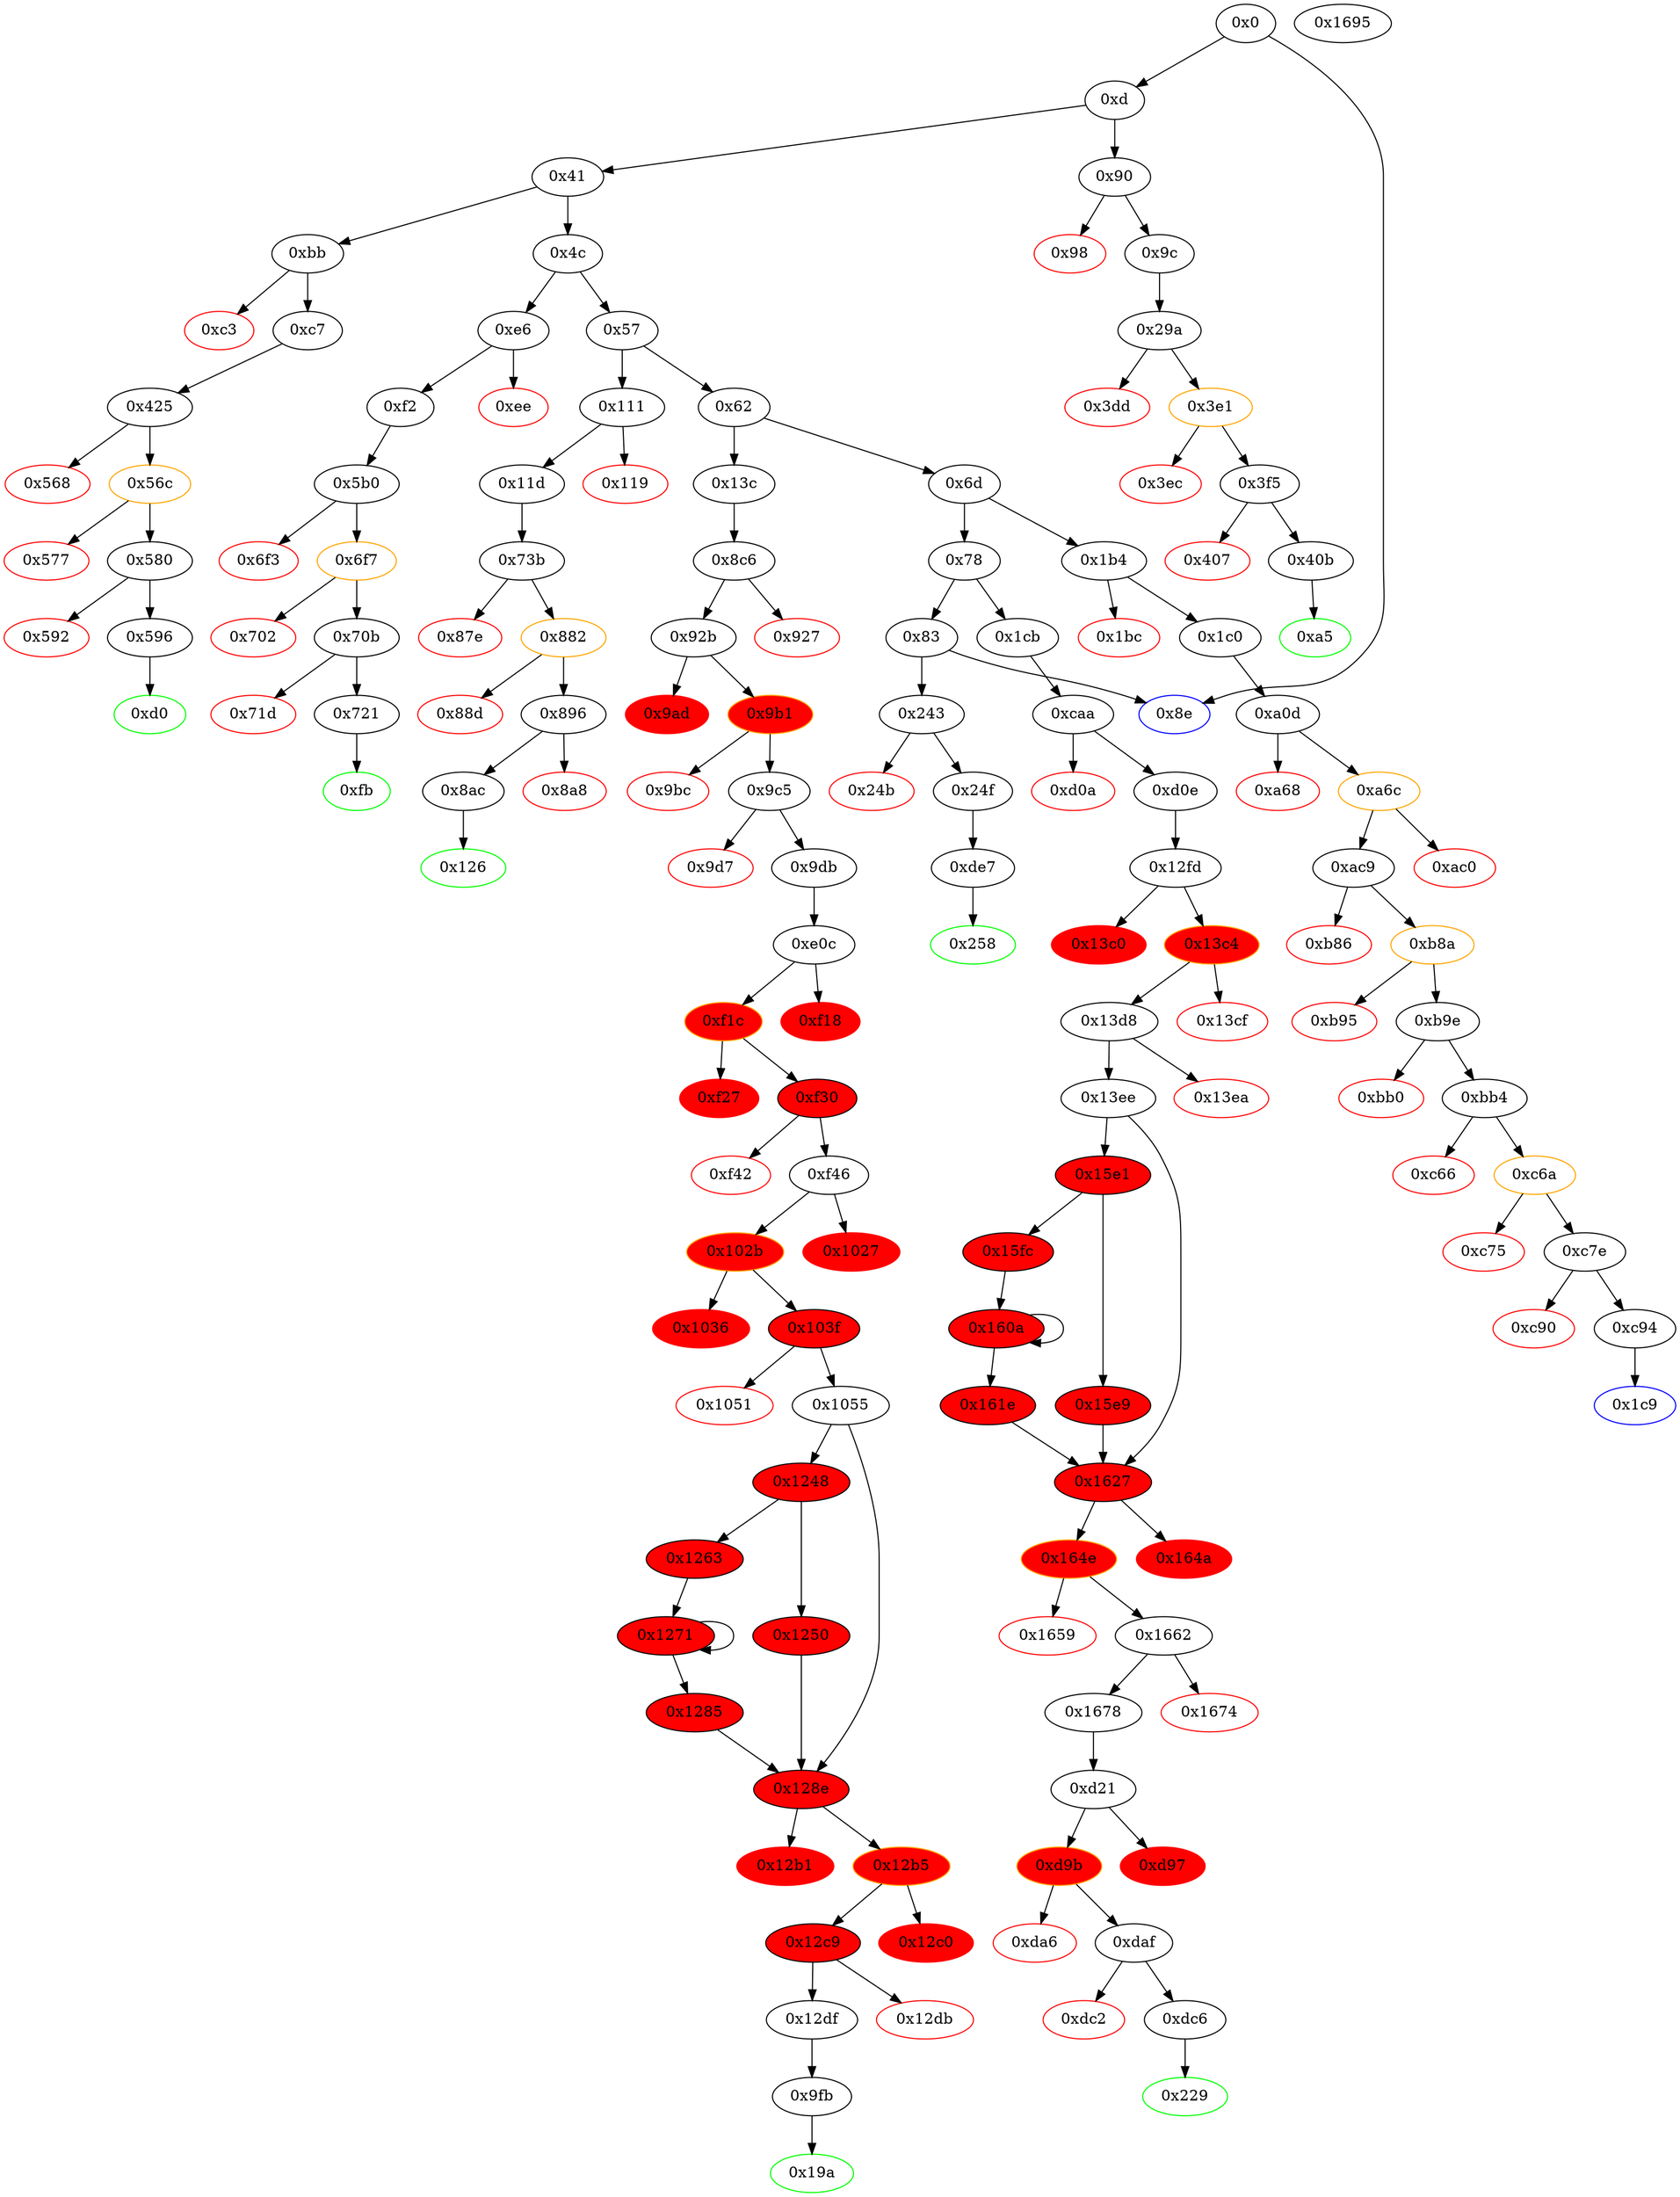 digraph "" {
"0xb95" [color=red, fillcolor=white, id="0xb95", style=filled, tooltip="Block 0xb95\n[0xb95:0xb9d]\n---\nPredecessors: [0xb8a]\nSuccessors: []\n---\n0xb95 RETURNDATASIZE\n0xb96 PUSH1 0x0\n0xb98 DUP1\n0xb99 RETURNDATACOPY\n0xb9a RETURNDATASIZE\n0xb9b PUSH1 0x0\n0xb9d REVERT\n---\n0xb95: V653 = RETURNDATASIZE\n0xb96: V654 = 0x0\n0xb99: RETURNDATACOPY 0x0 0x0 V653\n0xb9a: V655 = RETURNDATASIZE\n0xb9b: V656 = 0x0\n0xb9d: REVERT 0x0 V655\n---\nEntry stack: [V11, 0x1c9, V619, 0x0, V621, 0x70a08231, V637, V650]\nStack pops: 0\nStack additions: []\nExit stack: [V11, 0x1c9, V619, 0x0, V621, 0x70a08231, V637, V650]\n\nDef sites:\nV11: {0xd.0x35}\n0x1c9: {0x1c0.0x1c2}\nV619: {0xac9.0xaed}\n0x0: {0xa0d.0xa0e}\nV621: {0xac9.0xb06}\n0x70a08231: {0xac9.0xb07}\nV637: {0xac9.0xb6d}\nV650: {0xb8a.0xb8e}\n"];
"0x3f5" [fillcolor=white, id="0x3f5", style=filled, tooltip="Block 0x3f5\n[0x3f5:0x406]\n---\nPredecessors: [0x3e1]\nSuccessors: [0x407, 0x40b]\n---\n0x3f5 JUMPDEST\n0x3f6 POP\n0x3f7 POP\n0x3f8 POP\n0x3f9 POP\n0x3fa PUSH1 0x40\n0x3fc MLOAD\n0x3fd RETURNDATASIZE\n0x3fe PUSH1 0x20\n0x400 DUP2\n0x401 LT\n0x402 ISZERO\n0x403 PUSH2 0x40b\n0x406 JUMPI\n---\n0x3f5: JUMPDEST \n0x3fa: V240 = 0x40\n0x3fc: V241 = M[0x40]\n0x3fd: V242 = RETURNDATASIZE\n0x3fe: V243 = 0x20\n0x401: V244 = LT V242 0x20\n0x402: V245 = ISZERO V244\n0x403: V246 = 0x40b\n0x406: JUMPI 0x40b V245\n---\nEntry stack: [V11, 0xa5, 0x0, 0x0, V181, 0x667e9394, V220, V233]\nStack pops: 4\nStack additions: [V241, V242]\nExit stack: [V11, 0xa5, 0x0, 0x0, V241, V242]\n\nDef sites:\nV11: {0xd.0x35}\n0xa5: {0x9c.0x9e}\n0x0: {0x29a.0x29b}\n0x0: {0x29a.0x29b}\nV181: {0x29a.0x2d6}\n0x667e9394: {0x29a.0x2d7}\nV220: {0x29a.0x3c1}\nV233: {0x3e1.0x3e5}\n"];
"0x1051" [color=red, fillcolor=white, id="0x1051", style=filled, tooltip="Block 0x1051\n[0x1051:0x1054]\n---\nPredecessors: [0x103f]\nSuccessors: []\n---\n0x1051 PUSH1 0x0\n0x1053 DUP1\n0x1054 REVERT\n---\n0x1051: V918 = 0x0\n0x1054: REVERT 0x0 0x0\n---\nEntry stack: [V11, 0x19a, V95, V100, V103, 0x0, V100, V100, V563, V95, 0x0, 0x9fb, V95, V563, 0x0, V863, 0x0, V912, V913]\nStack pops: 0\nStack additions: []\nExit stack: [V11, 0x19a, V95, V100, V103, 0x0, V100, V100, V563, V95, 0x0, 0x9fb, V95, V563, 0x0, V863, 0x0, V912, V913]\n\nDef sites:\nV11: {0xd.0x35}\n0x19a: {0x13c.0x13d}\nV95: {0x13c.0x160}\nV100: {0x13c.0x180}\nV103: {0x13c.0x18a}\n0x0: {0x8c6.0x8c7}\nV100: {0x13c.0x180}\nV100: {0x13c.0x180}\nV563: {0x9db.0x9e1}\nV95: {0x13c.0x160}\n0x0: {0x8c6.0x8cd}\n0x9fb: {0x9db.0x9f2}\nV95: {0x13c.0x160}\nV563: {0x9db.0x9e1}\n0x0: {0xe0c.0xe0d}\nV863: {0xf46.0xf56}\n0x0: {0xe0c.0xe10}\nV912: {0x103f.0x1046}\nV913: {0x103f.0x1047}\n"];
"0x8e" [color=blue, fillcolor=white, id="0x8e", style=filled, tooltip="Block 0x8e\n[0x8e:0x8f]\n---\nPredecessors: [0x0, 0x83]\nSuccessors: []\n---\n0x8e JUMPDEST\n0x8f STOP\n---\n0x8e: JUMPDEST \n0x8f: STOP \n---\nEntry stack: [V11]\nStack pops: 0\nStack additions: []\nExit stack: [V11]\n\nDef sites:\nV11: {0xd.0x35}\n"];
"0x721" [fillcolor=white, id="0x721", style=filled, tooltip="Block 0x721\n[0x721:0x73a]\n---\nPredecessors: [0x70b]\nSuccessors: [0xfb]\n---\n0x721 JUMPDEST\n0x722 DUP2\n0x723 ADD\n0x724 SWAP1\n0x725 DUP1\n0x726 DUP1\n0x727 MLOAD\n0x728 SWAP1\n0x729 PUSH1 0x20\n0x72b ADD\n0x72c SWAP1\n0x72d SWAP3\n0x72e SWAP2\n0x72f SWAP1\n0x730 POP\n0x731 POP\n0x732 POP\n0x733 SWAP1\n0x734 POP\n0x735 DUP1\n0x736 SWAP2\n0x737 POP\n0x738 POP\n0x739 SWAP1\n0x73a JUMP\n---\n0x721: JUMPDEST \n0x723: V410 = ADD V403 V404\n0x727: V411 = M[V403]\n0x729: V412 = 0x20\n0x72b: V413 = ADD 0x20 V403\n0x73a: JUMP 0xfb\n---\nEntry stack: [V11, 0xfb, 0x0, 0x0, V403, V404]\nStack pops: 5\nStack additions: [V411]\nExit stack: [V11, V411]\n\nDef sites:\nV11: {0xd.0x35}\n0xfb: {0xf2.0xf4}\n0x0: {0x5b0.0x5b1}\n0x0: {0x5b0.0x5b1}\nV403: {0x70b.0x712}\nV404: {0x70b.0x713}\n"];
"0xd9b" [color=orange, fillcolor=red, id="0xd9b", style=filled, tooltip="Block 0xd9b\n[0xd9b:0xda5]\n---\nPredecessors: [0xd21]\nSuccessors: [0xda6, 0xdaf]\n---\n0xd9b JUMPDEST\n0xd9c POP\n0xd9d GAS\n0xd9e CALL\n0xd9f ISZERO\n0xda0 DUP1\n0xda1 ISZERO\n0xda2 PUSH2 0xdaf\n0xda5 JUMPI\n---\n0xd9b: JUMPDEST \n0xd9d: V769 = GAS\n0xd9e: V770 = CALL V769 V744 V1274 V762 V763 V762 0x20\n0xd9f: V771 = ISZERO V770\n0xda1: V772 = ISZERO V771\n0xda2: V773 = 0xdaf\n0xda5: JUMPI 0xdaf V772\n---\nEntry stack: [V11, 0x229, V131, V136, V139, 0x0, V136, V136, V131, V1274, V744, 0xf39b5b9b, V1274, V759, 0x20, V762, V763, V762, V1274, V744, V765]\nStack pops: 7\nStack additions: [V771]\nExit stack: [V11, 0x229, V131, V136, V139, 0x0, V136, V136, V131, V1274, V744, 0xf39b5b9b, V1274, V759, V771]\n\nDef sites:\nV11: {0xd.0x35}\n0x229: {0x1cb.0x1cc}\nV131: {0x1cb.0x1ef}\nV136: {0x1cb.0x20f}\nV139: {0x1cb.0x219}\n0x0: {0xcaa.0xcab}\nV136: {0x1cb.0x20f}\nV136: {0x1cb.0x20f}\nV131: {0x1cb.0x1ef}\nV1274: {0x1678.0x167e}\nV744: {0xd21.0xd3a}\n0xf39b5b9b: {0xd21.0xd3b}\nV1274: {0x1678.0x167e}\nV759: {0xd21.0xd7e}\n0x20: {0xd21.0xd83}\nV762: {0xd21.0xd87}\nV763: {0xd21.0xd8a}\nV762: {0xd21.0xd87}\nV1274: {0x1678.0x167e}\nV744: {0xd21.0xd3a}\nV765: {0xd21.0xd90}\n"];
"0x1271" [fillcolor=red, id="0x1271", style=filled, tooltip="Block 0x1271\n[0x1271:0x1284]\n---\nPredecessors: [0x1263, 0x1271]\nSuccessors: [0x1271, 0x1285]\n---\n0x1271 JUMPDEST\n0x1272 DUP2\n0x1273 SLOAD\n0x1274 DUP2\n0x1275 MSTORE\n0x1276 SWAP1\n0x1277 PUSH1 0x1\n0x1279 ADD\n0x127a SWAP1\n0x127b PUSH1 0x20\n0x127d ADD\n0x127e DUP1\n0x127f DUP4\n0x1280 GT\n0x1281 PUSH2 0x1271\n0x1284 JUMPI\n---\n0x1271: JUMPDEST \n0x1273: V1029 = S[S1]\n0x1275: M[S0] = V1029\n0x1277: V1030 = 0x1\n0x1279: V1031 = ADD 0x1 S1\n0x127b: V1032 = 0x20\n0x127d: V1033 = ADD 0x20 S0\n0x1280: V1034 = GT V1024 V1033\n0x1281: V1035 = 0x1271\n0x1284: JUMPI 0x1271 V1034\n---\nEntry stack: [V11, 0x19a, V95, V100, V103, 0x0, V100, V100, V563, V95, 0x0, 0x9fb, V95, V563, 0x0, V863, 0x0, V931, 0x29589f61, 0xeeeeeeeeeeeeeeeeeeeeeeeeeeeeeeeeeeeeeeee, V563, V941, V942, 0x13726987666190aeec798abe93f11d65ee7f340000000000000000, 0x0, 0x4, 0x3, V954, V984, V1024, S1, S0]\nStack pops: 3\nStack additions: [S2, V1031, V1033]\nExit stack: [V11, 0x19a, V95, V100, V103, 0x0, V100, V100, V563, V95, 0x0, 0x9fb, V95, V563, 0x0, V863, 0x0, V931, 0x29589f61, 0xeeeeeeeeeeeeeeeeeeeeeeeeeeeeeeeeeeeeeeee, V563, V941, V942, 0x13726987666190aeec798abe93f11d65ee7f340000000000000000, 0x0, 0x4, 0x3, V954, V984, V1024, V1031, V1033]\n\nDef sites:\nV11: {0xd.0x35}\n0x19a: {0x13c.0x13d}\nV95: {0x13c.0x160}\nV100: {0x13c.0x180}\nV103: {0x13c.0x18a}\n0x0: {0x8c6.0x8c7}\nV100: {0x13c.0x180}\nV100: {0x13c.0x180}\nV563: {0x9db.0x9e1}\nV95: {0x13c.0x160}\n0x0: {0x8c6.0x8cd}\n0x9fb: {0x9db.0x9f2}\nV95: {0x13c.0x160}\nV563: {0x9db.0x9e1}\n0x0: {0xe0c.0xe0d}\nV863: {0xf46.0xf56}\n0x0: {0xe0c.0xe10}\nV931: {0x1055.0x109f}\n0x29589f61: {0x1055.0x10a0}\n0xeeeeeeeeeeeeeeeeeeeeeeeeeeeeeeeeeeeeeeee: {0x1055.0x10a5}\nV563: {0x9db.0x9e1}\nV941: {0x1055.0x10dd}\nV942: {0x1055.0x10de}\n0x13726987666190aeec798abe93f11d65ee7f340000000000000000: {0x1055.0x10df}\n0x0: {0x1055.0x10fb}\n0x4: {0x1055.0x10fd}\n0x3: {0x1055.0x10ff}\nV954: {0x1055.0x112e}\nV984: {0x1055.0x1209}\nV1024: {0x1263.0x1265}\nS1: {0x1271.0x1279, 0x1263.0x126f}\nS0: {0x1271.0x127d, 0x1055.0x122c}\n"];
"0x161e" [fillcolor=red, id="0x161e", style=filled, tooltip="Block 0x161e\n[0x161e:0x1626]\n---\nPredecessors: [0x160a]\nSuccessors: [0x1627]\n---\n0x161e DUP3\n0x161f SWAP1\n0x1620 SUB\n0x1621 PUSH1 0x1f\n0x1623 AND\n0x1624 DUP3\n0x1625 ADD\n0x1626 SWAP2\n---\n0x1620: V1242 = SUB V1239 V1230\n0x1621: V1243 = 0x1f\n0x1623: V1244 = AND 0x1f V1242\n0x1625: V1245 = ADD V1230 V1244\n---\nEntry stack: [V11, 0x229, V131, V136, V139, 0x0, V136, V136, V131, 0x0, 0xd21, V131, V139, 0x0, 0x0, V1137, 0x29589f61, V1146, V139, 0xeeeeeeeeeeeeeeeeeeeeeeeeeeeeeeeeeeeeeeee, V1148, 0x13726987666190aeec798abe93f11d65ee7f340000000000000000, 0x0, 0x4, 0x3, V1160, V1190, V1230, V1237, V1239]\nStack pops: 3\nStack additions: [V1245, S1, S2]\nExit stack: [V11, 0x229, V131, V136, V139, 0x0, V136, V136, V131, 0x0, 0xd21, V131, V139, 0x0, 0x0, V1137, 0x29589f61, V1146, V139, 0xeeeeeeeeeeeeeeeeeeeeeeeeeeeeeeeeeeeeeeee, V1148, 0x13726987666190aeec798abe93f11d65ee7f340000000000000000, 0x0, 0x4, 0x3, V1160, V1190, V1245, V1237, V1230]\n\nDef sites:\nV11: {0xd.0x35}\n0x229: {0x1cb.0x1cc}\nV131: {0x1cb.0x1ef}\nV136: {0x1cb.0x20f}\nV139: {0x1cb.0x219}\n0x0: {0xcaa.0xcab}\nV136: {0x1cb.0x20f}\nV136: {0x1cb.0x20f}\nV131: {0x1cb.0x1ef}\n0x0: {0xcaa.0xcb1}\n0xd21: {0xd0e.0xd18}\nV131: {0x1cb.0x1ef}\nV139: {0x1cb.0x219}\n0x0: {0x12fd.0x12fe}\n0x0: {0x12fd.0x12fe}\nV1137: {0x13ee.0x1438}\n0x29589f61: {0x13ee.0x1439}\nV1146: {0x13ee.0x1460}\nV139: {0x1cb.0x219}\n0xeeeeeeeeeeeeeeeeeeeeeeeeeeeeeeeeeeeeeeee: {0x13ee.0x1462}\nV1148: {0x13ee.0x1477}\n0x13726987666190aeec798abe93f11d65ee7f340000000000000000: {0x13ee.0x1478}\n0x0: {0x13ee.0x1494}\n0x4: {0x13ee.0x1496}\n0x3: {0x13ee.0x1498}\nV1160: {0x13ee.0x14c7}\nV1190: {0x13ee.0x15a2}\nV1230: {0x15fc.0x15fe}\nV1237: {0x160a.0x1612}\nV1239: {0x160a.0x1616}\n"];
"0xd0a" [color=red, fillcolor=white, id="0xd0a", style=filled, tooltip="Block 0xd0a\n[0xd0a:0xd0d]\n---\nPredecessors: [0xcaa]\nSuccessors: []\n---\n0xd0a PUSH1 0x0\n0xd0c DUP1\n0xd0d REVERT\n---\n0xd0a: V740 = 0x0\n0xd0d: REVERT 0x0 0x0\n---\nEntry stack: [V11, 0x229, V131, V136, V139, 0x0, 0x0, 0x0, 0x0, 0x0]\nStack pops: 0\nStack additions: []\nExit stack: [V11, 0x229, V131, V136, V139, 0x0, 0x0, 0x0, 0x0, 0x0]\n\nDef sites:\nV11: {0xd.0x35}\n0x229: {0x1cb.0x1cc}\nV131: {0x1cb.0x1ef}\nV136: {0x1cb.0x20f}\nV139: {0x1cb.0x219}\n0x0: {0xcaa.0xcab}\n0x0: {0xcaa.0xcab}\n0x0: {0xcaa.0xcae}\n0x0: {0xcaa.0xcae}\n0x0: {0xcaa.0xcb1}\n"];
"0x0" [fillcolor=white, id="0x0", style=filled, tooltip="Block 0x0\n[0x0:0xc]\n---\nPredecessors: []\nSuccessors: [0xd, 0x8e]\n---\n0x0 PUSH1 0x80\n0x2 PUSH1 0x40\n0x4 MSTORE\n0x5 PUSH1 0x4\n0x7 CALLDATASIZE\n0x8 LT\n0x9 PUSH2 0x8e\n0xc JUMPI\n---\n0x0: V0 = 0x80\n0x2: V1 = 0x40\n0x4: M[0x40] = 0x80\n0x5: V2 = 0x4\n0x7: V3 = CALLDATASIZE\n0x8: V4 = LT V3 0x4\n0x9: V5 = 0x8e\n0xc: JUMPI 0x8e V4\n---\nEntry stack: []\nStack pops: 0\nStack additions: []\nExit stack: []\n\nDef sites:\n"];
"0x1678" [fillcolor=white, id="0x1678", style=filled, tooltip="Block 0x1678\n[0x1678:0x1694]\n---\nPredecessors: [0x1662]\nSuccessors: [0xd21]\n---\n0x1678 JUMPDEST\n0x1679 DUP2\n0x167a ADD\n0x167b SWAP1\n0x167c DUP1\n0x167d DUP1\n0x167e MLOAD\n0x167f SWAP1\n0x1680 PUSH1 0x20\n0x1682 ADD\n0x1683 SWAP1\n0x1684 SWAP3\n0x1685 SWAP2\n0x1686 SWAP1\n0x1687 POP\n0x1688 POP\n0x1689 POP\n0x168a SWAP1\n0x168b POP\n0x168c DUP1\n0x168d SWAP2\n0x168e POP\n0x168f POP\n0x1690 SWAP3\n0x1691 SWAP2\n0x1692 POP\n0x1693 POP\n0x1694 JUMP\n---\n0x1678: JUMPDEST \n0x167a: V1273 = ADD V1266 V1267\n0x167e: V1274 = M[V1266]\n0x1680: V1275 = 0x20\n0x1682: V1276 = ADD 0x20 V1266\n0x1694: JUMP 0xd21\n---\nEntry stack: [V11, 0x229, V131, V136, V139, 0x0, V136, V136, V131, 0x0, 0xd21, V131, V139, 0x0, 0x0, V1266, V1267]\nStack pops: 7\nStack additions: [V1274]\nExit stack: [V11, 0x229, V131, V136, V139, 0x0, V136, V136, V131, 0x0, V1274]\n\nDef sites:\nV11: {0xd.0x35}\n0x229: {0x1cb.0x1cc}\nV131: {0x1cb.0x1ef}\nV136: {0x1cb.0x20f}\nV139: {0x1cb.0x219}\n0x0: {0xcaa.0xcab}\nV136: {0x1cb.0x20f}\nV136: {0x1cb.0x20f}\nV131: {0x1cb.0x1ef}\n0x0: {0xcaa.0xcb1}\n0xd21: {0xd0e.0xd18}\nV131: {0x1cb.0x1ef}\nV139: {0x1cb.0x219}\n0x0: {0x12fd.0x12fe}\n0x0: {0x12fd.0x12fe}\nV1266: {0x1662.0x1669}\nV1267: {0x1662.0x166a}\n"];
"0xd0e" [fillcolor=white, id="0xd0e", style=filled, tooltip="Block 0xd0e\n[0xd0e:0xd20]\n---\nPredecessors: [0xcaa]\nSuccessors: [0x12fd]\n---\n0xd0e JUMPDEST\n0xd0f DUP7\n0xd10 SWAP4\n0xd11 POP\n0xd12 DUP4\n0xd13 SWAP3\n0xd14 POP\n0xd15 DUP8\n0xd16 SWAP2\n0xd17 POP\n0xd18 PUSH2 0xd21\n0xd1b DUP3\n0xd1c DUP8\n0xd1d PUSH2 0x12fd\n0xd20 JUMP\n---\n0xd0e: JUMPDEST \n0xd18: V741 = 0xd21\n0xd1d: V742 = 0x12fd\n0xd20: JUMP 0x12fd\n---\nEntry stack: [V11, 0x229, V131, V136, V139, 0x0, 0x0, 0x0, 0x0, 0x0]\nStack pops: 8\nStack additions: [S7, S6, S5, S4, S6, S6, S7, S0, 0xd21, S7, S5]\nExit stack: [V11, 0x229, V131, V136, V139, 0x0, V136, V136, V131, 0x0, 0xd21, V131, V139]\n\nDef sites:\nV11: {0xd.0x35}\n0x229: {0x1cb.0x1cc}\nV131: {0x1cb.0x1ef}\nV136: {0x1cb.0x20f}\nV139: {0x1cb.0x219}\n0x0: {0xcaa.0xcab}\n0x0: {0xcaa.0xcab}\n0x0: {0xcaa.0xcae}\n0x0: {0xcaa.0xcae}\n0x0: {0xcaa.0xcb1}\n"];
"0x41" [fillcolor=white, id="0x41", style=filled, tooltip="Block 0x41\n[0x41:0x4b]\n---\nPredecessors: [0xd]\nSuccessors: [0x4c, 0xbb]\n---\n0x41 DUP1\n0x42 PUSH4 0x1b1b6123\n0x47 EQ\n0x48 PUSH2 0xbb\n0x4b JUMPI\n---\n0x42: V15 = 0x1b1b6123\n0x47: V16 = EQ 0x1b1b6123 V11\n0x48: V17 = 0xbb\n0x4b: JUMPI 0xbb V16\n---\nEntry stack: [V11]\nStack pops: 1\nStack additions: [S0]\nExit stack: [V11]\n\nDef sites:\nV11: {0xd.0x35}\n"];
"0x13c" [fillcolor=white, id="0x13c", style=filled, tooltip="Block 0x13c\n[0x13c:0x199]\n---\nPredecessors: [0x62]\nSuccessors: [0x8c6]\n---\n0x13c JUMPDEST\n0x13d PUSH2 0x19a\n0x140 PUSH1 0x4\n0x142 DUP1\n0x143 CALLDATASIZE\n0x144 SUB\n0x145 DUP2\n0x146 ADD\n0x147 SWAP1\n0x148 DUP1\n0x149 DUP1\n0x14a CALLDATALOAD\n0x14b PUSH20 0xffffffffffffffffffffffffffffffffffffffff\n0x160 AND\n0x161 SWAP1\n0x162 PUSH1 0x20\n0x164 ADD\n0x165 SWAP1\n0x166 SWAP3\n0x167 SWAP2\n0x168 SWAP1\n0x169 DUP1\n0x16a CALLDATALOAD\n0x16b PUSH20 0xffffffffffffffffffffffffffffffffffffffff\n0x180 AND\n0x181 SWAP1\n0x182 PUSH1 0x20\n0x184 ADD\n0x185 SWAP1\n0x186 SWAP3\n0x187 SWAP2\n0x188 SWAP1\n0x189 DUP1\n0x18a CALLDATALOAD\n0x18b SWAP1\n0x18c PUSH1 0x20\n0x18e ADD\n0x18f SWAP1\n0x190 SWAP3\n0x191 SWAP2\n0x192 SWAP1\n0x193 POP\n0x194 POP\n0x195 POP\n0x196 PUSH2 0x8c6\n0x199 JUMP\n---\n0x13c: JUMPDEST \n0x13d: V88 = 0x19a\n0x140: V89 = 0x4\n0x143: V90 = CALLDATASIZE\n0x144: V91 = SUB V90 0x4\n0x146: V92 = ADD 0x4 V91\n0x14a: V93 = CALLDATALOAD 0x4\n0x14b: V94 = 0xffffffffffffffffffffffffffffffffffffffff\n0x160: V95 = AND 0xffffffffffffffffffffffffffffffffffffffff V93\n0x162: V96 = 0x20\n0x164: V97 = ADD 0x20 0x4\n0x16a: V98 = CALLDATALOAD 0x24\n0x16b: V99 = 0xffffffffffffffffffffffffffffffffffffffff\n0x180: V100 = AND 0xffffffffffffffffffffffffffffffffffffffff V98\n0x182: V101 = 0x20\n0x184: V102 = ADD 0x20 0x24\n0x18a: V103 = CALLDATALOAD 0x44\n0x18c: V104 = 0x20\n0x18e: V105 = ADD 0x20 0x44\n0x196: V106 = 0x8c6\n0x199: JUMP 0x8c6\n---\nEntry stack: [V11]\nStack pops: 0\nStack additions: [0x19a, V95, V100, V103]\nExit stack: [V11, 0x19a, V95, V100, V103]\n\nDef sites:\nV11: {0xd.0x35}\n"];
"0xc66" [color=red, fillcolor=white, id="0xc66", style=filled, tooltip="Block 0xc66\n[0xc66:0xc69]\n---\nPredecessors: [0xbb4]\nSuccessors: []\n---\n0xc66 PUSH1 0x0\n0xc68 DUP1\n0xc69 REVERT\n---\n0xc66: V698 = 0x0\n0xc69: REVERT 0x0 0x0\n---\nEntry stack: [V11, 0x1c9, V619, V666, V670, 0xa9059cbb, V688, 0x20, V691, V692, V691, 0x0, V670, V695]\nStack pops: 0\nStack additions: []\nExit stack: [V11, 0x1c9, V619, V666, V670, 0xa9059cbb, V688, 0x20, V691, V692, V691, 0x0, V670, V695]\n\nDef sites:\nV11: {0xd.0x35}\n0x1c9: {0x1c0.0x1c2}\nV619: {0xac9.0xaed}\nV666: {0xbb4.0xbba}\nV670: {0xbb4.0xbde}\n0xa9059cbb: {0xbb4.0xbdf}\nV688: {0xbb4.0xc4c}\n0x20: {0xbb4.0xc51}\nV691: {0xbb4.0xc55}\nV692: {0xbb4.0xc58}\nV691: {0xbb4.0xc55}\n0x0: {0xbb4.0xc5a}\nV670: {0xbb4.0xbde}\nV695: {0xbb4.0xc5f}\n"];
"0x62" [fillcolor=white, id="0x62", style=filled, tooltip="Block 0x62\n[0x62:0x6c]\n---\nPredecessors: [0x57]\nSuccessors: [0x6d, 0x13c]\n---\n0x62 DUP1\n0x63 PUSH4 0x7e5fc458\n0x68 EQ\n0x69 PUSH2 0x13c\n0x6c JUMPI\n---\n0x63: V24 = 0x7e5fc458\n0x68: V25 = EQ 0x7e5fc458 V11\n0x69: V26 = 0x13c\n0x6c: JUMPI 0x13c V25\n---\nEntry stack: [V11]\nStack pops: 1\nStack additions: [S0]\nExit stack: [V11]\n\nDef sites:\nV11: {0xd.0x35}\n"];
"0x12c9" [fillcolor=red, id="0x12c9", style=filled, tooltip="Block 0x12c9\n[0x12c9:0x12da]\n---\nPredecessors: [0x12b5]\nSuccessors: [0x12db, 0x12df]\n---\n0x12c9 JUMPDEST\n0x12ca POP\n0x12cb POP\n0x12cc POP\n0x12cd POP\n0x12ce PUSH1 0x40\n0x12d0 MLOAD\n0x12d1 RETURNDATASIZE\n0x12d2 PUSH1 0x20\n0x12d4 DUP2\n0x12d5 LT\n0x12d6 ISZERO\n0x12d7 PUSH2 0x12df\n0x12da JUMPI\n---\n0x12c9: JUMPDEST \n0x12ce: V1059 = 0x40\n0x12d0: V1060 = M[0x40]\n0x12d1: V1061 = RETURNDATASIZE\n0x12d2: V1062 = 0x20\n0x12d5: V1063 = LT V1061 0x20\n0x12d6: V1064 = ISZERO V1063\n0x12d7: V1065 = 0x12df\n0x12da: JUMPI 0x12df V1064\n---\nEntry stack: [V11, 0x19a, V95, V100, V103, 0x0, V100, V100, V563, V95, 0x0, 0x9fb, V95, V563, 0x0, V863, 0x0, V931, 0x29589f61, S1, V1052]\nStack pops: 4\nStack additions: [V1060, V1061]\nExit stack: [V11, 0x19a, V95, V100, V103, 0x0, V100, V100, V563, V95, 0x0, 0x9fb, V95, V563, 0x0, V863, 0x0, V1060, V1061]\n\nDef sites:\nV11: {0xd.0x35}\n0x19a: {0x13c.0x13d}\nV95: {0x13c.0x160}\nV100: {0x13c.0x180}\nV103: {0x13c.0x18a}\n0x0: {0x8c6.0x8c7}\nV100: {0x13c.0x180}\nV100: {0x13c.0x180}\nV563: {0x9db.0x9e1}\nV95: {0x13c.0x160}\n0x0: {0x8c6.0x8cd}\n0x9fb: {0x9db.0x9f2}\nV95: {0x13c.0x160}\nV563: {0x9db.0x9e1}\n0x0: {0xe0c.0xe0d}\nV863: {0xf46.0xf56}\n0x0: {0xe0c.0xe10}\nV931: {0x1055.0x109f}\n0x29589f61: {0x1055.0x10a0}\nS1: {0x1250.0x125d, 0x1055.0x122c, 0x1285.0x128c}\nV1052: {0x12b5.0x12b9}\n"];
"0x243" [fillcolor=white, id="0x243", style=filled, tooltip="Block 0x243\n[0x243:0x24a]\n---\nPredecessors: [0x83]\nSuccessors: [0x24b, 0x24f]\n---\n0x243 JUMPDEST\n0x244 CALLVALUE\n0x245 DUP1\n0x246 ISZERO\n0x247 PUSH2 0x24f\n0x24a JUMPI\n---\n0x243: JUMPDEST \n0x244: V154 = CALLVALUE\n0x246: V155 = ISZERO V154\n0x247: V156 = 0x24f\n0x24a: JUMPI 0x24f V155\n---\nEntry stack: [V11]\nStack pops: 0\nStack additions: [V154]\nExit stack: [V11, V154]\n\nDef sites:\nV11: {0xd.0x35}\n"];
"0x57" [fillcolor=white, id="0x57", style=filled, tooltip="Block 0x57\n[0x57:0x61]\n---\nPredecessors: [0x4c]\nSuccessors: [0x62, 0x111]\n---\n0x57 DUP1\n0x58 PUSH4 0x7303f338\n0x5d EQ\n0x5e PUSH2 0x111\n0x61 JUMPI\n---\n0x58: V21 = 0x7303f338\n0x5d: V22 = EQ 0x7303f338 V11\n0x5e: V23 = 0x111\n0x61: JUMPI 0x111 V22\n---\nEntry stack: [V11]\nStack pops: 1\nStack additions: [S0]\nExit stack: [V11]\n\nDef sites:\nV11: {0xd.0x35}\n"];
"0x229" [color=green, fillcolor=white, id="0x229", style=filled, tooltip="Block 0x229\n[0x229:0x242]\n---\nPredecessors: [0xdc6]\nSuccessors: []\n---\n0x229 JUMPDEST\n0x22a PUSH1 0x40\n0x22c MLOAD\n0x22d DUP1\n0x22e DUP3\n0x22f ISZERO\n0x230 ISZERO\n0x231 ISZERO\n0x232 ISZERO\n0x233 DUP2\n0x234 MSTORE\n0x235 PUSH1 0x20\n0x237 ADD\n0x238 SWAP2\n0x239 POP\n0x23a POP\n0x23b PUSH1 0x40\n0x23d MLOAD\n0x23e DUP1\n0x23f SWAP2\n0x240 SUB\n0x241 SWAP1\n0x242 RETURN\n---\n0x229: JUMPDEST \n0x22a: V143 = 0x40\n0x22c: V144 = M[0x40]\n0x22f: V145 = ISZERO 0x1\n0x230: V146 = ISZERO 0x0\n0x231: V147 = ISZERO 0x1\n0x232: V148 = ISZERO 0x0\n0x234: M[V144] = 0x1\n0x235: V149 = 0x20\n0x237: V150 = ADD 0x20 V144\n0x23b: V151 = 0x40\n0x23d: V152 = M[0x40]\n0x240: V153 = SUB V150 V152\n0x242: RETURN V152 V153\n---\nEntry stack: [V11, 0x1]\nStack pops: 1\nStack additions: []\nExit stack: [V11]\n\nDef sites:\nV11: {0xd.0x35}\n0x1: {0xdc6.0xdd9}\n"];
"0x19a" [color=green, fillcolor=white, id="0x19a", style=filled, tooltip="Block 0x19a\n[0x19a:0x1b3]\n---\nPredecessors: [0x9fb]\nSuccessors: []\n---\n0x19a JUMPDEST\n0x19b PUSH1 0x40\n0x19d MLOAD\n0x19e DUP1\n0x19f DUP3\n0x1a0 ISZERO\n0x1a1 ISZERO\n0x1a2 ISZERO\n0x1a3 ISZERO\n0x1a4 DUP2\n0x1a5 MSTORE\n0x1a6 PUSH1 0x20\n0x1a8 ADD\n0x1a9 SWAP2\n0x1aa POP\n0x1ab POP\n0x1ac PUSH1 0x40\n0x1ae MLOAD\n0x1af DUP1\n0x1b0 SWAP2\n0x1b1 SUB\n0x1b2 SWAP1\n0x1b3 RETURN\n---\n0x19a: JUMPDEST \n0x19b: V107 = 0x40\n0x19d: V108 = M[0x40]\n0x1a0: V109 = ISZERO 0x1\n0x1a1: V110 = ISZERO 0x0\n0x1a2: V111 = ISZERO 0x1\n0x1a3: V112 = ISZERO 0x0\n0x1a5: M[V108] = 0x1\n0x1a6: V113 = 0x20\n0x1a8: V114 = ADD 0x20 V108\n0x1ac: V115 = 0x40\n0x1ae: V116 = M[0x40]\n0x1b1: V117 = SUB V114 V116\n0x1b3: RETURN V116 V117\n---\nEntry stack: [V11, 0x1]\nStack pops: 1\nStack additions: []\nExit stack: [V11]\n\nDef sites:\nV11: {0xd.0x35}\n0x1: {0x9fb.0x9fe}\n"];
"0xda6" [color=red, fillcolor=white, id="0xda6", style=filled, tooltip="Block 0xda6\n[0xda6:0xdae]\n---\nPredecessors: [0xd9b]\nSuccessors: []\n---\n0xda6 RETURNDATASIZE\n0xda7 PUSH1 0x0\n0xda9 DUP1\n0xdaa RETURNDATACOPY\n0xdab RETURNDATASIZE\n0xdac PUSH1 0x0\n0xdae REVERT\n---\n0xda6: V774 = RETURNDATASIZE\n0xda7: V775 = 0x0\n0xdaa: RETURNDATACOPY 0x0 0x0 V774\n0xdab: V776 = RETURNDATASIZE\n0xdac: V777 = 0x0\n0xdae: REVERT 0x0 V776\n---\nEntry stack: [V11, 0x229, V131, V136, V139, 0x0, V136, V136, V131, V1274, V744, 0xf39b5b9b, V1274, V759, V771]\nStack pops: 0\nStack additions: []\nExit stack: [V11, 0x229, V131, V136, V139, 0x0, V136, V136, V131, V1274, V744, 0xf39b5b9b, V1274, V759, V771]\n\nDef sites:\nV11: {0xd.0x35}\n0x229: {0x1cb.0x1cc}\nV131: {0x1cb.0x1ef}\nV136: {0x1cb.0x20f}\nV139: {0x1cb.0x219}\n0x0: {0xcaa.0xcab}\nV136: {0x1cb.0x20f}\nV136: {0x1cb.0x20f}\nV131: {0x1cb.0x1ef}\nV1274: {0x1678.0x167e}\nV744: {0xd21.0xd3a}\n0xf39b5b9b: {0xd21.0xd3b}\nV1274: {0x1678.0x167e}\nV759: {0xd21.0xd7e}\nV771: {0xd9b.0xd9f}\n"];
"0x577" [color=red, fillcolor=white, id="0x577", style=filled, tooltip="Block 0x577\n[0x577:0x57f]\n---\nPredecessors: [0x56c]\nSuccessors: []\n---\n0x577 RETURNDATASIZE\n0x578 PUSH1 0x0\n0x57a DUP1\n0x57b RETURNDATACOPY\n0x57c RETURNDATASIZE\n0x57d PUSH1 0x0\n0x57f REVERT\n---\n0x577: V317 = RETURNDATASIZE\n0x578: V318 = 0x0\n0x57b: RETURNDATACOPY 0x0 0x0 V317\n0x57c: V319 = RETURNDATASIZE\n0x57d: V320 = 0x0\n0x57f: REVERT 0x0 V319\n---\nEntry stack: [V11, 0xd0, 0x0, 0x0, V262, 0x667e9394, V301, V314]\nStack pops: 0\nStack additions: []\nExit stack: [V11, 0xd0, 0x0, 0x0, V262, 0x667e9394, V301, V314]\n\nDef sites:\nV11: {0xd.0x35}\n0xd0: {0xc7.0xc9}\n0x0: {0x425.0x426}\n0x0: {0x425.0x426}\nV262: {0x425.0x461}\n0x667e9394: {0x425.0x462}\nV301: {0x425.0x54c}\nV314: {0x56c.0x570}\n"];
"0xc75" [color=red, fillcolor=white, id="0xc75", style=filled, tooltip="Block 0xc75\n[0xc75:0xc7d]\n---\nPredecessors: [0xc6a]\nSuccessors: []\n---\n0xc75 RETURNDATASIZE\n0xc76 PUSH1 0x0\n0xc78 DUP1\n0xc79 RETURNDATACOPY\n0xc7a RETURNDATASIZE\n0xc7b PUSH1 0x0\n0xc7d REVERT\n---\n0xc75: V704 = RETURNDATASIZE\n0xc76: V705 = 0x0\n0xc79: RETURNDATACOPY 0x0 0x0 V704\n0xc7a: V706 = RETURNDATASIZE\n0xc7b: V707 = 0x0\n0xc7d: REVERT 0x0 V706\n---\nEntry stack: [V11, 0x1c9, V619, V666, V670, 0xa9059cbb, V688, V701]\nStack pops: 0\nStack additions: []\nExit stack: [V11, 0x1c9, V619, V666, V670, 0xa9059cbb, V688, V701]\n\nDef sites:\nV11: {0xd.0x35}\n0x1c9: {0x1c0.0x1c2}\nV619: {0xac9.0xaed}\nV666: {0xbb4.0xbba}\nV670: {0xbb4.0xbde}\n0xa9059cbb: {0xbb4.0xbdf}\nV688: {0xbb4.0xc4c}\nV701: {0xc6a.0xc6e}\n"];
"0x1055" [fillcolor=white, id="0x1055", style=filled, tooltip="Block 0x1055\n[0x1055:0x1247]\n---\nPredecessors: [0x103f]\nSuccessors: [0x1248, 0x128e]\n---\n0x1055 JUMPDEST\n0x1056 DUP2\n0x1057 ADD\n0x1058 SWAP1\n0x1059 DUP1\n0x105a DUP1\n0x105b MLOAD\n0x105c SWAP1\n0x105d PUSH1 0x20\n0x105f ADD\n0x1060 SWAP1\n0x1061 SWAP3\n0x1062 SWAP2\n0x1063 SWAP1\n0x1064 POP\n0x1065 POP\n0x1066 POP\n0x1067 POP\n0x1068 PUSH1 0x0\n0x106a DUP1\n0x106b SWAP1\n0x106c SLOAD\n0x106d SWAP1\n0x106e PUSH2 0x100\n0x1071 EXP\n0x1072 SWAP1\n0x1073 DIV\n0x1074 PUSH20 0xffffffffffffffffffffffffffffffffffffffff\n0x1089 AND\n0x108a PUSH20 0xffffffffffffffffffffffffffffffffffffffff\n0x109f AND\n0x10a0 PUSH4 0x29589f61\n0x10a5 PUSH20 0xeeeeeeeeeeeeeeeeeeeeeeeeeeeeeeeeeeeeeeee\n0x10ba DUP7\n0x10bb PUSH1 0x2\n0x10bd PUSH1 0x0\n0x10bf SWAP1\n0x10c0 SLOAD\n0x10c1 SWAP1\n0x10c2 PUSH2 0x100\n0x10c5 EXP\n0x10c6 SWAP1\n0x10c7 DIV\n0x10c8 PUSH20 0xffffffffffffffffffffffffffffffffffffffff\n0x10dd AND\n0x10de ADDRESS\n0x10df PUSH27 0x13726987666190aeec798abe93f11d65ee7f340000000000000000\n0x10fb PUSH1 0x0\n0x10fd PUSH1 0x4\n0x10ff PUSH1 0x3\n0x1101 PUSH1 0x40\n0x1103 MLOAD\n0x1104 DUP10\n0x1105 PUSH4 0xffffffff\n0x110a AND\n0x110b PUSH29 0x100000000000000000000000000000000000000000000000000000000\n0x1129 MUL\n0x112a DUP2\n0x112b MSTORE\n0x112c PUSH1 0x4\n0x112e ADD\n0x112f DUP1\n0x1130 DUP10\n0x1131 PUSH20 0xffffffffffffffffffffffffffffffffffffffff\n0x1146 AND\n0x1147 PUSH20 0xffffffffffffffffffffffffffffffffffffffff\n0x115c AND\n0x115d DUP2\n0x115e MSTORE\n0x115f PUSH1 0x20\n0x1161 ADD\n0x1162 DUP9\n0x1163 DUP2\n0x1164 MSTORE\n0x1165 PUSH1 0x20\n0x1167 ADD\n0x1168 DUP8\n0x1169 PUSH20 0xffffffffffffffffffffffffffffffffffffffff\n0x117e AND\n0x117f PUSH20 0xffffffffffffffffffffffffffffffffffffffff\n0x1194 AND\n0x1195 DUP2\n0x1196 MSTORE\n0x1197 PUSH1 0x20\n0x1199 ADD\n0x119a DUP7\n0x119b PUSH20 0xffffffffffffffffffffffffffffffffffffffff\n0x11b0 AND\n0x11b1 PUSH20 0xffffffffffffffffffffffffffffffffffffffff\n0x11c6 AND\n0x11c7 DUP2\n0x11c8 MSTORE\n0x11c9 PUSH1 0x20\n0x11cb ADD\n0x11cc DUP6\n0x11cd DUP2\n0x11ce MSTORE\n0x11cf PUSH1 0x20\n0x11d1 ADD\n0x11d2 DUP5\n0x11d3 DUP2\n0x11d4 MSTORE\n0x11d5 PUSH1 0x20\n0x11d7 ADD\n0x11d8 DUP4\n0x11d9 PUSH20 0xffffffffffffffffffffffffffffffffffffffff\n0x11ee AND\n0x11ef PUSH20 0xffffffffffffffffffffffffffffffffffffffff\n0x1204 AND\n0x1205 DUP2\n0x1206 MSTORE\n0x1207 PUSH1 0x20\n0x1209 ADD\n0x120a DUP1\n0x120b PUSH1 0x20\n0x120d ADD\n0x120e DUP3\n0x120f DUP2\n0x1210 SUB\n0x1211 DUP3\n0x1212 MSTORE\n0x1213 DUP4\n0x1214 DUP2\n0x1215 DUP2\n0x1216 SLOAD\n0x1217 PUSH1 0x1\n0x1219 DUP2\n0x121a PUSH1 0x1\n0x121c AND\n0x121d ISZERO\n0x121e PUSH2 0x100\n0x1221 MUL\n0x1222 SUB\n0x1223 AND\n0x1224 PUSH1 0x2\n0x1226 SWAP1\n0x1227 DIV\n0x1228 DUP2\n0x1229 MSTORE\n0x122a PUSH1 0x20\n0x122c ADD\n0x122d SWAP2\n0x122e POP\n0x122f DUP1\n0x1230 SLOAD\n0x1231 PUSH1 0x1\n0x1233 DUP2\n0x1234 PUSH1 0x1\n0x1236 AND\n0x1237 ISZERO\n0x1238 PUSH2 0x100\n0x123b MUL\n0x123c SUB\n0x123d AND\n0x123e PUSH1 0x2\n0x1240 SWAP1\n0x1241 DIV\n0x1242 DUP1\n0x1243 ISZERO\n0x1244 PUSH2 0x128e\n0x1247 JUMPI\n---\n0x1055: JUMPDEST \n0x1057: V919 = ADD V912 V913\n0x105b: V920 = M[V912]\n0x105d: V921 = 0x20\n0x105f: V922 = ADD 0x20 V912\n0x1068: V923 = 0x0\n0x106c: V924 = S[0x0]\n0x106e: V925 = 0x100\n0x1071: V926 = EXP 0x100 0x0\n0x1073: V927 = DIV V924 0x1\n0x1074: V928 = 0xffffffffffffffffffffffffffffffffffffffff\n0x1089: V929 = AND 0xffffffffffffffffffffffffffffffffffffffff V927\n0x108a: V930 = 0xffffffffffffffffffffffffffffffffffffffff\n0x109f: V931 = AND 0xffffffffffffffffffffffffffffffffffffffff V929\n0x10a0: V932 = 0x29589f61\n0x10a5: V933 = 0xeeeeeeeeeeeeeeeeeeeeeeeeeeeeeeeeeeeeeeee\n0x10bb: V934 = 0x2\n0x10bd: V935 = 0x0\n0x10c0: V936 = S[0x2]\n0x10c2: V937 = 0x100\n0x10c5: V938 = EXP 0x100 0x0\n0x10c7: V939 = DIV V936 0x1\n0x10c8: V940 = 0xffffffffffffffffffffffffffffffffffffffff\n0x10dd: V941 = AND 0xffffffffffffffffffffffffffffffffffffffff V939\n0x10de: V942 = ADDRESS\n0x10df: V943 = 0x13726987666190aeec798abe93f11d65ee7f340000000000000000\n0x10fb: V944 = 0x0\n0x10fd: V945 = 0x4\n0x10ff: V946 = 0x3\n0x1101: V947 = 0x40\n0x1103: V948 = M[0x40]\n0x1105: V949 = 0xffffffff\n0x110a: V950 = AND 0xffffffff 0x29589f61\n0x110b: V951 = 0x100000000000000000000000000000000000000000000000000000000\n0x1129: V952 = MUL 0x100000000000000000000000000000000000000000000000000000000 0x29589f61\n0x112b: M[V948] = 0x29589f6100000000000000000000000000000000000000000000000000000000\n0x112c: V953 = 0x4\n0x112e: V954 = ADD 0x4 V948\n0x1131: V955 = 0xffffffffffffffffffffffffffffffffffffffff\n0x1146: V956 = AND 0xffffffffffffffffffffffffffffffffffffffff 0xeeeeeeeeeeeeeeeeeeeeeeeeeeeeeeeeeeeeeeee\n0x1147: V957 = 0xffffffffffffffffffffffffffffffffffffffff\n0x115c: V958 = AND 0xffffffffffffffffffffffffffffffffffffffff 0xeeeeeeeeeeeeeeeeeeeeeeeeeeeeeeeeeeeeeeee\n0x115e: M[V954] = 0xeeeeeeeeeeeeeeeeeeeeeeeeeeeeeeeeeeeeeeee\n0x115f: V959 = 0x20\n0x1161: V960 = ADD 0x20 V954\n0x1164: M[V960] = V563\n0x1165: V961 = 0x20\n0x1167: V962 = ADD 0x20 V960\n0x1169: V963 = 0xffffffffffffffffffffffffffffffffffffffff\n0x117e: V964 = AND 0xffffffffffffffffffffffffffffffffffffffff V941\n0x117f: V965 = 0xffffffffffffffffffffffffffffffffffffffff\n0x1194: V966 = AND 0xffffffffffffffffffffffffffffffffffffffff V964\n0x1196: M[V962] = V966\n0x1197: V967 = 0x20\n0x1199: V968 = ADD 0x20 V962\n0x119b: V969 = 0xffffffffffffffffffffffffffffffffffffffff\n0x11b0: V970 = AND 0xffffffffffffffffffffffffffffffffffffffff V942\n0x11b1: V971 = 0xffffffffffffffffffffffffffffffffffffffff\n0x11c6: V972 = AND 0xffffffffffffffffffffffffffffffffffffffff V970\n0x11c8: M[V968] = V972\n0x11c9: V973 = 0x20\n0x11cb: V974 = ADD 0x20 V968\n0x11ce: M[V974] = 0x13726987666190aeec798abe93f11d65ee7f340000000000000000\n0x11cf: V975 = 0x20\n0x11d1: V976 = ADD 0x20 V974\n0x11d4: M[V976] = 0x0\n0x11d5: V977 = 0x20\n0x11d7: V978 = ADD 0x20 V976\n0x11d9: V979 = 0xffffffffffffffffffffffffffffffffffffffff\n0x11ee: V980 = AND 0xffffffffffffffffffffffffffffffffffffffff 0x4\n0x11ef: V981 = 0xffffffffffffffffffffffffffffffffffffffff\n0x1204: V982 = AND 0xffffffffffffffffffffffffffffffffffffffff 0x4\n0x1206: M[V978] = 0x4\n0x1207: V983 = 0x20\n0x1209: V984 = ADD 0x20 V978\n0x120b: V985 = 0x20\n0x120d: V986 = ADD 0x20 V984\n0x1210: V987 = SUB V986 V954\n0x1212: M[V984] = V987\n0x1216: V988 = S[0x3]\n0x1217: V989 = 0x1\n0x121a: V990 = 0x1\n0x121c: V991 = AND 0x1 V988\n0x121d: V992 = ISZERO V991\n0x121e: V993 = 0x100\n0x1221: V994 = MUL 0x100 V992\n0x1222: V995 = SUB V994 0x1\n0x1223: V996 = AND V995 V988\n0x1224: V997 = 0x2\n0x1227: V998 = DIV V996 0x2\n0x1229: M[V986] = V998\n0x122a: V999 = 0x20\n0x122c: V1000 = ADD 0x20 V986\n0x1230: V1001 = S[0x3]\n0x1231: V1002 = 0x1\n0x1234: V1003 = 0x1\n0x1236: V1004 = AND 0x1 V1001\n0x1237: V1005 = ISZERO V1004\n0x1238: V1006 = 0x100\n0x123b: V1007 = MUL 0x100 V1005\n0x123c: V1008 = SUB V1007 0x1\n0x123d: V1009 = AND V1008 V1001\n0x123e: V1010 = 0x2\n0x1241: V1011 = DIV V1009 0x2\n0x1243: V1012 = ISZERO V1011\n0x1244: V1013 = 0x128e\n0x1247: JUMPI 0x128e V1012\n---\nEntry stack: [V11, 0x19a, V95, V100, V103, 0x0, V100, V100, V563, V95, 0x0, 0x9fb, V95, V563, 0x0, V863, 0x0, V912, V913]\nStack pops: 6\nStack additions: [S5, S4, S3, S2, V931, 0x29589f61, 0xeeeeeeeeeeeeeeeeeeeeeeeeeeeeeeeeeeeeeeee, S5, V941, V942, 0x13726987666190aeec798abe93f11d65ee7f340000000000000000, 0x0, 0x4, 0x3, V954, V984, V1000, 0x3, V1011]\nExit stack: [V11, 0x19a, V95, V100, V103, 0x0, V100, V100, V563, V95, 0x0, 0x9fb, V95, V563, 0x0, V863, 0x0, V931, 0x29589f61, 0xeeeeeeeeeeeeeeeeeeeeeeeeeeeeeeeeeeeeeeee, V563, V941, V942, 0x13726987666190aeec798abe93f11d65ee7f340000000000000000, 0x0, 0x4, 0x3, V954, V984, V1000, 0x3, V1011]\n\nDef sites:\nV11: {0xd.0x35}\n0x19a: {0x13c.0x13d}\nV95: {0x13c.0x160}\nV100: {0x13c.0x180}\nV103: {0x13c.0x18a}\n0x0: {0x8c6.0x8c7}\nV100: {0x13c.0x180}\nV100: {0x13c.0x180}\nV563: {0x9db.0x9e1}\nV95: {0x13c.0x160}\n0x0: {0x8c6.0x8cd}\n0x9fb: {0x9db.0x9f2}\nV95: {0x13c.0x160}\nV563: {0x9db.0x9e1}\n0x0: {0xe0c.0xe0d}\nV863: {0xf46.0xf56}\n0x0: {0xe0c.0xe10}\nV912: {0x103f.0x1046}\nV913: {0x103f.0x1047}\n"];
"0xc7e" [fillcolor=white, id="0xc7e", style=filled, tooltip="Block 0xc7e\n[0xc7e:0xc8f]\n---\nPredecessors: [0xc6a]\nSuccessors: [0xc90, 0xc94]\n---\n0xc7e JUMPDEST\n0xc7f POP\n0xc80 POP\n0xc81 POP\n0xc82 POP\n0xc83 PUSH1 0x40\n0xc85 MLOAD\n0xc86 RETURNDATASIZE\n0xc87 PUSH1 0x20\n0xc89 DUP2\n0xc8a LT\n0xc8b ISZERO\n0xc8c PUSH2 0xc94\n0xc8f JUMPI\n---\n0xc7e: JUMPDEST \n0xc83: V708 = 0x40\n0xc85: V709 = M[0x40]\n0xc86: V710 = RETURNDATASIZE\n0xc87: V711 = 0x20\n0xc8a: V712 = LT V710 0x20\n0xc8b: V713 = ISZERO V712\n0xc8c: V714 = 0xc94\n0xc8f: JUMPI 0xc94 V713\n---\nEntry stack: [V11, 0x1c9, V619, V666, V670, 0xa9059cbb, V688, V701]\nStack pops: 4\nStack additions: [V709, V710]\nExit stack: [V11, 0x1c9, V619, V666, V709, V710]\n\nDef sites:\nV11: {0xd.0x35}\n0x1c9: {0x1c0.0x1c2}\nV619: {0xac9.0xaed}\nV666: {0xbb4.0xbba}\nV670: {0xbb4.0xbde}\n0xa9059cbb: {0xbb4.0xbdf}\nV688: {0xbb4.0xc4c}\nV701: {0xc6a.0xc6e}\n"];
"0xa68" [color=red, fillcolor=white, id="0xa68", style=filled, tooltip="Block 0xa68\n[0xa68:0xa6b]\n---\nPredecessors: [0xa0d]\nSuccessors: []\n---\n0xa68 PUSH1 0x0\n0xa6a DUP1\n0xa6b REVERT\n---\n0xa68: V587 = 0x0\n0xa6b: REVERT 0x0 0x0\n---\nEntry stack: [V11, 0x1c9, 0x0, 0x0]\nStack pops: 0\nStack additions: []\nExit stack: [V11, 0x1c9, 0x0, 0x0]\n\nDef sites:\nV11: {0xd.0x35}\n0x1c9: {0x1c0.0x1c2}\n0x0: {0xa0d.0xa0e}\n0x0: {0xa0d.0xa0e}\n"];
"0x1263" [fillcolor=red, id="0x1263", style=filled, tooltip="Block 0x1263\n[0x1263:0x1270]\n---\nPredecessors: [0x1248]\nSuccessors: [0x1271]\n---\n0x1263 JUMPDEST\n0x1264 DUP3\n0x1265 ADD\n0x1266 SWAP2\n0x1267 SWAP1\n0x1268 PUSH1 0x0\n0x126a MSTORE\n0x126b PUSH1 0x20\n0x126d PUSH1 0x0\n0x126f SHA3\n0x1270 SWAP1\n---\n0x1263: JUMPDEST \n0x1265: V1024 = ADD V1000 V1011\n0x1268: V1025 = 0x0\n0x126a: M[0x0] = 0x3\n0x126b: V1026 = 0x20\n0x126d: V1027 = 0x0\n0x126f: V1028 = SHA3 0x0 0x20\n---\nEntry stack: [V11, 0x19a, V95, V100, V103, 0x0, V100, V100, V563, V95, 0x0, 0x9fb, V95, V563, 0x0, V863, 0x0, V931, 0x29589f61, 0xeeeeeeeeeeeeeeeeeeeeeeeeeeeeeeeeeeeeeeee, V563, V941, V942, 0x13726987666190aeec798abe93f11d65ee7f340000000000000000, 0x0, 0x4, 0x3, V954, V984, V1000, 0x3, V1011]\nStack pops: 3\nStack additions: [V1024, V1028, S2]\nExit stack: [V11, 0x19a, V95, V100, V103, 0x0, V100, V100, V563, V95, 0x0, 0x9fb, V95, V563, 0x0, V863, 0x0, V931, 0x29589f61, 0xeeeeeeeeeeeeeeeeeeeeeeeeeeeeeeeeeeeeeeee, V563, V941, V942, 0x13726987666190aeec798abe93f11d65ee7f340000000000000000, 0x0, 0x4, 0x3, V954, V984, V1024, V1028, V1000]\n\nDef sites:\nV11: {0xd.0x35}\n0x19a: {0x13c.0x13d}\nV95: {0x13c.0x160}\nV100: {0x13c.0x180}\nV103: {0x13c.0x18a}\n0x0: {0x8c6.0x8c7}\nV100: {0x13c.0x180}\nV100: {0x13c.0x180}\nV563: {0x9db.0x9e1}\nV95: {0x13c.0x160}\n0x0: {0x8c6.0x8cd}\n0x9fb: {0x9db.0x9f2}\nV95: {0x13c.0x160}\nV563: {0x9db.0x9e1}\n0x0: {0xe0c.0xe0d}\nV863: {0xf46.0xf56}\n0x0: {0xe0c.0xe10}\nV931: {0x1055.0x109f}\n0x29589f61: {0x1055.0x10a0}\n0xeeeeeeeeeeeeeeeeeeeeeeeeeeeeeeeeeeeeeeee: {0x1055.0x10a5}\nV563: {0x9db.0x9e1}\nV941: {0x1055.0x10dd}\nV942: {0x1055.0x10de}\n0x13726987666190aeec798abe93f11d65ee7f340000000000000000: {0x1055.0x10df}\n0x0: {0x1055.0x10fb}\n0x4: {0x1055.0x10fd}\n0x3: {0x1055.0x10ff}\nV954: {0x1055.0x112e}\nV984: {0x1055.0x1209}\nV1000: {0x1055.0x122c}\n0x3: {0x1055.0x10ff}\nV1011: {0x1055.0x1241}\n"];
"0x3ec" [color=red, fillcolor=white, id="0x3ec", style=filled, tooltip="Block 0x3ec\n[0x3ec:0x3f4]\n---\nPredecessors: [0x3e1]\nSuccessors: []\n---\n0x3ec RETURNDATASIZE\n0x3ed PUSH1 0x0\n0x3ef DUP1\n0x3f0 RETURNDATACOPY\n0x3f1 RETURNDATASIZE\n0x3f2 PUSH1 0x0\n0x3f4 REVERT\n---\n0x3ec: V236 = RETURNDATASIZE\n0x3ed: V237 = 0x0\n0x3f0: RETURNDATACOPY 0x0 0x0 V236\n0x3f1: V238 = RETURNDATASIZE\n0x3f2: V239 = 0x0\n0x3f4: REVERT 0x0 V238\n---\nEntry stack: [V11, 0xa5, 0x0, 0x0, V181, 0x667e9394, V220, V233]\nStack pops: 0\nStack additions: []\nExit stack: [V11, 0xa5, 0x0, 0x0, V181, 0x667e9394, V220, V233]\n\nDef sites:\nV11: {0xd.0x35}\n0xa5: {0x9c.0x9e}\n0x0: {0x29a.0x29b}\n0x0: {0x29a.0x29b}\nV181: {0x29a.0x2d6}\n0x667e9394: {0x29a.0x2d7}\nV220: {0x29a.0x3c1}\nV233: {0x3e1.0x3e5}\n"];
"0x102b" [color=orange, fillcolor=red, id="0x102b", style=filled, tooltip="Block 0x102b\n[0x102b:0x1035]\n---\nPredecessors: [0xf46]\nSuccessors: [0x1036, 0x103f]\n---\n0x102b JUMPDEST\n0x102c POP\n0x102d GAS\n0x102e CALL\n0x102f ISZERO\n0x1030 DUP1\n0x1031 ISZERO\n0x1032 PUSH2 0x103f\n0x1035 JUMPI\n---\n0x102b: JUMPDEST \n0x102d: V902 = GAS\n0x102e: V903 = CALL V902 V867 0x0 V894 V895 V894 0x20\n0x102f: V904 = ISZERO V903\n0x1031: V905 = ISZERO V904\n0x1032: V906 = 0x103f\n0x1035: JUMPI 0x103f V905\n---\nEntry stack: [V11, 0x19a, V95, V100, V103, 0x0, V100, V100, V563, V95, 0x0, 0x9fb, V95, V563, 0x0, V863, 0x0, V867, 0x95ea7b3, V891, 0x20, V894, V895, V894, 0x0, V867, V898]\nStack pops: 7\nStack additions: [V904]\nExit stack: [V11, 0x19a, V95, V100, V103, 0x0, V100, V100, V563, V95, 0x0, 0x9fb, V95, V563, 0x0, V863, 0x0, V867, 0x95ea7b3, V891, V904]\n\nDef sites:\nV11: {0xd.0x35}\n0x19a: {0x13c.0x13d}\nV95: {0x13c.0x160}\nV100: {0x13c.0x180}\nV103: {0x13c.0x18a}\n0x0: {0x8c6.0x8c7}\nV100: {0x13c.0x180}\nV100: {0x13c.0x180}\nV563: {0x9db.0x9e1}\nV95: {0x13c.0x160}\n0x0: {0x8c6.0x8cd}\n0x9fb: {0x9db.0x9f2}\nV95: {0x13c.0x160}\nV563: {0x9db.0x9e1}\n0x0: {0xe0c.0xe0d}\nV863: {0xf46.0xf56}\n0x0: {0xe0c.0xe10}\nV867: {0xf46.0xf7e}\n0x95ea7b3: {0xf46.0xf7f}\nV891: {0xf46.0x100d}\n0x20: {0xf46.0x1012}\nV894: {0xf46.0x1016}\nV895: {0xf46.0x1019}\nV894: {0xf46.0x1016}\n0x0: {0xf46.0x101b}\nV867: {0xf46.0xf7e}\nV898: {0xf46.0x1020}\n"];
"0x592" [color=red, fillcolor=white, id="0x592", style=filled, tooltip="Block 0x592\n[0x592:0x595]\n---\nPredecessors: [0x580]\nSuccessors: []\n---\n0x592 PUSH1 0x0\n0x594 DUP1\n0x595 REVERT\n---\n0x592: V328 = 0x0\n0x595: REVERT 0x0 0x0\n---\nEntry stack: [V11, 0xd0, 0x0, 0x0, V322, V323]\nStack pops: 0\nStack additions: []\nExit stack: [V11, 0xd0, 0x0, 0x0, V322, V323]\n\nDef sites:\nV11: {0xd.0x35}\n0xd0: {0xc7.0xc9}\n0x0: {0x425.0x426}\n0x0: {0x425.0x426}\nV322: {0x580.0x587}\nV323: {0x580.0x588}\n"];
"0xf2" [fillcolor=white, id="0xf2", style=filled, tooltip="Block 0xf2\n[0xf2:0xfa]\n---\nPredecessors: [0xe6]\nSuccessors: [0x5b0]\n---\n0xf2 JUMPDEST\n0xf3 POP\n0xf4 PUSH2 0xfb\n0xf7 PUSH2 0x5b0\n0xfa JUMP\n---\n0xf2: JUMPDEST \n0xf4: V66 = 0xfb\n0xf7: V67 = 0x5b0\n0xfa: JUMP 0x5b0\n---\nEntry stack: [V11, V62]\nStack pops: 1\nStack additions: [0xfb]\nExit stack: [V11, 0xfb]\n\nDef sites:\nV11: {0xd.0x35}\nV62: {0xe6.0xe7}\n"];
"0x407" [color=red, fillcolor=white, id="0x407", style=filled, tooltip="Block 0x407\n[0x407:0x40a]\n---\nPredecessors: [0x3f5]\nSuccessors: []\n---\n0x407 PUSH1 0x0\n0x409 DUP1\n0x40a REVERT\n---\n0x407: V247 = 0x0\n0x40a: REVERT 0x0 0x0\n---\nEntry stack: [V11, 0xa5, 0x0, 0x0, V241, V242]\nStack pops: 0\nStack additions: []\nExit stack: [V11, 0xa5, 0x0, 0x0, V241, V242]\n\nDef sites:\nV11: {0xd.0x35}\n0xa5: {0x9c.0x9e}\n0x0: {0x29a.0x29b}\n0x0: {0x29a.0x29b}\nV241: {0x3f5.0x3fc}\nV242: {0x3f5.0x3fd}\n"];
"0xd97" [color=red, fillcolor=red, id="0xd97", style=filled, tooltip="Block 0xd97\n[0xd97:0xd9a]\n---\nPredecessors: [0xd21]\nSuccessors: []\n---\n0xd97 PUSH1 0x0\n0xd99 DUP1\n0xd9a REVERT\n---\n0xd97: V768 = 0x0\n0xd9a: REVERT 0x0 0x0\n---\nEntry stack: [V11, 0x229, V131, V136, V139, 0x0, V136, V136, V131, V1274, V744, 0xf39b5b9b, V1274, V759, 0x20, V762, V763, V762, V1274, V744, V765]\nStack pops: 0\nStack additions: []\nExit stack: [V11, 0x229, V131, V136, V139, 0x0, V136, V136, V131, V1274, V744, 0xf39b5b9b, V1274, V759, 0x20, V762, V763, V762, V1274, V744, V765]\n\nDef sites:\nV11: {0xd.0x35}\n0x229: {0x1cb.0x1cc}\nV131: {0x1cb.0x1ef}\nV136: {0x1cb.0x20f}\nV139: {0x1cb.0x219}\n0x0: {0xcaa.0xcab}\nV136: {0x1cb.0x20f}\nV136: {0x1cb.0x20f}\nV131: {0x1cb.0x1ef}\nV1274: {0x1678.0x167e}\nV744: {0xd21.0xd3a}\n0xf39b5b9b: {0xd21.0xd3b}\nV1274: {0x1678.0x167e}\nV759: {0xd21.0xd7e}\n0x20: {0xd21.0xd83}\nV762: {0xd21.0xd87}\nV763: {0xd21.0xd8a}\nV762: {0xd21.0xd87}\nV1274: {0x1678.0x167e}\nV744: {0xd21.0xd3a}\nV765: {0xd21.0xd90}\n"];
"0x580" [fillcolor=white, id="0x580", style=filled, tooltip="Block 0x580\n[0x580:0x591]\n---\nPredecessors: [0x56c]\nSuccessors: [0x592, 0x596]\n---\n0x580 JUMPDEST\n0x581 POP\n0x582 POP\n0x583 POP\n0x584 POP\n0x585 PUSH1 0x40\n0x587 MLOAD\n0x588 RETURNDATASIZE\n0x589 PUSH1 0x20\n0x58b DUP2\n0x58c LT\n0x58d ISZERO\n0x58e PUSH2 0x596\n0x591 JUMPI\n---\n0x580: JUMPDEST \n0x585: V321 = 0x40\n0x587: V322 = M[0x40]\n0x588: V323 = RETURNDATASIZE\n0x589: V324 = 0x20\n0x58c: V325 = LT V323 0x20\n0x58d: V326 = ISZERO V325\n0x58e: V327 = 0x596\n0x591: JUMPI 0x596 V326\n---\nEntry stack: [V11, 0xd0, 0x0, 0x0, V262, 0x667e9394, V301, V314]\nStack pops: 4\nStack additions: [V322, V323]\nExit stack: [V11, 0xd0, 0x0, 0x0, V322, V323]\n\nDef sites:\nV11: {0xd.0x35}\n0xd0: {0xc7.0xc9}\n0x0: {0x425.0x426}\n0x0: {0x425.0x426}\nV262: {0x425.0x461}\n0x667e9394: {0x425.0x462}\nV301: {0x425.0x54c}\nV314: {0x56c.0x570}\n"];
"0x1248" [fillcolor=red, id="0x1248", style=filled, tooltip="Block 0x1248\n[0x1248:0x124f]\n---\nPredecessors: [0x1055]\nSuccessors: [0x1250, 0x1263]\n---\n0x1248 DUP1\n0x1249 PUSH1 0x1f\n0x124b LT\n0x124c PUSH2 0x1263\n0x124f JUMPI\n---\n0x1249: V1014 = 0x1f\n0x124b: V1015 = LT 0x1f V1011\n0x124c: V1016 = 0x1263\n0x124f: JUMPI 0x1263 V1015\n---\nEntry stack: [V11, 0x19a, V95, V100, V103, 0x0, V100, V100, V563, V95, 0x0, 0x9fb, V95, V563, 0x0, V863, 0x0, V931, 0x29589f61, 0xeeeeeeeeeeeeeeeeeeeeeeeeeeeeeeeeeeeeeeee, V563, V941, V942, 0x13726987666190aeec798abe93f11d65ee7f340000000000000000, 0x0, 0x4, 0x3, V954, V984, V1000, 0x3, V1011]\nStack pops: 1\nStack additions: [S0]\nExit stack: [V11, 0x19a, V95, V100, V103, 0x0, V100, V100, V563, V95, 0x0, 0x9fb, V95, V563, 0x0, V863, 0x0, V931, 0x29589f61, 0xeeeeeeeeeeeeeeeeeeeeeeeeeeeeeeeeeeeeeeee, V563, V941, V942, 0x13726987666190aeec798abe93f11d65ee7f340000000000000000, 0x0, 0x4, 0x3, V954, V984, V1000, 0x3, V1011]\n\nDef sites:\nV11: {0xd.0x35}\n0x19a: {0x13c.0x13d}\nV95: {0x13c.0x160}\nV100: {0x13c.0x180}\nV103: {0x13c.0x18a}\n0x0: {0x8c6.0x8c7}\nV100: {0x13c.0x180}\nV100: {0x13c.0x180}\nV563: {0x9db.0x9e1}\nV95: {0x13c.0x160}\n0x0: {0x8c6.0x8cd}\n0x9fb: {0x9db.0x9f2}\nV95: {0x13c.0x160}\nV563: {0x9db.0x9e1}\n0x0: {0xe0c.0xe0d}\nV863: {0xf46.0xf56}\n0x0: {0xe0c.0xe10}\nV931: {0x1055.0x109f}\n0x29589f61: {0x1055.0x10a0}\n0xeeeeeeeeeeeeeeeeeeeeeeeeeeeeeeeeeeeeeeee: {0x1055.0x10a5}\nV563: {0x9db.0x9e1}\nV941: {0x1055.0x10dd}\nV942: {0x1055.0x10de}\n0x13726987666190aeec798abe93f11d65ee7f340000000000000000: {0x1055.0x10df}\n0x0: {0x1055.0x10fb}\n0x4: {0x1055.0x10fd}\n0x3: {0x1055.0x10ff}\nV954: {0x1055.0x112e}\nV984: {0x1055.0x1209}\nV1000: {0x1055.0x122c}\n0x3: {0x1055.0x10ff}\nV1011: {0x1055.0x1241}\n"];
"0xf1c" [color=orange, fillcolor=red, id="0xf1c", style=filled, tooltip="Block 0xf1c\n[0xf1c:0xf26]\n---\nPredecessors: [0xe0c]\nSuccessors: [0xf27, 0xf30]\n---\n0xf1c JUMPDEST\n0xf1d POP\n0xf1e GAS\n0xf1f CALL\n0xf20 ISZERO\n0xf21 DUP1\n0xf22 ISZERO\n0xf23 PUSH2 0xf30\n0xf26 JUMPI\n---\n0xf1c: JUMPDEST \n0xf1e: V842 = GAS\n0xf1f: V843 = CALL V842 V808 0x0 V834 V835 V834 0x40\n0xf20: V844 = ISZERO V843\n0xf22: V845 = ISZERO V844\n0xf23: V846 = 0xf30\n0xf26: JUMPI 0xf30 V845\n---\nEntry stack: [V11, 0x19a, V95, V100, V103, 0x0, V100, V100, V563, V95, 0x0, 0x9fb, V95, V563, 0x0, 0x0, 0x0, V808, 0x809a9e55, V832, 0x40, V834, V835, V834, 0x0, V808, V838]\nStack pops: 7\nStack additions: [V844]\nExit stack: [V11, 0x19a, V95, V100, V103, 0x0, V100, V100, V563, V95, 0x0, 0x9fb, V95, V563, 0x0, 0x0, 0x0, V808, 0x809a9e55, V832, V844]\n\nDef sites:\nV11: {0xd.0x35}\n0x19a: {0x13c.0x13d}\nV95: {0x13c.0x160}\nV100: {0x13c.0x180}\nV103: {0x13c.0x18a}\n0x0: {0x8c6.0x8c7}\nV100: {0x13c.0x180}\nV100: {0x13c.0x180}\nV563: {0x9db.0x9e1}\nV95: {0x13c.0x160}\n0x0: {0x8c6.0x8cd}\n0x9fb: {0x9db.0x9f2}\nV95: {0x13c.0x160}\nV563: {0x9db.0x9e1}\n0x0: {0xe0c.0xe0d}\n0x0: {0xe0c.0xe0d}\n0x0: {0xe0c.0xe10}\nV808: {0xe0c.0xe49}\n0x809a9e55: {0xe0c.0xe4a}\nV832: {0xe0c.0xefe}\n0x40: {0xe0c.0xf04}\nV834: {0xe0c.0xf07}\nV835: {0xe0c.0xf0a}\nV834: {0xe0c.0xf07}\n0x0: {0xe0c.0xf0c}\nV808: {0xe0c.0xe49}\nV838: {0xe0c.0xf11}\n"];
"0x40b" [fillcolor=white, id="0x40b", style=filled, tooltip="Block 0x40b\n[0x40b:0x424]\n---\nPredecessors: [0x3f5]\nSuccessors: [0xa5]\n---\n0x40b JUMPDEST\n0x40c DUP2\n0x40d ADD\n0x40e SWAP1\n0x40f DUP1\n0x410 DUP1\n0x411 MLOAD\n0x412 SWAP1\n0x413 PUSH1 0x20\n0x415 ADD\n0x416 SWAP1\n0x417 SWAP3\n0x418 SWAP2\n0x419 SWAP1\n0x41a POP\n0x41b POP\n0x41c POP\n0x41d SWAP1\n0x41e POP\n0x41f DUP1\n0x420 SWAP2\n0x421 POP\n0x422 POP\n0x423 SWAP1\n0x424 JUMP\n---\n0x40b: JUMPDEST \n0x40d: V248 = ADD V241 V242\n0x411: V249 = M[V241]\n0x413: V250 = 0x20\n0x415: V251 = ADD 0x20 V241\n0x424: JUMP 0xa5\n---\nEntry stack: [V11, 0xa5, 0x0, 0x0, V241, V242]\nStack pops: 5\nStack additions: [V249]\nExit stack: [V11, V249]\n\nDef sites:\nV11: {0xd.0x35}\n0xa5: {0x9c.0x9e}\n0x0: {0x29a.0x29b}\n0x0: {0x29a.0x29b}\nV241: {0x3f5.0x3fc}\nV242: {0x3f5.0x3fd}\n"];
"0x13c0" [color=red, fillcolor=red, id="0x13c0", style=filled, tooltip="Block 0x13c0\n[0x13c0:0x13c3]\n---\nPredecessors: [0x12fd]\nSuccessors: []\n---\n0x13c0 PUSH1 0x0\n0x13c2 DUP1\n0x13c3 REVERT\n---\n0x13c0: V1107 = 0x0\n0x13c3: REVERT 0x0 0x0\n---\nEntry stack: [V11, 0x229, V131, V136, V139, 0x0, V136, V136, V131, 0x0, 0xd21, V131, V139, 0x0, 0x0, V1073, 0x95ea7b3, V1097, 0x20, V1100, V1101, V1100, 0x0, V1073, V1104]\nStack pops: 0\nStack additions: []\nExit stack: [V11, 0x229, V131, V136, V139, 0x0, V136, V136, V131, 0x0, 0xd21, V131, V139, 0x0, 0x0, V1073, 0x95ea7b3, V1097, 0x20, V1100, V1101, V1100, 0x0, V1073, V1104]\n\nDef sites:\nV11: {0xd.0x35}\n0x229: {0x1cb.0x1cc}\nV131: {0x1cb.0x1ef}\nV136: {0x1cb.0x20f}\nV139: {0x1cb.0x219}\n0x0: {0xcaa.0xcab}\nV136: {0x1cb.0x20f}\nV136: {0x1cb.0x20f}\nV131: {0x1cb.0x1ef}\n0x0: {0xcaa.0xcb1}\n0xd21: {0xd0e.0xd18}\nV131: {0x1cb.0x1ef}\nV139: {0x1cb.0x219}\n0x0: {0x12fd.0x12fe}\n0x0: {0x12fd.0x12fe}\nV1073: {0x12fd.0x1317}\n0x95ea7b3: {0x12fd.0x1318}\nV1097: {0x12fd.0x13a6}\n0x20: {0x12fd.0x13ab}\nV1100: {0x12fd.0x13af}\nV1101: {0x12fd.0x13b2}\nV1100: {0x12fd.0x13af}\n0x0: {0x12fd.0x13b4}\nV1073: {0x12fd.0x1317}\nV1104: {0x12fd.0x13b9}\n"];
"0x70b" [fillcolor=white, id="0x70b", style=filled, tooltip="Block 0x70b\n[0x70b:0x71c]\n---\nPredecessors: [0x6f7]\nSuccessors: [0x71d, 0x721]\n---\n0x70b JUMPDEST\n0x70c POP\n0x70d POP\n0x70e POP\n0x70f POP\n0x710 PUSH1 0x40\n0x712 MLOAD\n0x713 RETURNDATASIZE\n0x714 PUSH1 0x20\n0x716 DUP2\n0x717 LT\n0x718 ISZERO\n0x719 PUSH2 0x721\n0x71c JUMPI\n---\n0x70b: JUMPDEST \n0x710: V402 = 0x40\n0x712: V403 = M[0x40]\n0x713: V404 = RETURNDATASIZE\n0x714: V405 = 0x20\n0x717: V406 = LT V404 0x20\n0x718: V407 = ISZERO V406\n0x719: V408 = 0x721\n0x71c: JUMPI 0x721 V407\n---\nEntry stack: [V11, 0xfb, 0x0, 0x0, V343, 0x667e9394, V382, V395]\nStack pops: 4\nStack additions: [V403, V404]\nExit stack: [V11, 0xfb, 0x0, 0x0, V403, V404]\n\nDef sites:\nV11: {0xd.0x35}\n0xfb: {0xf2.0xf4}\n0x0: {0x5b0.0x5b1}\n0x0: {0x5b0.0x5b1}\nV343: {0x5b0.0x5ec}\n0x667e9394: {0x5b0.0x5ed}\nV382: {0x5b0.0x6d7}\nV395: {0x6f7.0x6fb}\n"];
"0x15e1" [fillcolor=red, id="0x15e1", style=filled, tooltip="Block 0x15e1\n[0x15e1:0x15e8]\n---\nPredecessors: [0x13ee]\nSuccessors: [0x15e9, 0x15fc]\n---\n0x15e1 DUP1\n0x15e2 PUSH1 0x1f\n0x15e4 LT\n0x15e5 PUSH2 0x15fc\n0x15e8 JUMPI\n---\n0x15e2: V1220 = 0x1f\n0x15e4: V1221 = LT 0x1f V1217\n0x15e5: V1222 = 0x15fc\n0x15e8: JUMPI 0x15fc V1221\n---\nEntry stack: [V11, 0x229, V131, V136, V139, 0x0, V136, V136, V131, 0x0, 0xd21, V131, V139, 0x0, 0x0, V1137, 0x29589f61, V1146, V139, 0xeeeeeeeeeeeeeeeeeeeeeeeeeeeeeeeeeeeeeeee, V1148, 0x13726987666190aeec798abe93f11d65ee7f340000000000000000, 0x0, 0x4, 0x3, V1160, V1190, V1206, 0x3, V1217]\nStack pops: 1\nStack additions: [S0]\nExit stack: [V11, 0x229, V131, V136, V139, 0x0, V136, V136, V131, 0x0, 0xd21, V131, V139, 0x0, 0x0, V1137, 0x29589f61, V1146, V139, 0xeeeeeeeeeeeeeeeeeeeeeeeeeeeeeeeeeeeeeeee, V1148, 0x13726987666190aeec798abe93f11d65ee7f340000000000000000, 0x0, 0x4, 0x3, V1160, V1190, V1206, 0x3, V1217]\n\nDef sites:\nV11: {0xd.0x35}\n0x229: {0x1cb.0x1cc}\nV131: {0x1cb.0x1ef}\nV136: {0x1cb.0x20f}\nV139: {0x1cb.0x219}\n0x0: {0xcaa.0xcab}\nV136: {0x1cb.0x20f}\nV136: {0x1cb.0x20f}\nV131: {0x1cb.0x1ef}\n0x0: {0xcaa.0xcb1}\n0xd21: {0xd0e.0xd18}\nV131: {0x1cb.0x1ef}\nV139: {0x1cb.0x219}\n0x0: {0x12fd.0x12fe}\n0x0: {0x12fd.0x12fe}\nV1137: {0x13ee.0x1438}\n0x29589f61: {0x13ee.0x1439}\nV1146: {0x13ee.0x1460}\nV139: {0x1cb.0x219}\n0xeeeeeeeeeeeeeeeeeeeeeeeeeeeeeeeeeeeeeeee: {0x13ee.0x1462}\nV1148: {0x13ee.0x1477}\n0x13726987666190aeec798abe93f11d65ee7f340000000000000000: {0x13ee.0x1478}\n0x0: {0x13ee.0x1494}\n0x4: {0x13ee.0x1496}\n0x3: {0x13ee.0x1498}\nV1160: {0x13ee.0x14c7}\nV1190: {0x13ee.0x15a2}\nV1206: {0x13ee.0x15c5}\n0x3: {0x13ee.0x1498}\nV1217: {0x13ee.0x15da}\n"];
"0x9bc" [color=red, fillcolor=white, id="0x9bc", style=filled, tooltip="Block 0x9bc\n[0x9bc:0x9c4]\n---\nPredecessors: [0x9b1]\nSuccessors: []\n---\n0x9bc RETURNDATASIZE\n0x9bd PUSH1 0x0\n0x9bf DUP1\n0x9c0 RETURNDATACOPY\n0x9c1 RETURNDATASIZE\n0x9c2 PUSH1 0x0\n0x9c4 REVERT\n---\n0x9bc: V550 = RETURNDATASIZE\n0x9bd: V551 = 0x0\n0x9c0: RETURNDATACOPY 0x0 0x0 V550\n0x9c1: V552 = RETURNDATASIZE\n0x9c2: V553 = 0x0\n0x9c4: REVERT 0x0 V552\n---\nEntry stack: [V11, 0x19a, V95, V100, V103, 0x0, V100, V100, 0x0, 0x0, 0x0, V517, 0x95e3c50b, V534, V547]\nStack pops: 0\nStack additions: []\nExit stack: [V11, 0x19a, V95, V100, V103, 0x0, V100, V100, 0x0, 0x0, 0x0, V517, 0x95e3c50b, V534, V547]\n\nDef sites:\nV11: {0xd.0x35}\n0x19a: {0x13c.0x13d}\nV95: {0x13c.0x160}\nV100: {0x13c.0x180}\nV103: {0x13c.0x18a}\n0x0: {0x8c6.0x8c7}\nV100: {0x13c.0x180}\nV100: {0x13c.0x180}\n0x0: {0x8c6.0x8ca}\n0x0: {0x8c6.0x8cd}\n0x0: {0x8c6.0x8cd}\nV517: {0x92b.0x948}\n0x95e3c50b: {0x92b.0x949}\nV534: {0x92b.0x992}\nV547: {0x9b1.0x9b5}\n"];
"0x24b" [color=red, fillcolor=white, id="0x24b", style=filled, tooltip="Block 0x24b\n[0x24b:0x24e]\n---\nPredecessors: [0x243]\nSuccessors: []\n---\n0x24b PUSH1 0x0\n0x24d DUP1\n0x24e REVERT\n---\n0x24b: V157 = 0x0\n0x24e: REVERT 0x0 0x0\n---\nEntry stack: [V11, V154]\nStack pops: 0\nStack additions: []\nExit stack: [V11, V154]\n\nDef sites:\nV11: {0xd.0x35}\nV154: {0x243.0x244}\n"];
"0xbb" [fillcolor=white, id="0xbb", style=filled, tooltip="Block 0xbb\n[0xbb:0xc2]\n---\nPredecessors: [0x41]\nSuccessors: [0xc3, 0xc7]\n---\n0xbb JUMPDEST\n0xbc CALLVALUE\n0xbd DUP1\n0xbe ISZERO\n0xbf PUSH2 0xc7\n0xc2 JUMPI\n---\n0xbb: JUMPDEST \n0xbc: V49 = CALLVALUE\n0xbe: V50 = ISZERO V49\n0xbf: V51 = 0xc7\n0xc2: JUMPI 0xc7 V50\n---\nEntry stack: [V11]\nStack pops: 0\nStack additions: [V49]\nExit stack: [V11, V49]\n\nDef sites:\nV11: {0xd.0x35}\n"];
"0xbb0" [color=red, fillcolor=white, id="0xbb0", style=filled, tooltip="Block 0xbb0\n[0xbb0:0xbb3]\n---\nPredecessors: [0xb9e]\nSuccessors: []\n---\n0xbb0 PUSH1 0x0\n0xbb2 DUP1\n0xbb3 REVERT\n---\n0xbb0: V664 = 0x0\n0xbb3: REVERT 0x0 0x0\n---\nEntry stack: [V11, 0x1c9, V619, 0x0, V658, V659]\nStack pops: 0\nStack additions: []\nExit stack: [V11, 0x1c9, V619, 0x0, V658, V659]\n\nDef sites:\nV11: {0xd.0x35}\n0x1c9: {0x1c0.0x1c2}\nV619: {0xac9.0xaed}\n0x0: {0xa0d.0xa0e}\nV658: {0xb9e.0xba5}\nV659: {0xb9e.0xba6}\n"];
"0x6d" [fillcolor=white, id="0x6d", style=filled, tooltip="Block 0x6d\n[0x6d:0x77]\n---\nPredecessors: [0x62]\nSuccessors: [0x78, 0x1b4]\n---\n0x6d DUP1\n0x6e PUSH4 0x80576f75\n0x73 EQ\n0x74 PUSH2 0x1b4\n0x77 JUMPI\n---\n0x6e: V27 = 0x80576f75\n0x73: V28 = EQ 0x80576f75 V11\n0x74: V29 = 0x1b4\n0x77: JUMPI 0x1b4 V28\n---\nEntry stack: [V11]\nStack pops: 1\nStack additions: [S0]\nExit stack: [V11]\n\nDef sites:\nV11: {0xd.0x35}\n"];
"0xe0c" [fillcolor=white, id="0xe0c", style=filled, tooltip="Block 0xe0c\n[0xe0c:0xf17]\n---\nPredecessors: [0x9db]\nSuccessors: [0xf18, 0xf1c]\n---\n0xe0c JUMPDEST\n0xe0d PUSH1 0x0\n0xe0f DUP1\n0xe10 PUSH1 0x0\n0xe12 DUP1\n0xe13 PUSH1 0x0\n0xe15 SWAP1\n0xe16 SLOAD\n0xe17 SWAP1\n0xe18 PUSH2 0x100\n0xe1b EXP\n0xe1c SWAP1\n0xe1d DIV\n0xe1e PUSH20 0xffffffffffffffffffffffffffffffffffffffff\n0xe33 AND\n0xe34 PUSH20 0xffffffffffffffffffffffffffffffffffffffff\n0xe49 AND\n0xe4a PUSH4 0x809a9e55\n0xe4f PUSH20 0xeeeeeeeeeeeeeeeeeeeeeeeeeeeeeeeeeeeeeeee\n0xe64 DUP8\n0xe65 DUP8\n0xe66 PUSH1 0x40\n0xe68 MLOAD\n0xe69 DUP5\n0xe6a PUSH4 0xffffffff\n0xe6f AND\n0xe70 PUSH29 0x100000000000000000000000000000000000000000000000000000000\n0xe8e MUL\n0xe8f DUP2\n0xe90 MSTORE\n0xe91 PUSH1 0x4\n0xe93 ADD\n0xe94 DUP1\n0xe95 DUP5\n0xe96 PUSH20 0xffffffffffffffffffffffffffffffffffffffff\n0xeab AND\n0xeac PUSH20 0xffffffffffffffffffffffffffffffffffffffff\n0xec1 AND\n0xec2 DUP2\n0xec3 MSTORE\n0xec4 PUSH1 0x20\n0xec6 ADD\n0xec7 DUP4\n0xec8 PUSH20 0xffffffffffffffffffffffffffffffffffffffff\n0xedd AND\n0xede PUSH20 0xffffffffffffffffffffffffffffffffffffffff\n0xef3 AND\n0xef4 DUP2\n0xef5 MSTORE\n0xef6 PUSH1 0x20\n0xef8 ADD\n0xef9 DUP3\n0xefa DUP2\n0xefb MSTORE\n0xefc PUSH1 0x20\n0xefe ADD\n0xeff SWAP4\n0xf00 POP\n0xf01 POP\n0xf02 POP\n0xf03 POP\n0xf04 PUSH1 0x40\n0xf06 DUP1\n0xf07 MLOAD\n0xf08 DUP1\n0xf09 DUP4\n0xf0a SUB\n0xf0b DUP2\n0xf0c PUSH1 0x0\n0xf0e DUP8\n0xf0f DUP1\n0xf10 EXTCODESIZE\n0xf11 ISZERO\n0xf12 DUP1\n0xf13 ISZERO\n0xf14 PUSH2 0xf1c\n0xf17 JUMPI\n---\n0xe0c: JUMPDEST \n0xe0d: V798 = 0x0\n0xe10: V799 = 0x0\n0xe13: V800 = 0x0\n0xe16: V801 = S[0x0]\n0xe18: V802 = 0x100\n0xe1b: V803 = EXP 0x100 0x0\n0xe1d: V804 = DIV V801 0x1\n0xe1e: V805 = 0xffffffffffffffffffffffffffffffffffffffff\n0xe33: V806 = AND 0xffffffffffffffffffffffffffffffffffffffff V804\n0xe34: V807 = 0xffffffffffffffffffffffffffffffffffffffff\n0xe49: V808 = AND 0xffffffffffffffffffffffffffffffffffffffff V806\n0xe4a: V809 = 0x809a9e55\n0xe4f: V810 = 0xeeeeeeeeeeeeeeeeeeeeeeeeeeeeeeeeeeeeeeee\n0xe66: V811 = 0x40\n0xe68: V812 = M[0x40]\n0xe6a: V813 = 0xffffffff\n0xe6f: V814 = AND 0xffffffff 0x809a9e55\n0xe70: V815 = 0x100000000000000000000000000000000000000000000000000000000\n0xe8e: V816 = MUL 0x100000000000000000000000000000000000000000000000000000000 0x809a9e55\n0xe90: M[V812] = 0x809a9e5500000000000000000000000000000000000000000000000000000000\n0xe91: V817 = 0x4\n0xe93: V818 = ADD 0x4 V812\n0xe96: V819 = 0xffffffffffffffffffffffffffffffffffffffff\n0xeab: V820 = AND 0xffffffffffffffffffffffffffffffffffffffff 0xeeeeeeeeeeeeeeeeeeeeeeeeeeeeeeeeeeeeeeee\n0xeac: V821 = 0xffffffffffffffffffffffffffffffffffffffff\n0xec1: V822 = AND 0xffffffffffffffffffffffffffffffffffffffff 0xeeeeeeeeeeeeeeeeeeeeeeeeeeeeeeeeeeeeeeee\n0xec3: M[V818] = 0xeeeeeeeeeeeeeeeeeeeeeeeeeeeeeeeeeeeeeeee\n0xec4: V823 = 0x20\n0xec6: V824 = ADD 0x20 V818\n0xec8: V825 = 0xffffffffffffffffffffffffffffffffffffffff\n0xedd: V826 = AND 0xffffffffffffffffffffffffffffffffffffffff V95\n0xede: V827 = 0xffffffffffffffffffffffffffffffffffffffff\n0xef3: V828 = AND 0xffffffffffffffffffffffffffffffffffffffff V826\n0xef5: M[V824] = V828\n0xef6: V829 = 0x20\n0xef8: V830 = ADD 0x20 V824\n0xefb: M[V830] = V563\n0xefc: V831 = 0x20\n0xefe: V832 = ADD 0x20 V830\n0xf04: V833 = 0x40\n0xf07: V834 = M[0x40]\n0xf0a: V835 = SUB V832 V834\n0xf0c: V836 = 0x0\n0xf10: V837 = EXTCODESIZE V808\n0xf11: V838 = ISZERO V837\n0xf13: V839 = ISZERO V838\n0xf14: V840 = 0xf1c\n0xf17: JUMPI 0xf1c V839\n---\nEntry stack: [V11, 0x19a, V95, V100, V103, 0x0, V100, V100, V563, V95, 0x0, 0x9fb, V95, V563]\nStack pops: 2\nStack additions: [S1, S0, 0x0, 0x0, 0x0, V808, 0x809a9e55, V832, 0x40, V834, V835, V834, 0x0, V808, V838]\nExit stack: [V11, 0x19a, V95, V100, V103, 0x0, V100, V100, V563, V95, 0x0, 0x9fb, V95, V563, 0x0, 0x0, 0x0, V808, 0x809a9e55, V832, 0x40, V834, V835, V834, 0x0, V808, V838]\n\nDef sites:\nV11: {0xd.0x35}\n0x19a: {0x13c.0x13d}\nV95: {0x13c.0x160}\nV100: {0x13c.0x180}\nV103: {0x13c.0x18a}\n0x0: {0x8c6.0x8c7}\nV100: {0x13c.0x180}\nV100: {0x13c.0x180}\nV563: {0x9db.0x9e1}\nV95: {0x13c.0x160}\n0x0: {0x8c6.0x8cd}\n0x9fb: {0x9db.0x9f2}\nV95: {0x13c.0x160}\nV563: {0x9db.0x9e1}\n"];
"0xc6a" [color=orange, fillcolor=white, id="0xc6a", style=filled, tooltip="Block 0xc6a\n[0xc6a:0xc74]\n---\nPredecessors: [0xbb4]\nSuccessors: [0xc75, 0xc7e]\n---\n0xc6a JUMPDEST\n0xc6b POP\n0xc6c GAS\n0xc6d CALL\n0xc6e ISZERO\n0xc6f DUP1\n0xc70 ISZERO\n0xc71 PUSH2 0xc7e\n0xc74 JUMPI\n---\n0xc6a: JUMPDEST \n0xc6c: V699 = GAS\n0xc6d: V700 = CALL V699 V670 0x0 V691 V692 V691 0x20\n0xc6e: V701 = ISZERO V700\n0xc70: V702 = ISZERO V701\n0xc71: V703 = 0xc7e\n0xc74: JUMPI 0xc7e V702\n---\nEntry stack: [V11, 0x1c9, V619, V666, V670, 0xa9059cbb, V688, 0x20, V691, V692, V691, 0x0, V670, V695]\nStack pops: 7\nStack additions: [V701]\nExit stack: [V11, 0x1c9, V619, V666, V670, 0xa9059cbb, V688, V701]\n\nDef sites:\nV11: {0xd.0x35}\n0x1c9: {0x1c0.0x1c2}\nV619: {0xac9.0xaed}\nV666: {0xbb4.0xbba}\nV670: {0xbb4.0xbde}\n0xa9059cbb: {0xbb4.0xbdf}\nV688: {0xbb4.0xc4c}\n0x20: {0xbb4.0xc51}\nV691: {0xbb4.0xc55}\nV692: {0xbb4.0xc58}\nV691: {0xbb4.0xc55}\n0x0: {0xbb4.0xc5a}\nV670: {0xbb4.0xbde}\nV695: {0xbb4.0xc5f}\n"];
"0xb86" [color=red, fillcolor=white, id="0xb86", style=filled, tooltip="Block 0xb86\n[0xb86:0xb89]\n---\nPredecessors: [0xac9]\nSuccessors: []\n---\n0xb86 PUSH1 0x0\n0xb88 DUP1\n0xb89 REVERT\n---\n0xb86: V647 = 0x0\n0xb89: REVERT 0x0 0x0\n---\nEntry stack: [V11, 0x1c9, V619, 0x0, V621, 0x70a08231, V637, 0x20, V640, V641, V640, 0x0, V621, V644]\nStack pops: 0\nStack additions: []\nExit stack: [V11, 0x1c9, V619, 0x0, V621, 0x70a08231, V637, 0x20, V640, V641, V640, 0x0, V621, V644]\n\nDef sites:\nV11: {0xd.0x35}\n0x1c9: {0x1c0.0x1c2}\nV619: {0xac9.0xaed}\n0x0: {0xa0d.0xa0e}\nV621: {0xac9.0xb06}\n0x70a08231: {0xac9.0xb07}\nV637: {0xac9.0xb6d}\n0x20: {0xac9.0xb71}\nV640: {0xac9.0xb75}\nV641: {0xac9.0xb78}\nV640: {0xac9.0xb75}\n0x0: {0xac9.0xb7a}\nV621: {0xac9.0xb06}\nV644: {0xac9.0xb7f}\n"];
"0x8ac" [fillcolor=white, id="0x8ac", style=filled, tooltip="Block 0x8ac\n[0x8ac:0x8c5]\n---\nPredecessors: [0x896]\nSuccessors: [0x126]\n---\n0x8ac JUMPDEST\n0x8ad DUP2\n0x8ae ADD\n0x8af SWAP1\n0x8b0 DUP1\n0x8b1 DUP1\n0x8b2 MLOAD\n0x8b3 SWAP1\n0x8b4 PUSH1 0x20\n0x8b6 ADD\n0x8b7 SWAP1\n0x8b8 SWAP3\n0x8b9 SWAP2\n0x8ba SWAP1\n0x8bb POP\n0x8bc POP\n0x8bd POP\n0x8be SWAP1\n0x8bf POP\n0x8c0 DUP1\n0x8c1 SWAP2\n0x8c2 POP\n0x8c3 POP\n0x8c4 SWAP1\n0x8c5 JUMP\n---\n0x8ac: JUMPDEST \n0x8ae: V491 = ADD V484 V485\n0x8b2: V492 = M[V484]\n0x8b4: V493 = 0x20\n0x8b6: V494 = ADD 0x20 V484\n0x8c5: JUMP 0x126\n---\nEntry stack: [V11, 0x126, 0x0, 0x0, V484, V485]\nStack pops: 5\nStack additions: [V492]\nExit stack: [V11, V492]\n\nDef sites:\nV11: {0xd.0x35}\n0x126: {0x11d.0x11f}\n0x0: {0x73b.0x73c}\n0x0: {0x73b.0x73c}\nV484: {0x896.0x89d}\nV485: {0x896.0x89e}\n"];
"0x8a8" [color=red, fillcolor=white, id="0x8a8", style=filled, tooltip="Block 0x8a8\n[0x8a8:0x8ab]\n---\nPredecessors: [0x896]\nSuccessors: []\n---\n0x8a8 PUSH1 0x0\n0x8aa DUP1\n0x8ab REVERT\n---\n0x8a8: V490 = 0x0\n0x8ab: REVERT 0x0 0x0\n---\nEntry stack: [V11, 0x126, 0x0, 0x0, V484, V485]\nStack pops: 0\nStack additions: []\nExit stack: [V11, 0x126, 0x0, 0x0, V484, V485]\n\nDef sites:\nV11: {0xd.0x35}\n0x126: {0x11d.0x11f}\n0x0: {0x73b.0x73c}\n0x0: {0x73b.0x73c}\nV484: {0x896.0x89d}\nV485: {0x896.0x89e}\n"];
"0xd21" [fillcolor=white, id="0xd21", style=filled, tooltip="Block 0xd21\n[0xd21:0xd96]\n---\nPredecessors: [0x1678]\nSuccessors: [0xd97, 0xd9b]\n---\n0xd21 JUMPDEST\n0xd22 SWAP1\n0xd23 POP\n0xd24 DUP3\n0xd25 PUSH20 0xffffffffffffffffffffffffffffffffffffffff\n0xd3a AND\n0xd3b PUSH4 0xf39b5b9b\n0xd40 DUP3\n0xd41 PUSH1 0x1\n0xd43 TIMESTAMP\n0xd44 PUSH1 0x40\n0xd46 MLOAD\n0xd47 DUP5\n0xd48 PUSH4 0xffffffff\n0xd4d AND\n0xd4e PUSH29 0x100000000000000000000000000000000000000000000000000000000\n0xd6c MUL\n0xd6d DUP2\n0xd6e MSTORE\n0xd6f PUSH1 0x4\n0xd71 ADD\n0xd72 DUP1\n0xd73 DUP4\n0xd74 DUP2\n0xd75 MSTORE\n0xd76 PUSH1 0x20\n0xd78 ADD\n0xd79 DUP3\n0xd7a DUP2\n0xd7b MSTORE\n0xd7c PUSH1 0x20\n0xd7e ADD\n0xd7f SWAP3\n0xd80 POP\n0xd81 POP\n0xd82 POP\n0xd83 PUSH1 0x20\n0xd85 PUSH1 0x40\n0xd87 MLOAD\n0xd88 DUP1\n0xd89 DUP4\n0xd8a SUB\n0xd8b DUP2\n0xd8c DUP6\n0xd8d DUP9\n0xd8e DUP1\n0xd8f EXTCODESIZE\n0xd90 ISZERO\n0xd91 DUP1\n0xd92 ISZERO\n0xd93 PUSH2 0xd9b\n0xd96 JUMPI\n---\n0xd21: JUMPDEST \n0xd25: V743 = 0xffffffffffffffffffffffffffffffffffffffff\n0xd3a: V744 = AND 0xffffffffffffffffffffffffffffffffffffffff V136\n0xd3b: V745 = 0xf39b5b9b\n0xd41: V746 = 0x1\n0xd43: V747 = TIMESTAMP\n0xd44: V748 = 0x40\n0xd46: V749 = M[0x40]\n0xd48: V750 = 0xffffffff\n0xd4d: V751 = AND 0xffffffff 0xf39b5b9b\n0xd4e: V752 = 0x100000000000000000000000000000000000000000000000000000000\n0xd6c: V753 = MUL 0x100000000000000000000000000000000000000000000000000000000 0xf39b5b9b\n0xd6e: M[V749] = 0xf39b5b9b00000000000000000000000000000000000000000000000000000000\n0xd6f: V754 = 0x4\n0xd71: V755 = ADD 0x4 V749\n0xd75: M[V755] = 0x1\n0xd76: V756 = 0x20\n0xd78: V757 = ADD 0x20 V755\n0xd7b: M[V757] = V747\n0xd7c: V758 = 0x20\n0xd7e: V759 = ADD 0x20 V757\n0xd83: V760 = 0x20\n0xd85: V761 = 0x40\n0xd87: V762 = M[0x40]\n0xd8a: V763 = SUB V759 V762\n0xd8f: V764 = EXTCODESIZE V744\n0xd90: V765 = ISZERO V764\n0xd92: V766 = ISZERO V765\n0xd93: V767 = 0xd9b\n0xd96: JUMPI 0xd9b V766\n---\nEntry stack: [V11, 0x229, V131, V136, V139, 0x0, V136, V136, V131, 0x0, V1274]\nStack pops: 4\nStack additions: [S3, S2, S0, V744, 0xf39b5b9b, S0, V759, 0x20, V762, V763, V762, S0, V744, V765]\nExit stack: [V11, 0x229, V131, V136, V139, 0x0, V136, V136, V131, V1274, V744, 0xf39b5b9b, V1274, V759, 0x20, V762, V763, V762, V1274, V744, V765]\n\nDef sites:\nV11: {0xd.0x35}\n0x229: {0x1cb.0x1cc}\nV131: {0x1cb.0x1ef}\nV136: {0x1cb.0x20f}\nV139: {0x1cb.0x219}\n0x0: {0xcaa.0xcab}\nV136: {0x1cb.0x20f}\nV136: {0x1cb.0x20f}\nV131: {0x1cb.0x1ef}\n0x0: {0xcaa.0xcb1}\nV1274: {0x1678.0x167e}\n"];
"0x9d7" [color=red, fillcolor=white, id="0x9d7", style=filled, tooltip="Block 0x9d7\n[0x9d7:0x9da]\n---\nPredecessors: [0x9c5]\nSuccessors: []\n---\n0x9d7 PUSH1 0x0\n0x9d9 DUP1\n0x9da REVERT\n---\n0x9d7: V561 = 0x0\n0x9da: REVERT 0x0 0x0\n---\nEntry stack: [V11, 0x19a, V95, V100, V103, 0x0, V100, V100, 0x0, 0x0, 0x0, V555, V556]\nStack pops: 0\nStack additions: []\nExit stack: [V11, 0x19a, V95, V100, V103, 0x0, V100, V100, 0x0, 0x0, 0x0, V555, V556]\n\nDef sites:\nV11: {0xd.0x35}\n0x19a: {0x13c.0x13d}\nV95: {0x13c.0x160}\nV100: {0x13c.0x180}\nV103: {0x13c.0x18a}\n0x0: {0x8c6.0x8c7}\nV100: {0x13c.0x180}\nV100: {0x13c.0x180}\n0x0: {0x8c6.0x8ca}\n0x0: {0x8c6.0x8cd}\n0x0: {0x8c6.0x8cd}\nV555: {0x9c5.0x9cc}\nV556: {0x9c5.0x9cd}\n"];
"0x9b1" [color=orange, fillcolor=red, id="0x9b1", style=filled, tooltip="Block 0x9b1\n[0x9b1:0x9bb]\n---\nPredecessors: [0x92b]\nSuccessors: [0x9bc, 0x9c5]\n---\n0x9b1 JUMPDEST\n0x9b2 POP\n0x9b3 GAS\n0x9b4 CALL\n0x9b5 ISZERO\n0x9b6 DUP1\n0x9b7 ISZERO\n0x9b8 PUSH2 0x9c5\n0x9bb JUMPI\n---\n0x9b1: JUMPDEST \n0x9b3: V545 = GAS\n0x9b4: V546 = CALL V545 V517 0x0 V537 V538 V537 0x20\n0x9b5: V547 = ISZERO V546\n0x9b7: V548 = ISZERO V547\n0x9b8: V549 = 0x9c5\n0x9bb: JUMPI 0x9c5 V548\n---\nEntry stack: [V11, 0x19a, V95, V100, V103, 0x0, V100, V100, 0x0, 0x0, 0x0, V517, 0x95e3c50b, V534, 0x20, V537, V538, V537, 0x0, V517, V541]\nStack pops: 7\nStack additions: [V547]\nExit stack: [V11, 0x19a, V95, V100, V103, 0x0, V100, V100, 0x0, 0x0, 0x0, V517, 0x95e3c50b, V534, V547]\n\nDef sites:\nV11: {0xd.0x35}\n0x19a: {0x13c.0x13d}\nV95: {0x13c.0x160}\nV100: {0x13c.0x180}\nV103: {0x13c.0x18a}\n0x0: {0x8c6.0x8c7}\nV100: {0x13c.0x180}\nV100: {0x13c.0x180}\n0x0: {0x8c6.0x8ca}\n0x0: {0x8c6.0x8cd}\n0x0: {0x8c6.0x8cd}\nV517: {0x92b.0x948}\n0x95e3c50b: {0x92b.0x949}\nV534: {0x92b.0x992}\n0x20: {0x92b.0x998}\nV537: {0x92b.0x99c}\nV538: {0x92b.0x99f}\nV537: {0x92b.0x99c}\n0x0: {0x92b.0x9a1}\nV517: {0x92b.0x948}\nV541: {0x92b.0x9a6}\n"];
"0x1627" [fillcolor=red, id="0x1627", style=filled, tooltip="Block 0x1627\n[0x1627:0x1649]\n---\nPredecessors: [0x13ee, 0x15e9, 0x161e]\nSuccessors: [0x164a, 0x164e]\n---\n0x1627 JUMPDEST\n0x1628 POP\n0x1629 POP\n0x162a SWAP10\n0x162b POP\n0x162c POP\n0x162d POP\n0x162e POP\n0x162f POP\n0x1630 POP\n0x1631 POP\n0x1632 POP\n0x1633 POP\n0x1634 POP\n0x1635 PUSH1 0x20\n0x1637 PUSH1 0x40\n0x1639 MLOAD\n0x163a DUP1\n0x163b DUP4\n0x163c SUB\n0x163d DUP2\n0x163e PUSH1 0x0\n0x1640 DUP8\n0x1641 DUP1\n0x1642 EXTCODESIZE\n0x1643 ISZERO\n0x1644 DUP1\n0x1645 ISZERO\n0x1646 PUSH2 0x164e\n0x1649 JUMPI\n---\n0x1627: JUMPDEST \n0x1635: V1246 = 0x20\n0x1637: V1247 = 0x40\n0x1639: V1248 = M[0x40]\n0x163c: V1249 = SUB S2 V1248\n0x163e: V1250 = 0x0\n0x1642: V1251 = EXTCODESIZE V1137\n0x1643: V1252 = ISZERO V1251\n0x1645: V1253 = ISZERO V1252\n0x1646: V1254 = 0x164e\n0x1649: JUMPI 0x164e V1253\n---\nEntry stack: [V11, 0x229, V131, V136, V139, 0x0, V136, V136, V131, 0x0, 0xd21, V131, V139, 0x0, 0x0, V1137, 0x29589f61, V1146, V139, 0xeeeeeeeeeeeeeeeeeeeeeeeeeeeeeeeeeeeeeeee, V1148, 0x13726987666190aeec798abe93f11d65ee7f340000000000000000, 0x0, 0x4, 0x3, V1160, V1190, S2, S1, S0]\nStack pops: 15\nStack additions: [S14, S13, S2, 0x20, V1248, V1249, V1248, 0x0, S14, V1252]\nExit stack: [V11, 0x229, V131, V136, V139, 0x0, V136, V136, V131, 0x0, 0xd21, V131, V139, 0x0, 0x0, V1137, 0x29589f61, S2, 0x20, V1248, V1249, V1248, 0x0, V1137, V1252]\n\nDef sites:\nV11: {0xd.0x35}\n0x229: {0x1cb.0x1cc}\nV131: {0x1cb.0x1ef}\nV136: {0x1cb.0x20f}\nV139: {0x1cb.0x219}\n0x0: {0xcaa.0xcab}\nV136: {0x1cb.0x20f}\nV136: {0x1cb.0x20f}\nV131: {0x1cb.0x1ef}\n0x0: {0xcaa.0xcb1}\n0xd21: {0xd0e.0xd18}\nV131: {0x1cb.0x1ef}\nV139: {0x1cb.0x219}\n0x0: {0x12fd.0x12fe}\n0x0: {0x12fd.0x12fe}\nV1137: {0x13ee.0x1438}\n0x29589f61: {0x13ee.0x1439}\nV1146: {0x13ee.0x1460}\nV139: {0x1cb.0x219}\n0xeeeeeeeeeeeeeeeeeeeeeeeeeeeeeeeeeeeeeeee: {0x13ee.0x1462}\nV1148: {0x13ee.0x1477}\n0x13726987666190aeec798abe93f11d65ee7f340000000000000000: {0x13ee.0x1478}\n0x0: {0x13ee.0x1494}\n0x4: {0x13ee.0x1496}\n0x3: {0x13ee.0x1498}\nV1160: {0x13ee.0x14c7}\nV1190: {0x13ee.0x15a2}\nS2: {0x15e9.0x15f6, 0x161e.0x1625, 0x13ee.0x15c5}\nS1: {0x160a.0x1612, 0x13ee.0x1498}\nS0: {0x15fc.0x15fe, 0x13ee.0x15da}\n"];
"0x13c4" [color=orange, fillcolor=red, id="0x13c4", style=filled, tooltip="Block 0x13c4\n[0x13c4:0x13ce]\n---\nPredecessors: [0x12fd]\nSuccessors: [0x13cf, 0x13d8]\n---\n0x13c4 JUMPDEST\n0x13c5 POP\n0x13c6 GAS\n0x13c7 CALL\n0x13c8 ISZERO\n0x13c9 DUP1\n0x13ca ISZERO\n0x13cb PUSH2 0x13d8\n0x13ce JUMPI\n---\n0x13c4: JUMPDEST \n0x13c6: V1108 = GAS\n0x13c7: V1109 = CALL V1108 V1073 0x0 V1100 V1101 V1100 0x20\n0x13c8: V1110 = ISZERO V1109\n0x13ca: V1111 = ISZERO V1110\n0x13cb: V1112 = 0x13d8\n0x13ce: JUMPI 0x13d8 V1111\n---\nEntry stack: [V11, 0x229, V131, V136, V139, 0x0, V136, V136, V131, 0x0, 0xd21, V131, V139, 0x0, 0x0, V1073, 0x95ea7b3, V1097, 0x20, V1100, V1101, V1100, 0x0, V1073, V1104]\nStack pops: 7\nStack additions: [V1110]\nExit stack: [V11, 0x229, V131, V136, V139, 0x0, V136, V136, V131, 0x0, 0xd21, V131, V139, 0x0, 0x0, V1073, 0x95ea7b3, V1097, V1110]\n\nDef sites:\nV11: {0xd.0x35}\n0x229: {0x1cb.0x1cc}\nV131: {0x1cb.0x1ef}\nV136: {0x1cb.0x20f}\nV139: {0x1cb.0x219}\n0x0: {0xcaa.0xcab}\nV136: {0x1cb.0x20f}\nV136: {0x1cb.0x20f}\nV131: {0x1cb.0x1ef}\n0x0: {0xcaa.0xcb1}\n0xd21: {0xd0e.0xd18}\nV131: {0x1cb.0x1ef}\nV139: {0x1cb.0x219}\n0x0: {0x12fd.0x12fe}\n0x0: {0x12fd.0x12fe}\nV1073: {0x12fd.0x1317}\n0x95ea7b3: {0x12fd.0x1318}\nV1097: {0x12fd.0x13a6}\n0x20: {0x12fd.0x13ab}\nV1100: {0x12fd.0x13af}\nV1101: {0x12fd.0x13b2}\nV1100: {0x12fd.0x13af}\n0x0: {0x12fd.0x13b4}\nV1073: {0x12fd.0x1317}\nV1104: {0x12fd.0x13b9}\n"];
"0x1b4" [fillcolor=white, id="0x1b4", style=filled, tooltip="Block 0x1b4\n[0x1b4:0x1bb]\n---\nPredecessors: [0x6d]\nSuccessors: [0x1bc, 0x1c0]\n---\n0x1b4 JUMPDEST\n0x1b5 CALLVALUE\n0x1b6 DUP1\n0x1b7 ISZERO\n0x1b8 PUSH2 0x1c0\n0x1bb JUMPI\n---\n0x1b4: JUMPDEST \n0x1b5: V118 = CALLVALUE\n0x1b7: V119 = ISZERO V118\n0x1b8: V120 = 0x1c0\n0x1bb: JUMPI 0x1c0 V119\n---\nEntry stack: [V11]\nStack pops: 0\nStack additions: [V118]\nExit stack: [V11, V118]\n\nDef sites:\nV11: {0xd.0x35}\n"];
"0xbb4" [fillcolor=white, id="0xbb4", style=filled, tooltip="Block 0xbb4\n[0xbb4:0xc65]\n---\nPredecessors: [0xb9e]\nSuccessors: [0xc66, 0xc6a]\n---\n0xbb4 JUMPDEST\n0xbb5 DUP2\n0xbb6 ADD\n0xbb7 SWAP1\n0xbb8 DUP1\n0xbb9 DUP1\n0xbba MLOAD\n0xbbb SWAP1\n0xbbc PUSH1 0x20\n0xbbe ADD\n0xbbf SWAP1\n0xbc0 SWAP3\n0xbc1 SWAP2\n0xbc2 SWAP1\n0xbc3 POP\n0xbc4 POP\n0xbc5 POP\n0xbc6 SWAP1\n0xbc7 POP\n0xbc8 DUP2\n0xbc9 PUSH20 0xffffffffffffffffffffffffffffffffffffffff\n0xbde AND\n0xbdf PUSH4 0xa9059cbb\n0xbe4 CALLER\n0xbe5 DUP4\n0xbe6 PUSH1 0x40\n0xbe8 MLOAD\n0xbe9 DUP4\n0xbea PUSH4 0xffffffff\n0xbef AND\n0xbf0 PUSH29 0x100000000000000000000000000000000000000000000000000000000\n0xc0e MUL\n0xc0f DUP2\n0xc10 MSTORE\n0xc11 PUSH1 0x4\n0xc13 ADD\n0xc14 DUP1\n0xc15 DUP4\n0xc16 PUSH20 0xffffffffffffffffffffffffffffffffffffffff\n0xc2b AND\n0xc2c PUSH20 0xffffffffffffffffffffffffffffffffffffffff\n0xc41 AND\n0xc42 DUP2\n0xc43 MSTORE\n0xc44 PUSH1 0x20\n0xc46 ADD\n0xc47 DUP3\n0xc48 DUP2\n0xc49 MSTORE\n0xc4a PUSH1 0x20\n0xc4c ADD\n0xc4d SWAP3\n0xc4e POP\n0xc4f POP\n0xc50 POP\n0xc51 PUSH1 0x20\n0xc53 PUSH1 0x40\n0xc55 MLOAD\n0xc56 DUP1\n0xc57 DUP4\n0xc58 SUB\n0xc59 DUP2\n0xc5a PUSH1 0x0\n0xc5c DUP8\n0xc5d DUP1\n0xc5e EXTCODESIZE\n0xc5f ISZERO\n0xc60 DUP1\n0xc61 ISZERO\n0xc62 PUSH2 0xc6a\n0xc65 JUMPI\n---\n0xbb4: JUMPDEST \n0xbb6: V665 = ADD V658 V659\n0xbba: V666 = M[V658]\n0xbbc: V667 = 0x20\n0xbbe: V668 = ADD 0x20 V658\n0xbc9: V669 = 0xffffffffffffffffffffffffffffffffffffffff\n0xbde: V670 = AND 0xffffffffffffffffffffffffffffffffffffffff V619\n0xbdf: V671 = 0xa9059cbb\n0xbe4: V672 = CALLER\n0xbe6: V673 = 0x40\n0xbe8: V674 = M[0x40]\n0xbea: V675 = 0xffffffff\n0xbef: V676 = AND 0xffffffff 0xa9059cbb\n0xbf0: V677 = 0x100000000000000000000000000000000000000000000000000000000\n0xc0e: V678 = MUL 0x100000000000000000000000000000000000000000000000000000000 0xa9059cbb\n0xc10: M[V674] = 0xa9059cbb00000000000000000000000000000000000000000000000000000000\n0xc11: V679 = 0x4\n0xc13: V680 = ADD 0x4 V674\n0xc16: V681 = 0xffffffffffffffffffffffffffffffffffffffff\n0xc2b: V682 = AND 0xffffffffffffffffffffffffffffffffffffffff V672\n0xc2c: V683 = 0xffffffffffffffffffffffffffffffffffffffff\n0xc41: V684 = AND 0xffffffffffffffffffffffffffffffffffffffff V682\n0xc43: M[V680] = V684\n0xc44: V685 = 0x20\n0xc46: V686 = ADD 0x20 V680\n0xc49: M[V686] = V666\n0xc4a: V687 = 0x20\n0xc4c: V688 = ADD 0x20 V686\n0xc51: V689 = 0x20\n0xc53: V690 = 0x40\n0xc55: V691 = M[0x40]\n0xc58: V692 = SUB V688 V691\n0xc5a: V693 = 0x0\n0xc5e: V694 = EXTCODESIZE V670\n0xc5f: V695 = ISZERO V694\n0xc61: V696 = ISZERO V695\n0xc62: V697 = 0xc6a\n0xc65: JUMPI 0xc6a V696\n---\nEntry stack: [V11, 0x1c9, V619, 0x0, V658, V659]\nStack pops: 4\nStack additions: [S3, V666, V670, 0xa9059cbb, V688, 0x20, V691, V692, V691, 0x0, V670, V695]\nExit stack: [V11, 0x1c9, V619, V666, V670, 0xa9059cbb, V688, 0x20, V691, V692, V691, 0x0, V670, V695]\n\nDef sites:\nV11: {0xd.0x35}\n0x1c9: {0x1c0.0x1c2}\nV619: {0xac9.0xaed}\n0x0: {0xa0d.0xa0e}\nV658: {0xb9e.0xba5}\nV659: {0xb9e.0xba6}\n"];
"0x1695" [fillcolor=white, id="0x1695", style=filled, tooltip="Block 0x1695\n[0x1695:0x16d0]\n---\nPredecessors: []\nSuccessors: []\n---\n0x1695 STOP\n0x1696 LOG1\n0x1697 PUSH6 0x627a7a723058\n0x169e SHA3\n0x169f SIGNEXTEND\n0x16a0 DUP10\n0x16a1 EXP\n0x16a2 MISSING 0x49\n0x16a3 PUSH21 0xb1ba34bce7cd79d48ed4ead94d8d167795e7b1cc2f\n0x16b9 MISSING 0xf8\n0x16ba PUSH22 0xe5d685f10029\n---\n0x1695: STOP \n0x1696: LOG S0 S1 S2\n0x1697: V1277 = 0x627a7a723058\n0x169e: V1278 = SHA3 0x627a7a723058 S3\n0x169f: V1279 = SIGNEXTEND V1278 S4\n0x16a1: V1280 = EXP S13 V1279\n0x16a2: MISSING 0x49\n0x16a3: V1281 = 0xb1ba34bce7cd79d48ed4ead94d8d167795e7b1cc2f\n0x16b9: MISSING 0xf8\n0x16ba: V1282 = 0xe5d685f10029\n---\nEntry stack: []\nStack pops: 0\nStack additions: [V1280, S5, S6, S7, S8, S9, S10, S11, S12, S13, 0xb1ba34bce7cd79d48ed4ead94d8d167795e7b1cc2f, 0xe5d685f10029]\nExit stack: []\n\nDef sites:\n"];
"0xac9" [fillcolor=white, id="0xac9", style=filled, tooltip="Block 0xac9\n[0xac9:0xb85]\n---\nPredecessors: [0xa6c]\nSuccessors: [0xb86, 0xb8a]\n---\n0xac9 JUMPDEST\n0xaca POP\n0xacb PUSH1 0x2\n0xacd PUSH1 0x0\n0xacf SWAP1\n0xad0 SLOAD\n0xad1 SWAP1\n0xad2 PUSH2 0x100\n0xad5 EXP\n0xad6 SWAP1\n0xad7 DIV\n0xad8 PUSH20 0xffffffffffffffffffffffffffffffffffffffff\n0xaed AND\n0xaee SWAP2\n0xaef POP\n0xaf0 DUP2\n0xaf1 PUSH20 0xffffffffffffffffffffffffffffffffffffffff\n0xb06 AND\n0xb07 PUSH4 0x70a08231\n0xb0c ADDRESS\n0xb0d PUSH1 0x40\n0xb0f MLOAD\n0xb10 DUP3\n0xb11 PUSH4 0xffffffff\n0xb16 AND\n0xb17 PUSH29 0x100000000000000000000000000000000000000000000000000000000\n0xb35 MUL\n0xb36 DUP2\n0xb37 MSTORE\n0xb38 PUSH1 0x4\n0xb3a ADD\n0xb3b DUP1\n0xb3c DUP3\n0xb3d PUSH20 0xffffffffffffffffffffffffffffffffffffffff\n0xb52 AND\n0xb53 PUSH20 0xffffffffffffffffffffffffffffffffffffffff\n0xb68 AND\n0xb69 DUP2\n0xb6a MSTORE\n0xb6b PUSH1 0x20\n0xb6d ADD\n0xb6e SWAP2\n0xb6f POP\n0xb70 POP\n0xb71 PUSH1 0x20\n0xb73 PUSH1 0x40\n0xb75 MLOAD\n0xb76 DUP1\n0xb77 DUP4\n0xb78 SUB\n0xb79 DUP2\n0xb7a PUSH1 0x0\n0xb7c DUP8\n0xb7d DUP1\n0xb7e EXTCODESIZE\n0xb7f ISZERO\n0xb80 DUP1\n0xb81 ISZERO\n0xb82 PUSH2 0xb8a\n0xb85 JUMPI\n---\n0xac9: JUMPDEST \n0xacb: V612 = 0x2\n0xacd: V613 = 0x0\n0xad0: V614 = S[0x2]\n0xad2: V615 = 0x100\n0xad5: V616 = EXP 0x100 0x0\n0xad7: V617 = DIV V614 0x1\n0xad8: V618 = 0xffffffffffffffffffffffffffffffffffffffff\n0xaed: V619 = AND 0xffffffffffffffffffffffffffffffffffffffff V617\n0xaf1: V620 = 0xffffffffffffffffffffffffffffffffffffffff\n0xb06: V621 = AND 0xffffffffffffffffffffffffffffffffffffffff V619\n0xb07: V622 = 0x70a08231\n0xb0c: V623 = ADDRESS\n0xb0d: V624 = 0x40\n0xb0f: V625 = M[0x40]\n0xb11: V626 = 0xffffffff\n0xb16: V627 = AND 0xffffffff 0x70a08231\n0xb17: V628 = 0x100000000000000000000000000000000000000000000000000000000\n0xb35: V629 = MUL 0x100000000000000000000000000000000000000000000000000000000 0x70a08231\n0xb37: M[V625] = 0x70a0823100000000000000000000000000000000000000000000000000000000\n0xb38: V630 = 0x4\n0xb3a: V631 = ADD 0x4 V625\n0xb3d: V632 = 0xffffffffffffffffffffffffffffffffffffffff\n0xb52: V633 = AND 0xffffffffffffffffffffffffffffffffffffffff V623\n0xb53: V634 = 0xffffffffffffffffffffffffffffffffffffffff\n0xb68: V635 = AND 0xffffffffffffffffffffffffffffffffffffffff V633\n0xb6a: M[V631] = V635\n0xb6b: V636 = 0x20\n0xb6d: V637 = ADD 0x20 V631\n0xb71: V638 = 0x20\n0xb73: V639 = 0x40\n0xb75: V640 = M[0x40]\n0xb78: V641 = SUB V637 V640\n0xb7a: V642 = 0x0\n0xb7e: V643 = EXTCODESIZE V621\n0xb7f: V644 = ISZERO V643\n0xb81: V645 = ISZERO V644\n0xb82: V646 = 0xb8a\n0xb85: JUMPI 0xb8a V645\n---\nEntry stack: [V11, 0x1c9, 0x0, 0x0, V605]\nStack pops: 3\nStack additions: [V619, S1, V621, 0x70a08231, V637, 0x20, V640, V641, V640, 0x0, V621, V644]\nExit stack: [V11, 0x1c9, V619, 0x0, V621, 0x70a08231, V637, 0x20, V640, V641, V640, 0x0, V621, V644]\n\nDef sites:\nV11: {0xd.0x35}\n0x1c9: {0x1c0.0x1c2}\n0x0: {0xa0d.0xa0e}\n0x0: {0xa0d.0xa0e}\nV605: {0xa6c.0xab9}\n"];
"0x4c" [fillcolor=white, id="0x4c", style=filled, tooltip="Block 0x4c\n[0x4c:0x56]\n---\nPredecessors: [0x41]\nSuccessors: [0x57, 0xe6]\n---\n0x4c DUP1\n0x4d PUSH4 0x252fc0dc\n0x52 EQ\n0x53 PUSH2 0xe6\n0x56 JUMPI\n---\n0x4d: V18 = 0x252fc0dc\n0x52: V19 = EQ 0x252fc0dc V11\n0x53: V20 = 0xe6\n0x56: JUMPI 0xe6 V19\n---\nEntry stack: [V11]\nStack pops: 1\nStack additions: [S0]\nExit stack: [V11]\n\nDef sites:\nV11: {0xd.0x35}\n"];
"0xc3" [color=red, fillcolor=white, id="0xc3", style=filled, tooltip="Block 0xc3\n[0xc3:0xc6]\n---\nPredecessors: [0xbb]\nSuccessors: []\n---\n0xc3 PUSH1 0x0\n0xc5 DUP1\n0xc6 REVERT\n---\n0xc3: V52 = 0x0\n0xc6: REVERT 0x0 0x0\n---\nEntry stack: [V11, V49]\nStack pops: 0\nStack additions: []\nExit stack: [V11, V49]\n\nDef sites:\nV11: {0xd.0x35}\nV49: {0xbb.0xbc}\n"];
"0x896" [fillcolor=white, id="0x896", style=filled, tooltip="Block 0x896\n[0x896:0x8a7]\n---\nPredecessors: [0x882]\nSuccessors: [0x8a8, 0x8ac]\n---\n0x896 JUMPDEST\n0x897 POP\n0x898 POP\n0x899 POP\n0x89a POP\n0x89b PUSH1 0x40\n0x89d MLOAD\n0x89e RETURNDATASIZE\n0x89f PUSH1 0x20\n0x8a1 DUP2\n0x8a2 LT\n0x8a3 ISZERO\n0x8a4 PUSH2 0x8ac\n0x8a7 JUMPI\n---\n0x896: JUMPDEST \n0x89b: V483 = 0x40\n0x89d: V484 = M[0x40]\n0x89e: V485 = RETURNDATASIZE\n0x89f: V486 = 0x20\n0x8a2: V487 = LT V485 0x20\n0x8a3: V488 = ISZERO V487\n0x8a4: V489 = 0x8ac\n0x8a7: JUMPI 0x8ac V488\n---\nEntry stack: [V11, 0x126, 0x0, 0x0, V424, 0x667e9394, V463, V476]\nStack pops: 4\nStack additions: [V484, V485]\nExit stack: [V11, 0x126, 0x0, 0x0, V484, V485]\n\nDef sites:\nV11: {0xd.0x35}\n0x126: {0x11d.0x11f}\n0x0: {0x73b.0x73c}\n0x0: {0x73b.0x73c}\nV424: {0x73b.0x777}\n0x667e9394: {0x73b.0x778}\nV463: {0x73b.0x862}\nV476: {0x882.0x886}\n"];
"0x882" [color=orange, fillcolor=white, id="0x882", style=filled, tooltip="Block 0x882\n[0x882:0x88c]\n---\nPredecessors: [0x73b]\nSuccessors: [0x88d, 0x896]\n---\n0x882 JUMPDEST\n0x883 POP\n0x884 GAS\n0x885 CALL\n0x886 ISZERO\n0x887 DUP1\n0x888 ISZERO\n0x889 PUSH2 0x896\n0x88c JUMPI\n---\n0x882: JUMPDEST \n0x884: V474 = GAS\n0x885: V475 = CALL V474 V424 0x0 V466 V467 V466 0x20\n0x886: V476 = ISZERO V475\n0x888: V477 = ISZERO V476\n0x889: V478 = 0x896\n0x88c: JUMPI 0x896 V477\n---\nEntry stack: [V11, 0x126, 0x0, 0x0, V424, 0x667e9394, V463, 0x20, V466, V467, V466, 0x0, V424, V470]\nStack pops: 7\nStack additions: [V476]\nExit stack: [V11, 0x126, 0x0, 0x0, V424, 0x667e9394, V463, V476]\n\nDef sites:\nV11: {0xd.0x35}\n0x126: {0x11d.0x11f}\n0x0: {0x73b.0x73c}\n0x0: {0x73b.0x73c}\nV424: {0x73b.0x777}\n0x667e9394: {0x73b.0x778}\nV463: {0x73b.0x862}\n0x20: {0x73b.0x869}\nV466: {0x73b.0x86d}\nV467: {0x73b.0x870}\nV466: {0x73b.0x86d}\n0x0: {0x73b.0x872}\nV424: {0x73b.0x777}\nV470: {0x73b.0x877}\n"];
"0x9c5" [fillcolor=white, id="0x9c5", style=filled, tooltip="Block 0x9c5\n[0x9c5:0x9d6]\n---\nPredecessors: [0x9b1]\nSuccessors: [0x9d7, 0x9db]\n---\n0x9c5 JUMPDEST\n0x9c6 POP\n0x9c7 POP\n0x9c8 POP\n0x9c9 POP\n0x9ca PUSH1 0x40\n0x9cc MLOAD\n0x9cd RETURNDATASIZE\n0x9ce PUSH1 0x20\n0x9d0 DUP2\n0x9d1 LT\n0x9d2 ISZERO\n0x9d3 PUSH2 0x9db\n0x9d6 JUMPI\n---\n0x9c5: JUMPDEST \n0x9ca: V554 = 0x40\n0x9cc: V555 = M[0x40]\n0x9cd: V556 = RETURNDATASIZE\n0x9ce: V557 = 0x20\n0x9d1: V558 = LT V556 0x20\n0x9d2: V559 = ISZERO V558\n0x9d3: V560 = 0x9db\n0x9d6: JUMPI 0x9db V559\n---\nEntry stack: [V11, 0x19a, V95, V100, V103, 0x0, V100, V100, 0x0, 0x0, 0x0, V517, 0x95e3c50b, V534, V547]\nStack pops: 4\nStack additions: [V555, V556]\nExit stack: [V11, 0x19a, V95, V100, V103, 0x0, V100, V100, 0x0, 0x0, 0x0, V555, V556]\n\nDef sites:\nV11: {0xd.0x35}\n0x19a: {0x13c.0x13d}\nV95: {0x13c.0x160}\nV100: {0x13c.0x180}\nV103: {0x13c.0x18a}\n0x0: {0x8c6.0x8c7}\nV100: {0x13c.0x180}\nV100: {0x13c.0x180}\n0x0: {0x8c6.0x8ca}\n0x0: {0x8c6.0x8cd}\n0x0: {0x8c6.0x8cd}\nV517: {0x92b.0x948}\n0x95e3c50b: {0x92b.0x949}\nV534: {0x92b.0x992}\nV547: {0x9b1.0x9b5}\n"];
"0xdaf" [fillcolor=white, id="0xdaf", style=filled, tooltip="Block 0xdaf\n[0xdaf:0xdc1]\n---\nPredecessors: [0xd9b]\nSuccessors: [0xdc2, 0xdc6]\n---\n0xdaf JUMPDEST\n0xdb0 POP\n0xdb1 POP\n0xdb2 POP\n0xdb3 POP\n0xdb4 POP\n0xdb5 PUSH1 0x40\n0xdb7 MLOAD\n0xdb8 RETURNDATASIZE\n0xdb9 PUSH1 0x20\n0xdbb DUP2\n0xdbc LT\n0xdbd ISZERO\n0xdbe PUSH2 0xdc6\n0xdc1 JUMPI\n---\n0xdaf: JUMPDEST \n0xdb5: V778 = 0x40\n0xdb7: V779 = M[0x40]\n0xdb8: V780 = RETURNDATASIZE\n0xdb9: V781 = 0x20\n0xdbc: V782 = LT V780 0x20\n0xdbd: V783 = ISZERO V782\n0xdbe: V784 = 0xdc6\n0xdc1: JUMPI 0xdc6 V783\n---\nEntry stack: [V11, 0x229, V131, V136, V139, 0x0, V136, V136, V131, V1274, V744, 0xf39b5b9b, V1274, V759, V771]\nStack pops: 5\nStack additions: [V779, V780]\nExit stack: [V11, 0x229, V131, V136, V139, 0x0, V136, V136, V131, V1274, V779, V780]\n\nDef sites:\nV11: {0xd.0x35}\n0x229: {0x1cb.0x1cc}\nV131: {0x1cb.0x1ef}\nV136: {0x1cb.0x20f}\nV139: {0x1cb.0x219}\n0x0: {0xcaa.0xcab}\nV136: {0x1cb.0x20f}\nV136: {0x1cb.0x20f}\nV131: {0x1cb.0x1ef}\nV1274: {0x1678.0x167e}\nV744: {0xd21.0xd3a}\n0xf39b5b9b: {0xd21.0xd3b}\nV1274: {0x1678.0x167e}\nV759: {0xd21.0xd7e}\nV771: {0xd9b.0xd9f}\n"];
"0x9fb" [fillcolor=white, id="0x9fb", style=filled, tooltip="Block 0x9fb\n[0x9fb:0xa0c]\n---\nPredecessors: [0x12df]\nSuccessors: [0x19a]\n---\n0x9fb JUMPDEST\n0x9fc SWAP1\n0x9fd POP\n0x9fe PUSH1 0x1\n0xa00 SWAP6\n0xa01 POP\n0xa02 POP\n0xa03 POP\n0xa04 POP\n0xa05 POP\n0xa06 POP\n0xa07 SWAP4\n0xa08 SWAP3\n0xa09 POP\n0xa0a POP\n0xa0b POP\n0xa0c JUMP\n---\n0x9fb: JUMPDEST \n0x9fe: V568 = 0x1\n0xa0c: JUMP 0x19a\n---\nEntry stack: [V11, 0x19a, V95, V100, V103, 0x0, V100, V100, V563, V95, 0x0, V1068]\nStack pops: 11\nStack additions: [0x1]\nExit stack: [V11, 0x1]\n\nDef sites:\nV11: {0xd.0x35}\n0x19a: {0x13c.0x13d}\nV95: {0x13c.0x160}\nV100: {0x13c.0x180}\nV103: {0x13c.0x18a}\n0x0: {0x8c6.0x8c7}\nV100: {0x13c.0x180}\nV100: {0x13c.0x180}\nV563: {0x9db.0x9e1}\nV95: {0x13c.0x160}\n0x0: {0x8c6.0x8cd}\nV1068: {0x12df.0x12e5}\n"];
"0x258" [color=green, fillcolor=white, id="0x258", style=filled, tooltip="Block 0x258\n[0x258:0x299]\n---\nPredecessors: [0xde7]\nSuccessors: []\n---\n0x258 JUMPDEST\n0x259 PUSH1 0x40\n0x25b MLOAD\n0x25c DUP1\n0x25d DUP3\n0x25e PUSH20 0xffffffffffffffffffffffffffffffffffffffff\n0x273 AND\n0x274 PUSH20 0xffffffffffffffffffffffffffffffffffffffff\n0x289 AND\n0x28a DUP2\n0x28b MSTORE\n0x28c PUSH1 0x20\n0x28e ADD\n0x28f SWAP2\n0x290 POP\n0x291 POP\n0x292 PUSH1 0x40\n0x294 MLOAD\n0x295 DUP1\n0x296 SWAP2\n0x297 SUB\n0x298 SWAP1\n0x299 RETURN\n---\n0x258: JUMPDEST \n0x259: V160 = 0x40\n0x25b: V161 = M[0x40]\n0x25e: V162 = 0xffffffffffffffffffffffffffffffffffffffff\n0x273: V163 = AND 0xffffffffffffffffffffffffffffffffffffffff V797\n0x274: V164 = 0xffffffffffffffffffffffffffffffffffffffff\n0x289: V165 = AND 0xffffffffffffffffffffffffffffffffffffffff V163\n0x28b: M[V161] = V165\n0x28c: V166 = 0x20\n0x28e: V167 = ADD 0x20 V161\n0x292: V168 = 0x40\n0x294: V169 = M[0x40]\n0x297: V170 = SUB V167 V169\n0x299: RETURN V169 V170\n---\nEntry stack: [V11, 0x258, V797]\nStack pops: 1\nStack additions: []\nExit stack: [V11, 0x258]\n\nDef sites:\nV11: {0xd.0x35}\n0x258: {0x24f.0x251}\nV797: {0xde7.0xe09}\n"];
"0x83" [fillcolor=white, id="0x83", style=filled, tooltip="Block 0x83\n[0x83:0x8d]\n---\nPredecessors: [0x78]\nSuccessors: [0x8e, 0x243]\n---\n0x83 DUP1\n0x84 PUSH4 0xec556889\n0x89 EQ\n0x8a PUSH2 0x243\n0x8d JUMPI\n---\n0x84: V33 = 0xec556889\n0x89: V34 = EQ 0xec556889 V11\n0x8a: V35 = 0x243\n0x8d: JUMPI 0x243 V34\n---\nEntry stack: [V11]\nStack pops: 1\nStack additions: [S0]\nExit stack: [V11]\n\nDef sites:\nV11: {0xd.0x35}\n"];
"0x164e" [color=orange, fillcolor=red, id="0x164e", style=filled, tooltip="Block 0x164e\n[0x164e:0x1658]\n---\nPredecessors: [0x1627]\nSuccessors: [0x1659, 0x1662]\n---\n0x164e JUMPDEST\n0x164f POP\n0x1650 GAS\n0x1651 CALL\n0x1652 ISZERO\n0x1653 DUP1\n0x1654 ISZERO\n0x1655 PUSH2 0x1662\n0x1658 JUMPI\n---\n0x164e: JUMPDEST \n0x1650: V1256 = GAS\n0x1651: V1257 = CALL V1256 V1137 0x0 V1248 V1249 V1248 0x20\n0x1652: V1258 = ISZERO V1257\n0x1654: V1259 = ISZERO V1258\n0x1655: V1260 = 0x1662\n0x1658: JUMPI 0x1662 V1259\n---\nEntry stack: [V11, 0x229, V131, V136, V139, 0x0, V136, V136, V131, 0x0, 0xd21, V131, V139, 0x0, 0x0, V1137, 0x29589f61, S7, 0x20, V1248, V1249, V1248, 0x0, V1137, V1252]\nStack pops: 7\nStack additions: [V1258]\nExit stack: [V11, 0x229, V131, V136, V139, 0x0, V136, V136, V131, 0x0, 0xd21, V131, V139, 0x0, 0x0, V1137, 0x29589f61, S7, V1258]\n\nDef sites:\nV11: {0xd.0x35}\n0x229: {0x1cb.0x1cc}\nV131: {0x1cb.0x1ef}\nV136: {0x1cb.0x20f}\nV139: {0x1cb.0x219}\n0x0: {0xcaa.0xcab}\nV136: {0x1cb.0x20f}\nV136: {0x1cb.0x20f}\nV131: {0x1cb.0x1ef}\n0x0: {0xcaa.0xcb1}\n0xd21: {0xd0e.0xd18}\nV131: {0x1cb.0x1ef}\nV139: {0x1cb.0x219}\n0x0: {0x12fd.0x12fe}\n0x0: {0x12fd.0x12fe}\nV1137: {0x13ee.0x1438}\n0x29589f61: {0x13ee.0x1439}\nS7: {0x15e9.0x15f6, 0x161e.0x1625, 0x13ee.0x15c5}\n0x20: {0x1627.0x1635}\nV1248: {0x1627.0x1639}\nV1249: {0x1627.0x163c}\nV1248: {0x1627.0x1639}\n0x0: {0x1627.0x163e}\nV1137: {0x13ee.0x1438}\nV1252: {0x1627.0x1643}\n"];
"0xc90" [color=red, fillcolor=white, id="0xc90", style=filled, tooltip="Block 0xc90\n[0xc90:0xc93]\n---\nPredecessors: [0xc7e]\nSuccessors: []\n---\n0xc90 PUSH1 0x0\n0xc92 DUP1\n0xc93 REVERT\n---\n0xc90: V715 = 0x0\n0xc93: REVERT 0x0 0x0\n---\nEntry stack: [V11, 0x1c9, V619, V666, V709, V710]\nStack pops: 0\nStack additions: []\nExit stack: [V11, 0x1c9, V619, V666, V709, V710]\n\nDef sites:\nV11: {0xd.0x35}\n0x1c9: {0x1c0.0x1c2}\nV619: {0xac9.0xaed}\nV666: {0xbb4.0xbba}\nV709: {0xc7e.0xc85}\nV710: {0xc7e.0xc86}\n"];
"0x12b1" [color=red, fillcolor=red, id="0x12b1", style=filled, tooltip="Block 0x12b1\n[0x12b1:0x12b4]\n---\nPredecessors: [0x128e]\nSuccessors: []\n---\n0x12b1 PUSH1 0x0\n0x12b3 DUP1\n0x12b4 REVERT\n---\n0x12b1: V1049 = 0x0\n0x12b4: REVERT 0x0 0x0\n---\nEntry stack: [V11, 0x19a, V95, V100, V103, 0x0, V100, V100, V563, V95, 0x0, 0x9fb, V95, V563, 0x0, V863, 0x0, V931, 0x29589f61, S7, 0x20, V1042, V1043, V1042, 0x0, V931, V1046]\nStack pops: 0\nStack additions: []\nExit stack: [V11, 0x19a, V95, V100, V103, 0x0, V100, V100, V563, V95, 0x0, 0x9fb, V95, V563, 0x0, V863, 0x0, V931, 0x29589f61, S7, 0x20, V1042, V1043, V1042, 0x0, V931, V1046]\n\nDef sites:\nV11: {0xd.0x35}\n0x19a: {0x13c.0x13d}\nV95: {0x13c.0x160}\nV100: {0x13c.0x180}\nV103: {0x13c.0x18a}\n0x0: {0x8c6.0x8c7}\nV100: {0x13c.0x180}\nV100: {0x13c.0x180}\nV563: {0x9db.0x9e1}\nV95: {0x13c.0x160}\n0x0: {0x8c6.0x8cd}\n0x9fb: {0x9db.0x9f2}\nV95: {0x13c.0x160}\nV563: {0x9db.0x9e1}\n0x0: {0xe0c.0xe0d}\nV863: {0xf46.0xf56}\n0x0: {0xe0c.0xe10}\nV931: {0x1055.0x109f}\n0x29589f61: {0x1055.0x10a0}\nS7: {0x1250.0x125d, 0x1055.0x122c, 0x1285.0x128c}\n0x20: {0x128e.0x129c}\nV1042: {0x128e.0x12a0}\nV1043: {0x128e.0x12a3}\nV1042: {0x128e.0x12a0}\n0x0: {0x128e.0x12a5}\nV931: {0x1055.0x109f}\nV1046: {0x128e.0x12aa}\n"];
"0x1659" [color=red, fillcolor=white, id="0x1659", style=filled, tooltip="Block 0x1659\n[0x1659:0x1661]\n---\nPredecessors: [0x164e]\nSuccessors: []\n---\n0x1659 RETURNDATASIZE\n0x165a PUSH1 0x0\n0x165c DUP1\n0x165d RETURNDATACOPY\n0x165e RETURNDATASIZE\n0x165f PUSH1 0x0\n0x1661 REVERT\n---\n0x1659: V1261 = RETURNDATASIZE\n0x165a: V1262 = 0x0\n0x165d: RETURNDATACOPY 0x0 0x0 V1261\n0x165e: V1263 = RETURNDATASIZE\n0x165f: V1264 = 0x0\n0x1661: REVERT 0x0 V1263\n---\nEntry stack: [V11, 0x229, V131, V136, V139, 0x0, V136, V136, V131, 0x0, 0xd21, V131, V139, 0x0, 0x0, V1137, 0x29589f61, S1, V1258]\nStack pops: 0\nStack additions: []\nExit stack: [V11, 0x229, V131, V136, V139, 0x0, V136, V136, V131, 0x0, 0xd21, V131, V139, 0x0, 0x0, V1137, 0x29589f61, S1, V1258]\n\nDef sites:\nV11: {0xd.0x35}\n0x229: {0x1cb.0x1cc}\nV131: {0x1cb.0x1ef}\nV136: {0x1cb.0x20f}\nV139: {0x1cb.0x219}\n0x0: {0xcaa.0xcab}\nV136: {0x1cb.0x20f}\nV136: {0x1cb.0x20f}\nV131: {0x1cb.0x1ef}\n0x0: {0xcaa.0xcb1}\n0xd21: {0xd0e.0xd18}\nV131: {0x1cb.0x1ef}\nV139: {0x1cb.0x219}\n0x0: {0x12fd.0x12fe}\n0x0: {0x12fd.0x12fe}\nV1137: {0x13ee.0x1438}\n0x29589f61: {0x13ee.0x1439}\nS1: {0x15e9.0x15f6, 0x161e.0x1625, 0x13ee.0x15c5}\nV1258: {0x164e.0x1652}\n"];
"0x12df" [fillcolor=white, id="0x12df", style=filled, tooltip="Block 0x12df\n[0x12df:0x12fc]\n---\nPredecessors: [0x12c9]\nSuccessors: [0x9fb]\n---\n0x12df JUMPDEST\n0x12e0 DUP2\n0x12e1 ADD\n0x12e2 SWAP1\n0x12e3 DUP1\n0x12e4 DUP1\n0x12e5 MLOAD\n0x12e6 SWAP1\n0x12e7 PUSH1 0x20\n0x12e9 ADD\n0x12ea SWAP1\n0x12eb SWAP3\n0x12ec SWAP2\n0x12ed SWAP1\n0x12ee POP\n0x12ef POP\n0x12f0 POP\n0x12f1 SWAP1\n0x12f2 POP\n0x12f3 DUP1\n0x12f4 SWAP3\n0x12f5 POP\n0x12f6 POP\n0x12f7 POP\n0x12f8 SWAP3\n0x12f9 SWAP2\n0x12fa POP\n0x12fb POP\n0x12fc JUMP\n---\n0x12df: JUMPDEST \n0x12e1: V1067 = ADD V1060 V1061\n0x12e5: V1068 = M[V1060]\n0x12e7: V1069 = 0x20\n0x12e9: V1070 = ADD 0x20 V1060\n0x12fc: JUMP 0x9fb\n---\nEntry stack: [V11, 0x19a, V95, V100, V103, 0x0, V100, V100, V563, V95, 0x0, 0x9fb, V95, V563, 0x0, V863, 0x0, V1060, V1061]\nStack pops: 8\nStack additions: [V1068]\nExit stack: [V11, 0x19a, V95, V100, V103, 0x0, V100, V100, V563, V95, 0x0, V1068]\n\nDef sites:\nV11: {0xd.0x35}\n0x19a: {0x13c.0x13d}\nV95: {0x13c.0x160}\nV100: {0x13c.0x180}\nV103: {0x13c.0x18a}\n0x0: {0x8c6.0x8c7}\nV100: {0x13c.0x180}\nV100: {0x13c.0x180}\nV563: {0x9db.0x9e1}\nV95: {0x13c.0x160}\n0x0: {0x8c6.0x8cd}\n0x9fb: {0x9db.0x9f2}\nV95: {0x13c.0x160}\nV563: {0x9db.0x9e1}\n0x0: {0xe0c.0xe0d}\nV863: {0xf46.0xf56}\n0x0: {0xe0c.0xe10}\nV1060: {0x12c9.0x12d0}\nV1061: {0x12c9.0x12d1}\n"];
"0x1036" [color=red, fillcolor=red, id="0x1036", style=filled, tooltip="Block 0x1036\n[0x1036:0x103e]\n---\nPredecessors: [0x102b]\nSuccessors: []\n---\n0x1036 RETURNDATASIZE\n0x1037 PUSH1 0x0\n0x1039 DUP1\n0x103a RETURNDATACOPY\n0x103b RETURNDATASIZE\n0x103c PUSH1 0x0\n0x103e REVERT\n---\n0x1036: V907 = RETURNDATASIZE\n0x1037: V908 = 0x0\n0x103a: RETURNDATACOPY 0x0 0x0 V907\n0x103b: V909 = RETURNDATASIZE\n0x103c: V910 = 0x0\n0x103e: REVERT 0x0 V909\n---\nEntry stack: [V11, 0x19a, V95, V100, V103, 0x0, V100, V100, V563, V95, 0x0, 0x9fb, V95, V563, 0x0, V863, 0x0, V867, 0x95ea7b3, V891, V904]\nStack pops: 0\nStack additions: []\nExit stack: [V11, 0x19a, V95, V100, V103, 0x0, V100, V100, V563, V95, 0x0, 0x9fb, V95, V563, 0x0, V863, 0x0, V867, 0x95ea7b3, V891, V904]\n\nDef sites:\nV11: {0xd.0x35}\n0x19a: {0x13c.0x13d}\nV95: {0x13c.0x160}\nV100: {0x13c.0x180}\nV103: {0x13c.0x18a}\n0x0: {0x8c6.0x8c7}\nV100: {0x13c.0x180}\nV100: {0x13c.0x180}\nV563: {0x9db.0x9e1}\nV95: {0x13c.0x160}\n0x0: {0x8c6.0x8cd}\n0x9fb: {0x9db.0x9f2}\nV95: {0x13c.0x160}\nV563: {0x9db.0x9e1}\n0x0: {0xe0c.0xe0d}\nV863: {0xf46.0xf56}\n0x0: {0xe0c.0xe10}\nV867: {0xf46.0xf7e}\n0x95ea7b3: {0xf46.0xf7f}\nV891: {0xf46.0x100d}\nV904: {0x102b.0x102f}\n"];
"0x13ee" [fillcolor=white, id="0x13ee", style=filled, tooltip="Block 0x13ee\n[0x13ee:0x15e0]\n---\nPredecessors: [0x13d8]\nSuccessors: [0x15e1, 0x1627]\n---\n0x13ee JUMPDEST\n0x13ef DUP2\n0x13f0 ADD\n0x13f1 SWAP1\n0x13f2 DUP1\n0x13f3 DUP1\n0x13f4 MLOAD\n0x13f5 SWAP1\n0x13f6 PUSH1 0x20\n0x13f8 ADD\n0x13f9 SWAP1\n0x13fa SWAP3\n0x13fb SWAP2\n0x13fc SWAP1\n0x13fd POP\n0x13fe POP\n0x13ff POP\n0x1400 POP\n0x1401 PUSH1 0x0\n0x1403 DUP1\n0x1404 SWAP1\n0x1405 SLOAD\n0x1406 SWAP1\n0x1407 PUSH2 0x100\n0x140a EXP\n0x140b SWAP1\n0x140c DIV\n0x140d PUSH20 0xffffffffffffffffffffffffffffffffffffffff\n0x1422 AND\n0x1423 PUSH20 0xffffffffffffffffffffffffffffffffffffffff\n0x1438 AND\n0x1439 PUSH4 0x29589f61\n0x143e PUSH1 0x2\n0x1440 PUSH1 0x0\n0x1442 SWAP1\n0x1443 SLOAD\n0x1444 SWAP1\n0x1445 PUSH2 0x100\n0x1448 EXP\n0x1449 SWAP1\n0x144a DIV\n0x144b PUSH20 0xffffffffffffffffffffffffffffffffffffffff\n0x1460 AND\n0x1461 DUP6\n0x1462 PUSH20 0xeeeeeeeeeeeeeeeeeeeeeeeeeeeeeeeeeeeeeeee\n0x1477 ADDRESS\n0x1478 PUSH27 0x13726987666190aeec798abe93f11d65ee7f340000000000000000\n0x1494 PUSH1 0x0\n0x1496 PUSH1 0x4\n0x1498 PUSH1 0x3\n0x149a PUSH1 0x40\n0x149c MLOAD\n0x149d DUP10\n0x149e PUSH4 0xffffffff\n0x14a3 AND\n0x14a4 PUSH29 0x100000000000000000000000000000000000000000000000000000000\n0x14c2 MUL\n0x14c3 DUP2\n0x14c4 MSTORE\n0x14c5 PUSH1 0x4\n0x14c7 ADD\n0x14c8 DUP1\n0x14c9 DUP10\n0x14ca PUSH20 0xffffffffffffffffffffffffffffffffffffffff\n0x14df AND\n0x14e0 PUSH20 0xffffffffffffffffffffffffffffffffffffffff\n0x14f5 AND\n0x14f6 DUP2\n0x14f7 MSTORE\n0x14f8 PUSH1 0x20\n0x14fa ADD\n0x14fb DUP9\n0x14fc DUP2\n0x14fd MSTORE\n0x14fe PUSH1 0x20\n0x1500 ADD\n0x1501 DUP8\n0x1502 PUSH20 0xffffffffffffffffffffffffffffffffffffffff\n0x1517 AND\n0x1518 PUSH20 0xffffffffffffffffffffffffffffffffffffffff\n0x152d AND\n0x152e DUP2\n0x152f MSTORE\n0x1530 PUSH1 0x20\n0x1532 ADD\n0x1533 DUP7\n0x1534 PUSH20 0xffffffffffffffffffffffffffffffffffffffff\n0x1549 AND\n0x154a PUSH20 0xffffffffffffffffffffffffffffffffffffffff\n0x155f AND\n0x1560 DUP2\n0x1561 MSTORE\n0x1562 PUSH1 0x20\n0x1564 ADD\n0x1565 DUP6\n0x1566 DUP2\n0x1567 MSTORE\n0x1568 PUSH1 0x20\n0x156a ADD\n0x156b DUP5\n0x156c DUP2\n0x156d MSTORE\n0x156e PUSH1 0x20\n0x1570 ADD\n0x1571 DUP4\n0x1572 PUSH20 0xffffffffffffffffffffffffffffffffffffffff\n0x1587 AND\n0x1588 PUSH20 0xffffffffffffffffffffffffffffffffffffffff\n0x159d AND\n0x159e DUP2\n0x159f MSTORE\n0x15a0 PUSH1 0x20\n0x15a2 ADD\n0x15a3 DUP1\n0x15a4 PUSH1 0x20\n0x15a6 ADD\n0x15a7 DUP3\n0x15a8 DUP2\n0x15a9 SUB\n0x15aa DUP3\n0x15ab MSTORE\n0x15ac DUP4\n0x15ad DUP2\n0x15ae DUP2\n0x15af SLOAD\n0x15b0 PUSH1 0x1\n0x15b2 DUP2\n0x15b3 PUSH1 0x1\n0x15b5 AND\n0x15b6 ISZERO\n0x15b7 PUSH2 0x100\n0x15ba MUL\n0x15bb SUB\n0x15bc AND\n0x15bd PUSH1 0x2\n0x15bf SWAP1\n0x15c0 DIV\n0x15c1 DUP2\n0x15c2 MSTORE\n0x15c3 PUSH1 0x20\n0x15c5 ADD\n0x15c6 SWAP2\n0x15c7 POP\n0x15c8 DUP1\n0x15c9 SLOAD\n0x15ca PUSH1 0x1\n0x15cc DUP2\n0x15cd PUSH1 0x1\n0x15cf AND\n0x15d0 ISZERO\n0x15d1 PUSH2 0x100\n0x15d4 MUL\n0x15d5 SUB\n0x15d6 AND\n0x15d7 PUSH1 0x2\n0x15d9 SWAP1\n0x15da DIV\n0x15db DUP1\n0x15dc ISZERO\n0x15dd PUSH2 0x1627\n0x15e0 JUMPI\n---\n0x13ee: JUMPDEST \n0x13f0: V1125 = ADD V1118 V1119\n0x13f4: V1126 = M[V1118]\n0x13f6: V1127 = 0x20\n0x13f8: V1128 = ADD 0x20 V1118\n0x1401: V1129 = 0x0\n0x1405: V1130 = S[0x0]\n0x1407: V1131 = 0x100\n0x140a: V1132 = EXP 0x100 0x0\n0x140c: V1133 = DIV V1130 0x1\n0x140d: V1134 = 0xffffffffffffffffffffffffffffffffffffffff\n0x1422: V1135 = AND 0xffffffffffffffffffffffffffffffffffffffff V1133\n0x1423: V1136 = 0xffffffffffffffffffffffffffffffffffffffff\n0x1438: V1137 = AND 0xffffffffffffffffffffffffffffffffffffffff V1135\n0x1439: V1138 = 0x29589f61\n0x143e: V1139 = 0x2\n0x1440: V1140 = 0x0\n0x1443: V1141 = S[0x2]\n0x1445: V1142 = 0x100\n0x1448: V1143 = EXP 0x100 0x0\n0x144a: V1144 = DIV V1141 0x1\n0x144b: V1145 = 0xffffffffffffffffffffffffffffffffffffffff\n0x1460: V1146 = AND 0xffffffffffffffffffffffffffffffffffffffff V1144\n0x1462: V1147 = 0xeeeeeeeeeeeeeeeeeeeeeeeeeeeeeeeeeeeeeeee\n0x1477: V1148 = ADDRESS\n0x1478: V1149 = 0x13726987666190aeec798abe93f11d65ee7f340000000000000000\n0x1494: V1150 = 0x0\n0x1496: V1151 = 0x4\n0x1498: V1152 = 0x3\n0x149a: V1153 = 0x40\n0x149c: V1154 = M[0x40]\n0x149e: V1155 = 0xffffffff\n0x14a3: V1156 = AND 0xffffffff 0x29589f61\n0x14a4: V1157 = 0x100000000000000000000000000000000000000000000000000000000\n0x14c2: V1158 = MUL 0x100000000000000000000000000000000000000000000000000000000 0x29589f61\n0x14c4: M[V1154] = 0x29589f6100000000000000000000000000000000000000000000000000000000\n0x14c5: V1159 = 0x4\n0x14c7: V1160 = ADD 0x4 V1154\n0x14ca: V1161 = 0xffffffffffffffffffffffffffffffffffffffff\n0x14df: V1162 = AND 0xffffffffffffffffffffffffffffffffffffffff V1146\n0x14e0: V1163 = 0xffffffffffffffffffffffffffffffffffffffff\n0x14f5: V1164 = AND 0xffffffffffffffffffffffffffffffffffffffff V1162\n0x14f7: M[V1160] = V1164\n0x14f8: V1165 = 0x20\n0x14fa: V1166 = ADD 0x20 V1160\n0x14fd: M[V1166] = V139\n0x14fe: V1167 = 0x20\n0x1500: V1168 = ADD 0x20 V1166\n0x1502: V1169 = 0xffffffffffffffffffffffffffffffffffffffff\n0x1517: V1170 = AND 0xffffffffffffffffffffffffffffffffffffffff 0xeeeeeeeeeeeeeeeeeeeeeeeeeeeeeeeeeeeeeeee\n0x1518: V1171 = 0xffffffffffffffffffffffffffffffffffffffff\n0x152d: V1172 = AND 0xffffffffffffffffffffffffffffffffffffffff 0xeeeeeeeeeeeeeeeeeeeeeeeeeeeeeeeeeeeeeeee\n0x152f: M[V1168] = 0xeeeeeeeeeeeeeeeeeeeeeeeeeeeeeeeeeeeeeeee\n0x1530: V1173 = 0x20\n0x1532: V1174 = ADD 0x20 V1168\n0x1534: V1175 = 0xffffffffffffffffffffffffffffffffffffffff\n0x1549: V1176 = AND 0xffffffffffffffffffffffffffffffffffffffff V1148\n0x154a: V1177 = 0xffffffffffffffffffffffffffffffffffffffff\n0x155f: V1178 = AND 0xffffffffffffffffffffffffffffffffffffffff V1176\n0x1561: M[V1174] = V1178\n0x1562: V1179 = 0x20\n0x1564: V1180 = ADD 0x20 V1174\n0x1567: M[V1180] = 0x13726987666190aeec798abe93f11d65ee7f340000000000000000\n0x1568: V1181 = 0x20\n0x156a: V1182 = ADD 0x20 V1180\n0x156d: M[V1182] = 0x0\n0x156e: V1183 = 0x20\n0x1570: V1184 = ADD 0x20 V1182\n0x1572: V1185 = 0xffffffffffffffffffffffffffffffffffffffff\n0x1587: V1186 = AND 0xffffffffffffffffffffffffffffffffffffffff 0x4\n0x1588: V1187 = 0xffffffffffffffffffffffffffffffffffffffff\n0x159d: V1188 = AND 0xffffffffffffffffffffffffffffffffffffffff 0x4\n0x159f: M[V1184] = 0x4\n0x15a0: V1189 = 0x20\n0x15a2: V1190 = ADD 0x20 V1184\n0x15a4: V1191 = 0x20\n0x15a6: V1192 = ADD 0x20 V1190\n0x15a9: V1193 = SUB V1192 V1160\n0x15ab: M[V1190] = V1193\n0x15af: V1194 = S[0x3]\n0x15b0: V1195 = 0x1\n0x15b3: V1196 = 0x1\n0x15b5: V1197 = AND 0x1 V1194\n0x15b6: V1198 = ISZERO V1197\n0x15b7: V1199 = 0x100\n0x15ba: V1200 = MUL 0x100 V1198\n0x15bb: V1201 = SUB V1200 0x1\n0x15bc: V1202 = AND V1201 V1194\n0x15bd: V1203 = 0x2\n0x15c0: V1204 = DIV V1202 0x2\n0x15c2: M[V1192] = V1204\n0x15c3: V1205 = 0x20\n0x15c5: V1206 = ADD 0x20 V1192\n0x15c9: V1207 = S[0x3]\n0x15ca: V1208 = 0x1\n0x15cd: V1209 = 0x1\n0x15cf: V1210 = AND 0x1 V1207\n0x15d0: V1211 = ISZERO V1210\n0x15d1: V1212 = 0x100\n0x15d4: V1213 = MUL 0x100 V1211\n0x15d5: V1214 = SUB V1213 0x1\n0x15d6: V1215 = AND V1214 V1207\n0x15d7: V1216 = 0x2\n0x15da: V1217 = DIV V1215 0x2\n0x15dc: V1218 = ISZERO V1217\n0x15dd: V1219 = 0x1627\n0x15e0: JUMPI 0x1627 V1218\n---\nEntry stack: [V11, 0x229, V131, V136, V139, 0x0, V136, V136, V131, 0x0, 0xd21, V131, V139, 0x0, 0x0, V1118, V1119]\nStack pops: 5\nStack additions: [S4, S3, S2, V1137, 0x29589f61, V1146, S4, 0xeeeeeeeeeeeeeeeeeeeeeeeeeeeeeeeeeeeeeeee, V1148, 0x13726987666190aeec798abe93f11d65ee7f340000000000000000, 0x0, 0x4, 0x3, V1160, V1190, V1206, 0x3, V1217]\nExit stack: [V11, 0x229, V131, V136, V139, 0x0, V136, V136, V131, 0x0, 0xd21, V131, V139, 0x0, 0x0, V1137, 0x29589f61, V1146, V139, 0xeeeeeeeeeeeeeeeeeeeeeeeeeeeeeeeeeeeeeeee, V1148, 0x13726987666190aeec798abe93f11d65ee7f340000000000000000, 0x0, 0x4, 0x3, V1160, V1190, V1206, 0x3, V1217]\n\nDef sites:\nV11: {0xd.0x35}\n0x229: {0x1cb.0x1cc}\nV131: {0x1cb.0x1ef}\nV136: {0x1cb.0x20f}\nV139: {0x1cb.0x219}\n0x0: {0xcaa.0xcab}\nV136: {0x1cb.0x20f}\nV136: {0x1cb.0x20f}\nV131: {0x1cb.0x1ef}\n0x0: {0xcaa.0xcb1}\n0xd21: {0xd0e.0xd18}\nV131: {0x1cb.0x1ef}\nV139: {0x1cb.0x219}\n0x0: {0x12fd.0x12fe}\n0x0: {0x12fd.0x12fe}\nV1118: {0x13d8.0x13df}\nV1119: {0x13d8.0x13e0}\n"];
"0x1027" [color=red, fillcolor=red, id="0x1027", style=filled, tooltip="Block 0x1027\n[0x1027:0x102a]\n---\nPredecessors: [0xf46]\nSuccessors: []\n---\n0x1027 PUSH1 0x0\n0x1029 DUP1\n0x102a REVERT\n---\n0x1027: V901 = 0x0\n0x102a: REVERT 0x0 0x0\n---\nEntry stack: [V11, 0x19a, V95, V100, V103, 0x0, V100, V100, V563, V95, 0x0, 0x9fb, V95, V563, 0x0, V863, 0x0, V867, 0x95ea7b3, V891, 0x20, V894, V895, V894, 0x0, V867, V898]\nStack pops: 0\nStack additions: []\nExit stack: [V11, 0x19a, V95, V100, V103, 0x0, V100, V100, V563, V95, 0x0, 0x9fb, V95, V563, 0x0, V863, 0x0, V867, 0x95ea7b3, V891, 0x20, V894, V895, V894, 0x0, V867, V898]\n\nDef sites:\nV11: {0xd.0x35}\n0x19a: {0x13c.0x13d}\nV95: {0x13c.0x160}\nV100: {0x13c.0x180}\nV103: {0x13c.0x18a}\n0x0: {0x8c6.0x8c7}\nV100: {0x13c.0x180}\nV100: {0x13c.0x180}\nV563: {0x9db.0x9e1}\nV95: {0x13c.0x160}\n0x0: {0x8c6.0x8cd}\n0x9fb: {0x9db.0x9f2}\nV95: {0x13c.0x160}\nV563: {0x9db.0x9e1}\n0x0: {0xe0c.0xe0d}\nV863: {0xf46.0xf56}\n0x0: {0xe0c.0xe10}\nV867: {0xf46.0xf7e}\n0x95ea7b3: {0xf46.0xf7f}\nV891: {0xf46.0x100d}\n0x20: {0xf46.0x1012}\nV894: {0xf46.0x1016}\nV895: {0xf46.0x1019}\nV894: {0xf46.0x1016}\n0x0: {0xf46.0x101b}\nV867: {0xf46.0xf7e}\nV898: {0xf46.0x1020}\n"];
"0x126" [color=green, fillcolor=white, id="0x126", style=filled, tooltip="Block 0x126\n[0x126:0x13b]\n---\nPredecessors: [0x8ac]\nSuccessors: []\n---\n0x126 JUMPDEST\n0x127 PUSH1 0x40\n0x129 MLOAD\n0x12a DUP1\n0x12b DUP3\n0x12c DUP2\n0x12d MSTORE\n0x12e PUSH1 0x20\n0x130 ADD\n0x131 SWAP2\n0x132 POP\n0x133 POP\n0x134 PUSH1 0x40\n0x136 MLOAD\n0x137 DUP1\n0x138 SWAP2\n0x139 SUB\n0x13a SWAP1\n0x13b RETURN\n---\n0x126: JUMPDEST \n0x127: V81 = 0x40\n0x129: V82 = M[0x40]\n0x12d: M[V82] = V492\n0x12e: V83 = 0x20\n0x130: V84 = ADD 0x20 V82\n0x134: V85 = 0x40\n0x136: V86 = M[0x40]\n0x139: V87 = SUB V84 V86\n0x13b: RETURN V86 V87\n---\nEntry stack: [V11, V492]\nStack pops: 1\nStack additions: []\nExit stack: [V11]\n\nDef sites:\nV11: {0xd.0x35}\nV492: {0x8ac.0x8b2}\n"];
"0x425" [fillcolor=white, id="0x425", style=filled, tooltip="Block 0x425\n[0x425:0x567]\n---\nPredecessors: [0xc7]\nSuccessors: [0x568, 0x56c]\n---\n0x425 JUMPDEST\n0x426 PUSH1 0x0\n0x428 DUP1\n0x429 PUSH1 0x1\n0x42b PUSH1 0x0\n0x42d SWAP1\n0x42e SLOAD\n0x42f SWAP1\n0x430 PUSH2 0x100\n0x433 EXP\n0x434 SWAP1\n0x435 DIV\n0x436 PUSH20 0xffffffffffffffffffffffffffffffffffffffff\n0x44b AND\n0x44c PUSH20 0xffffffffffffffffffffffffffffffffffffffff\n0x461 AND\n0x462 PUSH4 0x667e9394\n0x467 PUSH8 0xde0b6b3a7640000\n0x470 PUSH1 0x40\n0x472 MLOAD\n0x473 DUP3\n0x474 PUSH4 0xffffffff\n0x479 AND\n0x47a PUSH29 0x100000000000000000000000000000000000000000000000000000000\n0x498 MUL\n0x499 DUP2\n0x49a MSTORE\n0x49b PUSH1 0x4\n0x49d ADD\n0x49e DUP1\n0x49f DUP1\n0x4a0 PUSH1 0x20\n0x4a2 ADD\n0x4a3 DUP1\n0x4a4 PUSH1 0x20\n0x4a6 ADD\n0x4a7 DUP1\n0x4a8 PUSH1 0x20\n0x4aa ADD\n0x4ab DUP6\n0x4ac DUP2\n0x4ad MSTORE\n0x4ae PUSH1 0x20\n0x4b0 ADD\n0x4b1 DUP5\n0x4b2 DUP2\n0x4b3 SUB\n0x4b4 DUP5\n0x4b5 MSTORE\n0x4b6 PUSH1 0x3\n0x4b8 DUP2\n0x4b9 MSTORE\n0x4ba PUSH1 0x20\n0x4bc ADD\n0x4bd DUP1\n0x4be PUSH32 0x4554480000000000000000000000000000000000000000000000000000000000\n0x4df DUP2\n0x4e0 MSTORE\n0x4e1 POP\n0x4e2 PUSH1 0x20\n0x4e4 ADD\n0x4e5 DUP5\n0x4e6 DUP2\n0x4e7 SUB\n0x4e8 DUP4\n0x4e9 MSTORE\n0x4ea PUSH1 0x3\n0x4ec DUP2\n0x4ed MSTORE\n0x4ee PUSH1 0x20\n0x4f0 ADD\n0x4f1 DUP1\n0x4f2 PUSH32 0x5341490000000000000000000000000000000000000000000000000000000000\n0x513 DUP2\n0x514 MSTORE\n0x515 POP\n0x516 PUSH1 0x20\n0x518 ADD\n0x519 DUP5\n0x51a DUP2\n0x51b SUB\n0x51c DUP3\n0x51d MSTORE\n0x51e PUSH1 0x15\n0x520 DUP2\n0x521 MSTORE\n0x522 PUSH1 0x20\n0x524 ADD\n0x525 DUP1\n0x526 PUSH32 0x53454c4c2d554e49535741502d45584348414e47450000000000000000000000\n0x547 DUP2\n0x548 MSTORE\n0x549 POP\n0x54a PUSH1 0x20\n0x54c ADD\n0x54d SWAP5\n0x54e POP\n0x54f POP\n0x550 POP\n0x551 POP\n0x552 POP\n0x553 PUSH1 0x20\n0x555 PUSH1 0x40\n0x557 MLOAD\n0x558 DUP1\n0x559 DUP4\n0x55a SUB\n0x55b DUP2\n0x55c PUSH1 0x0\n0x55e DUP8\n0x55f DUP1\n0x560 EXTCODESIZE\n0x561 ISZERO\n0x562 DUP1\n0x563 ISZERO\n0x564 PUSH2 0x56c\n0x567 JUMPI\n---\n0x425: JUMPDEST \n0x426: V252 = 0x0\n0x429: V253 = 0x1\n0x42b: V254 = 0x0\n0x42e: V255 = S[0x1]\n0x430: V256 = 0x100\n0x433: V257 = EXP 0x100 0x0\n0x435: V258 = DIV V255 0x1\n0x436: V259 = 0xffffffffffffffffffffffffffffffffffffffff\n0x44b: V260 = AND 0xffffffffffffffffffffffffffffffffffffffff V258\n0x44c: V261 = 0xffffffffffffffffffffffffffffffffffffffff\n0x461: V262 = AND 0xffffffffffffffffffffffffffffffffffffffff V260\n0x462: V263 = 0x667e9394\n0x467: V264 = 0xde0b6b3a7640000\n0x470: V265 = 0x40\n0x472: V266 = M[0x40]\n0x474: V267 = 0xffffffff\n0x479: V268 = AND 0xffffffff 0x667e9394\n0x47a: V269 = 0x100000000000000000000000000000000000000000000000000000000\n0x498: V270 = MUL 0x100000000000000000000000000000000000000000000000000000000 0x667e9394\n0x49a: M[V266] = 0x667e939400000000000000000000000000000000000000000000000000000000\n0x49b: V271 = 0x4\n0x49d: V272 = ADD 0x4 V266\n0x4a0: V273 = 0x20\n0x4a2: V274 = ADD 0x20 V272\n0x4a4: V275 = 0x20\n0x4a6: V276 = ADD 0x20 V274\n0x4a8: V277 = 0x20\n0x4aa: V278 = ADD 0x20 V276\n0x4ad: M[V278] = 0xde0b6b3a7640000\n0x4ae: V279 = 0x20\n0x4b0: V280 = ADD 0x20 V278\n0x4b3: V281 = SUB V280 V272\n0x4b5: M[V272] = V281\n0x4b6: V282 = 0x3\n0x4b9: M[V280] = 0x3\n0x4ba: V283 = 0x20\n0x4bc: V284 = ADD 0x20 V280\n0x4be: V285 = 0x4554480000000000000000000000000000000000000000000000000000000000\n0x4e0: M[V284] = 0x4554480000000000000000000000000000000000000000000000000000000000\n0x4e2: V286 = 0x20\n0x4e4: V287 = ADD 0x20 V284\n0x4e7: V288 = SUB V287 V272\n0x4e9: M[V274] = V288\n0x4ea: V289 = 0x3\n0x4ed: M[V287] = 0x3\n0x4ee: V290 = 0x20\n0x4f0: V291 = ADD 0x20 V287\n0x4f2: V292 = 0x5341490000000000000000000000000000000000000000000000000000000000\n0x514: M[V291] = 0x5341490000000000000000000000000000000000000000000000000000000000\n0x516: V293 = 0x20\n0x518: V294 = ADD 0x20 V291\n0x51b: V295 = SUB V294 V272\n0x51d: M[V276] = V295\n0x51e: V296 = 0x15\n0x521: M[V294] = 0x15\n0x522: V297 = 0x20\n0x524: V298 = ADD 0x20 V294\n0x526: V299 = 0x53454c4c2d554e49535741502d45584348414e47450000000000000000000000\n0x548: M[V298] = 0x53454c4c2d554e49535741502d45584348414e47450000000000000000000000\n0x54a: V300 = 0x20\n0x54c: V301 = ADD 0x20 V298\n0x553: V302 = 0x20\n0x555: V303 = 0x40\n0x557: V304 = M[0x40]\n0x55a: V305 = SUB V301 V304\n0x55c: V306 = 0x0\n0x560: V307 = EXTCODESIZE V262\n0x561: V308 = ISZERO V307\n0x563: V309 = ISZERO V308\n0x564: V310 = 0x56c\n0x567: JUMPI 0x56c V309\n---\nEntry stack: [V11, 0xd0]\nStack pops: 0\nStack additions: [0x0, 0x0, V262, 0x667e9394, V301, 0x20, V304, V305, V304, 0x0, V262, V308]\nExit stack: [V11, 0xd0, 0x0, 0x0, V262, 0x667e9394, V301, 0x20, V304, V305, V304, 0x0, V262, V308]\n\nDef sites:\nV11: {0xd.0x35}\n0xd0: {0xc7.0xc9}\n"];
"0x5b0" [fillcolor=white, id="0x5b0", style=filled, tooltip="Block 0x5b0\n[0x5b0:0x6f2]\n---\nPredecessors: [0xf2]\nSuccessors: [0x6f3, 0x6f7]\n---\n0x5b0 JUMPDEST\n0x5b1 PUSH1 0x0\n0x5b3 DUP1\n0x5b4 PUSH1 0x1\n0x5b6 PUSH1 0x0\n0x5b8 SWAP1\n0x5b9 SLOAD\n0x5ba SWAP1\n0x5bb PUSH2 0x100\n0x5be EXP\n0x5bf SWAP1\n0x5c0 DIV\n0x5c1 PUSH20 0xffffffffffffffffffffffffffffffffffffffff\n0x5d6 AND\n0x5d7 PUSH20 0xffffffffffffffffffffffffffffffffffffffff\n0x5ec AND\n0x5ed PUSH4 0x667e9394\n0x5f2 PUSH8 0xde0b6b3a7640000\n0x5fb PUSH1 0x40\n0x5fd MLOAD\n0x5fe DUP3\n0x5ff PUSH4 0xffffffff\n0x604 AND\n0x605 PUSH29 0x100000000000000000000000000000000000000000000000000000000\n0x623 MUL\n0x624 DUP2\n0x625 MSTORE\n0x626 PUSH1 0x4\n0x628 ADD\n0x629 DUP1\n0x62a DUP1\n0x62b PUSH1 0x20\n0x62d ADD\n0x62e DUP1\n0x62f PUSH1 0x20\n0x631 ADD\n0x632 DUP1\n0x633 PUSH1 0x20\n0x635 ADD\n0x636 DUP6\n0x637 DUP2\n0x638 MSTORE\n0x639 PUSH1 0x20\n0x63b ADD\n0x63c DUP5\n0x63d DUP2\n0x63e SUB\n0x63f DUP5\n0x640 MSTORE\n0x641 PUSH1 0x3\n0x643 DUP2\n0x644 MSTORE\n0x645 PUSH1 0x20\n0x647 ADD\n0x648 DUP1\n0x649 PUSH32 0x4554480000000000000000000000000000000000000000000000000000000000\n0x66a DUP2\n0x66b MSTORE\n0x66c POP\n0x66d PUSH1 0x20\n0x66f ADD\n0x670 DUP5\n0x671 DUP2\n0x672 SUB\n0x673 DUP4\n0x674 MSTORE\n0x675 PUSH1 0x3\n0x677 DUP2\n0x678 MSTORE\n0x679 PUSH1 0x20\n0x67b ADD\n0x67c DUP1\n0x67d PUSH32 0x5341490000000000000000000000000000000000000000000000000000000000\n0x69e DUP2\n0x69f MSTORE\n0x6a0 POP\n0x6a1 PUSH1 0x20\n0x6a3 ADD\n0x6a4 DUP5\n0x6a5 DUP2\n0x6a6 SUB\n0x6a7 DUP3\n0x6a8 MSTORE\n0x6a9 PUSH1 0x12\n0x6ab DUP2\n0x6ac MSTORE\n0x6ad PUSH1 0x20\n0x6af ADD\n0x6b0 DUP1\n0x6b1 PUSH32 0x4255592d4b594245522d45584348414e47450000000000000000000000000000\n0x6d2 DUP2\n0x6d3 MSTORE\n0x6d4 POP\n0x6d5 PUSH1 0x20\n0x6d7 ADD\n0x6d8 SWAP5\n0x6d9 POP\n0x6da POP\n0x6db POP\n0x6dc POP\n0x6dd POP\n0x6de PUSH1 0x20\n0x6e0 PUSH1 0x40\n0x6e2 MLOAD\n0x6e3 DUP1\n0x6e4 DUP4\n0x6e5 SUB\n0x6e6 DUP2\n0x6e7 PUSH1 0x0\n0x6e9 DUP8\n0x6ea DUP1\n0x6eb EXTCODESIZE\n0x6ec ISZERO\n0x6ed DUP1\n0x6ee ISZERO\n0x6ef PUSH2 0x6f7\n0x6f2 JUMPI\n---\n0x5b0: JUMPDEST \n0x5b1: V333 = 0x0\n0x5b4: V334 = 0x1\n0x5b6: V335 = 0x0\n0x5b9: V336 = S[0x1]\n0x5bb: V337 = 0x100\n0x5be: V338 = EXP 0x100 0x0\n0x5c0: V339 = DIV V336 0x1\n0x5c1: V340 = 0xffffffffffffffffffffffffffffffffffffffff\n0x5d6: V341 = AND 0xffffffffffffffffffffffffffffffffffffffff V339\n0x5d7: V342 = 0xffffffffffffffffffffffffffffffffffffffff\n0x5ec: V343 = AND 0xffffffffffffffffffffffffffffffffffffffff V341\n0x5ed: V344 = 0x667e9394\n0x5f2: V345 = 0xde0b6b3a7640000\n0x5fb: V346 = 0x40\n0x5fd: V347 = M[0x40]\n0x5ff: V348 = 0xffffffff\n0x604: V349 = AND 0xffffffff 0x667e9394\n0x605: V350 = 0x100000000000000000000000000000000000000000000000000000000\n0x623: V351 = MUL 0x100000000000000000000000000000000000000000000000000000000 0x667e9394\n0x625: M[V347] = 0x667e939400000000000000000000000000000000000000000000000000000000\n0x626: V352 = 0x4\n0x628: V353 = ADD 0x4 V347\n0x62b: V354 = 0x20\n0x62d: V355 = ADD 0x20 V353\n0x62f: V356 = 0x20\n0x631: V357 = ADD 0x20 V355\n0x633: V358 = 0x20\n0x635: V359 = ADD 0x20 V357\n0x638: M[V359] = 0xde0b6b3a7640000\n0x639: V360 = 0x20\n0x63b: V361 = ADD 0x20 V359\n0x63e: V362 = SUB V361 V353\n0x640: M[V353] = V362\n0x641: V363 = 0x3\n0x644: M[V361] = 0x3\n0x645: V364 = 0x20\n0x647: V365 = ADD 0x20 V361\n0x649: V366 = 0x4554480000000000000000000000000000000000000000000000000000000000\n0x66b: M[V365] = 0x4554480000000000000000000000000000000000000000000000000000000000\n0x66d: V367 = 0x20\n0x66f: V368 = ADD 0x20 V365\n0x672: V369 = SUB V368 V353\n0x674: M[V355] = V369\n0x675: V370 = 0x3\n0x678: M[V368] = 0x3\n0x679: V371 = 0x20\n0x67b: V372 = ADD 0x20 V368\n0x67d: V373 = 0x5341490000000000000000000000000000000000000000000000000000000000\n0x69f: M[V372] = 0x5341490000000000000000000000000000000000000000000000000000000000\n0x6a1: V374 = 0x20\n0x6a3: V375 = ADD 0x20 V372\n0x6a6: V376 = SUB V375 V353\n0x6a8: M[V357] = V376\n0x6a9: V377 = 0x12\n0x6ac: M[V375] = 0x12\n0x6ad: V378 = 0x20\n0x6af: V379 = ADD 0x20 V375\n0x6b1: V380 = 0x4255592d4b594245522d45584348414e47450000000000000000000000000000\n0x6d3: M[V379] = 0x4255592d4b594245522d45584348414e47450000000000000000000000000000\n0x6d5: V381 = 0x20\n0x6d7: V382 = ADD 0x20 V379\n0x6de: V383 = 0x20\n0x6e0: V384 = 0x40\n0x6e2: V385 = M[0x40]\n0x6e5: V386 = SUB V382 V385\n0x6e7: V387 = 0x0\n0x6eb: V388 = EXTCODESIZE V343\n0x6ec: V389 = ISZERO V388\n0x6ee: V390 = ISZERO V389\n0x6ef: V391 = 0x6f7\n0x6f2: JUMPI 0x6f7 V390\n---\nEntry stack: [V11, 0xfb]\nStack pops: 0\nStack additions: [0x0, 0x0, V343, 0x667e9394, V382, 0x20, V385, V386, V385, 0x0, V343, V389]\nExit stack: [V11, 0xfb, 0x0, 0x0, V343, 0x667e9394, V382, 0x20, V385, V386, V385, 0x0, V343, V389]\n\nDef sites:\nV11: {0xd.0x35}\n0xfb: {0xf2.0xf4}\n"];
"0xdc2" [color=red, fillcolor=white, id="0xdc2", style=filled, tooltip="Block 0xdc2\n[0xdc2:0xdc5]\n---\nPredecessors: [0xdaf]\nSuccessors: []\n---\n0xdc2 PUSH1 0x0\n0xdc4 DUP1\n0xdc5 REVERT\n---\n0xdc2: V785 = 0x0\n0xdc5: REVERT 0x0 0x0\n---\nEntry stack: [V11, 0x229, V131, V136, V139, 0x0, V136, V136, V131, V1274, V779, V780]\nStack pops: 0\nStack additions: []\nExit stack: [V11, 0x229, V131, V136, V139, 0x0, V136, V136, V131, V1274, V779, V780]\n\nDef sites:\nV11: {0xd.0x35}\n0x229: {0x1cb.0x1cc}\nV131: {0x1cb.0x1ef}\nV136: {0x1cb.0x20f}\nV139: {0x1cb.0x219}\n0x0: {0xcaa.0xcab}\nV136: {0x1cb.0x20f}\nV136: {0x1cb.0x20f}\nV131: {0x1cb.0x1ef}\nV1274: {0x1678.0x167e}\nV779: {0xdaf.0xdb7}\nV780: {0xdaf.0xdb8}\n"];
"0x1250" [fillcolor=red, id="0x1250", style=filled, tooltip="Block 0x1250\n[0x1250:0x1262]\n---\nPredecessors: [0x1248]\nSuccessors: [0x128e]\n---\n0x1250 PUSH2 0x100\n0x1253 DUP1\n0x1254 DUP4\n0x1255 SLOAD\n0x1256 DIV\n0x1257 MUL\n0x1258 DUP4\n0x1259 MSTORE\n0x125a SWAP2\n0x125b PUSH1 0x20\n0x125d ADD\n0x125e SWAP2\n0x125f PUSH2 0x128e\n0x1262 JUMP\n---\n0x1250: V1017 = 0x100\n0x1255: V1018 = S[0x3]\n0x1256: V1019 = DIV V1018 0x100\n0x1257: V1020 = MUL V1019 0x100\n0x1259: M[V1000] = V1020\n0x125b: V1021 = 0x20\n0x125d: V1022 = ADD 0x20 V1000\n0x125f: V1023 = 0x128e\n0x1262: JUMP 0x128e\n---\nEntry stack: [V11, 0x19a, V95, V100, V103, 0x0, V100, V100, V563, V95, 0x0, 0x9fb, V95, V563, 0x0, V863, 0x0, V931, 0x29589f61, 0xeeeeeeeeeeeeeeeeeeeeeeeeeeeeeeeeeeeeeeee, V563, V941, V942, 0x13726987666190aeec798abe93f11d65ee7f340000000000000000, 0x0, 0x4, 0x3, V954, V984, V1000, 0x3, V1011]\nStack pops: 3\nStack additions: [V1022, S1, S0]\nExit stack: [V11, 0x19a, V95, V100, V103, 0x0, V100, V100, V563, V95, 0x0, 0x9fb, V95, V563, 0x0, V863, 0x0, V931, 0x29589f61, 0xeeeeeeeeeeeeeeeeeeeeeeeeeeeeeeeeeeeeeeee, V563, V941, V942, 0x13726987666190aeec798abe93f11d65ee7f340000000000000000, 0x0, 0x4, 0x3, V954, V984, V1022, 0x3, V1011]\n\nDef sites:\nV11: {0xd.0x35}\n0x19a: {0x13c.0x13d}\nV95: {0x13c.0x160}\nV100: {0x13c.0x180}\nV103: {0x13c.0x18a}\n0x0: {0x8c6.0x8c7}\nV100: {0x13c.0x180}\nV100: {0x13c.0x180}\nV563: {0x9db.0x9e1}\nV95: {0x13c.0x160}\n0x0: {0x8c6.0x8cd}\n0x9fb: {0x9db.0x9f2}\nV95: {0x13c.0x160}\nV563: {0x9db.0x9e1}\n0x0: {0xe0c.0xe0d}\nV863: {0xf46.0xf56}\n0x0: {0xe0c.0xe10}\nV931: {0x1055.0x109f}\n0x29589f61: {0x1055.0x10a0}\n0xeeeeeeeeeeeeeeeeeeeeeeeeeeeeeeeeeeeeeeee: {0x1055.0x10a5}\nV563: {0x9db.0x9e1}\nV941: {0x1055.0x10dd}\nV942: {0x1055.0x10de}\n0x13726987666190aeec798abe93f11d65ee7f340000000000000000: {0x1055.0x10df}\n0x0: {0x1055.0x10fb}\n0x4: {0x1055.0x10fd}\n0x3: {0x1055.0x10ff}\nV954: {0x1055.0x112e}\nV984: {0x1055.0x1209}\nV1000: {0x1055.0x122c}\n0x3: {0x1055.0x10ff}\nV1011: {0x1055.0x1241}\n"];
"0x13d8" [fillcolor=white, id="0x13d8", style=filled, tooltip="Block 0x13d8\n[0x13d8:0x13e9]\n---\nPredecessors: [0x13c4]\nSuccessors: [0x13ea, 0x13ee]\n---\n0x13d8 JUMPDEST\n0x13d9 POP\n0x13da POP\n0x13db POP\n0x13dc POP\n0x13dd PUSH1 0x40\n0x13df MLOAD\n0x13e0 RETURNDATASIZE\n0x13e1 PUSH1 0x20\n0x13e3 DUP2\n0x13e4 LT\n0x13e5 ISZERO\n0x13e6 PUSH2 0x13ee\n0x13e9 JUMPI\n---\n0x13d8: JUMPDEST \n0x13dd: V1117 = 0x40\n0x13df: V1118 = M[0x40]\n0x13e0: V1119 = RETURNDATASIZE\n0x13e1: V1120 = 0x20\n0x13e4: V1121 = LT V1119 0x20\n0x13e5: V1122 = ISZERO V1121\n0x13e6: V1123 = 0x13ee\n0x13e9: JUMPI 0x13ee V1122\n---\nEntry stack: [V11, 0x229, V131, V136, V139, 0x0, V136, V136, V131, 0x0, 0xd21, V131, V139, 0x0, 0x0, V1073, 0x95ea7b3, V1097, V1110]\nStack pops: 4\nStack additions: [V1118, V1119]\nExit stack: [V11, 0x229, V131, V136, V139, 0x0, V136, V136, V131, 0x0, 0xd21, V131, V139, 0x0, 0x0, V1118, V1119]\n\nDef sites:\nV11: {0xd.0x35}\n0x229: {0x1cb.0x1cc}\nV131: {0x1cb.0x1ef}\nV136: {0x1cb.0x20f}\nV139: {0x1cb.0x219}\n0x0: {0xcaa.0xcab}\nV136: {0x1cb.0x20f}\nV136: {0x1cb.0x20f}\nV131: {0x1cb.0x1ef}\n0x0: {0xcaa.0xcb1}\n0xd21: {0xd0e.0xd18}\nV131: {0x1cb.0x1ef}\nV139: {0x1cb.0x219}\n0x0: {0x12fd.0x12fe}\n0x0: {0x12fd.0x12fe}\nV1073: {0x12fd.0x1317}\n0x95ea7b3: {0x12fd.0x1318}\nV1097: {0x12fd.0x13a6}\nV1110: {0x13c4.0x13c8}\n"];
"0x15fc" [fillcolor=red, id="0x15fc", style=filled, tooltip="Block 0x15fc\n[0x15fc:0x1609]\n---\nPredecessors: [0x15e1]\nSuccessors: [0x160a]\n---\n0x15fc JUMPDEST\n0x15fd DUP3\n0x15fe ADD\n0x15ff SWAP2\n0x1600 SWAP1\n0x1601 PUSH1 0x0\n0x1603 MSTORE\n0x1604 PUSH1 0x20\n0x1606 PUSH1 0x0\n0x1608 SHA3\n0x1609 SWAP1\n---\n0x15fc: JUMPDEST \n0x15fe: V1230 = ADD V1206 V1217\n0x1601: V1231 = 0x0\n0x1603: M[0x0] = 0x3\n0x1604: V1232 = 0x20\n0x1606: V1233 = 0x0\n0x1608: V1234 = SHA3 0x0 0x20\n---\nEntry stack: [V11, 0x229, V131, V136, V139, 0x0, V136, V136, V131, 0x0, 0xd21, V131, V139, 0x0, 0x0, V1137, 0x29589f61, V1146, V139, 0xeeeeeeeeeeeeeeeeeeeeeeeeeeeeeeeeeeeeeeee, V1148, 0x13726987666190aeec798abe93f11d65ee7f340000000000000000, 0x0, 0x4, 0x3, V1160, V1190, V1206, 0x3, V1217]\nStack pops: 3\nStack additions: [V1230, V1234, S2]\nExit stack: [V11, 0x229, V131, V136, V139, 0x0, V136, V136, V131, 0x0, 0xd21, V131, V139, 0x0, 0x0, V1137, 0x29589f61, V1146, V139, 0xeeeeeeeeeeeeeeeeeeeeeeeeeeeeeeeeeeeeeeee, V1148, 0x13726987666190aeec798abe93f11d65ee7f340000000000000000, 0x0, 0x4, 0x3, V1160, V1190, V1230, V1234, V1206]\n\nDef sites:\nV11: {0xd.0x35}\n0x229: {0x1cb.0x1cc}\nV131: {0x1cb.0x1ef}\nV136: {0x1cb.0x20f}\nV139: {0x1cb.0x219}\n0x0: {0xcaa.0xcab}\nV136: {0x1cb.0x20f}\nV136: {0x1cb.0x20f}\nV131: {0x1cb.0x1ef}\n0x0: {0xcaa.0xcb1}\n0xd21: {0xd0e.0xd18}\nV131: {0x1cb.0x1ef}\nV139: {0x1cb.0x219}\n0x0: {0x12fd.0x12fe}\n0x0: {0x12fd.0x12fe}\nV1137: {0x13ee.0x1438}\n0x29589f61: {0x13ee.0x1439}\nV1146: {0x13ee.0x1460}\nV139: {0x1cb.0x219}\n0xeeeeeeeeeeeeeeeeeeeeeeeeeeeeeeeeeeeeeeee: {0x13ee.0x1462}\nV1148: {0x13ee.0x1477}\n0x13726987666190aeec798abe93f11d65ee7f340000000000000000: {0x13ee.0x1478}\n0x0: {0x13ee.0x1494}\n0x4: {0x13ee.0x1496}\n0x3: {0x13ee.0x1498}\nV1160: {0x13ee.0x14c7}\nV1190: {0x13ee.0x15a2}\nV1206: {0x13ee.0x15c5}\n0x3: {0x13ee.0x1498}\nV1217: {0x13ee.0x15da}\n"];
"0x15e9" [fillcolor=red, id="0x15e9", style=filled, tooltip="Block 0x15e9\n[0x15e9:0x15fb]\n---\nPredecessors: [0x15e1]\nSuccessors: [0x1627]\n---\n0x15e9 PUSH2 0x100\n0x15ec DUP1\n0x15ed DUP4\n0x15ee SLOAD\n0x15ef DIV\n0x15f0 MUL\n0x15f1 DUP4\n0x15f2 MSTORE\n0x15f3 SWAP2\n0x15f4 PUSH1 0x20\n0x15f6 ADD\n0x15f7 SWAP2\n0x15f8 PUSH2 0x1627\n0x15fb JUMP\n---\n0x15e9: V1223 = 0x100\n0x15ee: V1224 = S[0x3]\n0x15ef: V1225 = DIV V1224 0x100\n0x15f0: V1226 = MUL V1225 0x100\n0x15f2: M[V1206] = V1226\n0x15f4: V1227 = 0x20\n0x15f6: V1228 = ADD 0x20 V1206\n0x15f8: V1229 = 0x1627\n0x15fb: JUMP 0x1627\n---\nEntry stack: [V11, 0x229, V131, V136, V139, 0x0, V136, V136, V131, 0x0, 0xd21, V131, V139, 0x0, 0x0, V1137, 0x29589f61, V1146, V139, 0xeeeeeeeeeeeeeeeeeeeeeeeeeeeeeeeeeeeeeeee, V1148, 0x13726987666190aeec798abe93f11d65ee7f340000000000000000, 0x0, 0x4, 0x3, V1160, V1190, V1206, 0x3, V1217]\nStack pops: 3\nStack additions: [V1228, S1, S0]\nExit stack: [V11, 0x229, V131, V136, V139, 0x0, V136, V136, V131, 0x0, 0xd21, V131, V139, 0x0, 0x0, V1137, 0x29589f61, V1146, V139, 0xeeeeeeeeeeeeeeeeeeeeeeeeeeeeeeeeeeeeeeee, V1148, 0x13726987666190aeec798abe93f11d65ee7f340000000000000000, 0x0, 0x4, 0x3, V1160, V1190, V1228, 0x3, V1217]\n\nDef sites:\nV11: {0xd.0x35}\n0x229: {0x1cb.0x1cc}\nV131: {0x1cb.0x1ef}\nV136: {0x1cb.0x20f}\nV139: {0x1cb.0x219}\n0x0: {0xcaa.0xcab}\nV136: {0x1cb.0x20f}\nV136: {0x1cb.0x20f}\nV131: {0x1cb.0x1ef}\n0x0: {0xcaa.0xcb1}\n0xd21: {0xd0e.0xd18}\nV131: {0x1cb.0x1ef}\nV139: {0x1cb.0x219}\n0x0: {0x12fd.0x12fe}\n0x0: {0x12fd.0x12fe}\nV1137: {0x13ee.0x1438}\n0x29589f61: {0x13ee.0x1439}\nV1146: {0x13ee.0x1460}\nV139: {0x1cb.0x219}\n0xeeeeeeeeeeeeeeeeeeeeeeeeeeeeeeeeeeeeeeee: {0x13ee.0x1462}\nV1148: {0x13ee.0x1477}\n0x13726987666190aeec798abe93f11d65ee7f340000000000000000: {0x13ee.0x1478}\n0x0: {0x13ee.0x1494}\n0x4: {0x13ee.0x1496}\n0x3: {0x13ee.0x1498}\nV1160: {0x13ee.0x14c7}\nV1190: {0x13ee.0x15a2}\nV1206: {0x13ee.0x15c5}\n0x3: {0x13ee.0x1498}\nV1217: {0x13ee.0x15da}\n"];
"0x12b5" [color=orange, fillcolor=red, id="0x12b5", style=filled, tooltip="Block 0x12b5\n[0x12b5:0x12bf]\n---\nPredecessors: [0x128e]\nSuccessors: [0x12c0, 0x12c9]\n---\n0x12b5 JUMPDEST\n0x12b6 POP\n0x12b7 GAS\n0x12b8 CALL\n0x12b9 ISZERO\n0x12ba DUP1\n0x12bb ISZERO\n0x12bc PUSH2 0x12c9\n0x12bf JUMPI\n---\n0x12b5: JUMPDEST \n0x12b7: V1050 = GAS\n0x12b8: V1051 = CALL V1050 V931 0x0 V1042 V1043 V1042 0x20\n0x12b9: V1052 = ISZERO V1051\n0x12bb: V1053 = ISZERO V1052\n0x12bc: V1054 = 0x12c9\n0x12bf: JUMPI 0x12c9 V1053\n---\nEntry stack: [V11, 0x19a, V95, V100, V103, 0x0, V100, V100, V563, V95, 0x0, 0x9fb, V95, V563, 0x0, V863, 0x0, V931, 0x29589f61, S7, 0x20, V1042, V1043, V1042, 0x0, V931, V1046]\nStack pops: 7\nStack additions: [V1052]\nExit stack: [V11, 0x19a, V95, V100, V103, 0x0, V100, V100, V563, V95, 0x0, 0x9fb, V95, V563, 0x0, V863, 0x0, V931, 0x29589f61, S7, V1052]\n\nDef sites:\nV11: {0xd.0x35}\n0x19a: {0x13c.0x13d}\nV95: {0x13c.0x160}\nV100: {0x13c.0x180}\nV103: {0x13c.0x18a}\n0x0: {0x8c6.0x8c7}\nV100: {0x13c.0x180}\nV100: {0x13c.0x180}\nV563: {0x9db.0x9e1}\nV95: {0x13c.0x160}\n0x0: {0x8c6.0x8cd}\n0x9fb: {0x9db.0x9f2}\nV95: {0x13c.0x160}\nV563: {0x9db.0x9e1}\n0x0: {0xe0c.0xe0d}\nV863: {0xf46.0xf56}\n0x0: {0xe0c.0xe10}\nV931: {0x1055.0x109f}\n0x29589f61: {0x1055.0x10a0}\nS7: {0x1250.0x125d, 0x1055.0x122c, 0x1285.0x128c}\n0x20: {0x128e.0x129c}\nV1042: {0x128e.0x12a0}\nV1043: {0x128e.0x12a3}\nV1042: {0x128e.0x12a0}\n0x0: {0x128e.0x12a5}\nV931: {0x1055.0x109f}\nV1046: {0x128e.0x12aa}\n"];
"0x6f7" [color=orange, fillcolor=white, id="0x6f7", style=filled, tooltip="Block 0x6f7\n[0x6f7:0x701]\n---\nPredecessors: [0x5b0]\nSuccessors: [0x702, 0x70b]\n---\n0x6f7 JUMPDEST\n0x6f8 POP\n0x6f9 GAS\n0x6fa CALL\n0x6fb ISZERO\n0x6fc DUP1\n0x6fd ISZERO\n0x6fe PUSH2 0x70b\n0x701 JUMPI\n---\n0x6f7: JUMPDEST \n0x6f9: V393 = GAS\n0x6fa: V394 = CALL V393 V343 0x0 V385 V386 V385 0x20\n0x6fb: V395 = ISZERO V394\n0x6fd: V396 = ISZERO V395\n0x6fe: V397 = 0x70b\n0x701: JUMPI 0x70b V396\n---\nEntry stack: [V11, 0xfb, 0x0, 0x0, V343, 0x667e9394, V382, 0x20, V385, V386, V385, 0x0, V343, V389]\nStack pops: 7\nStack additions: [V395]\nExit stack: [V11, 0xfb, 0x0, 0x0, V343, 0x667e9394, V382, V395]\n\nDef sites:\nV11: {0xd.0x35}\n0xfb: {0xf2.0xf4}\n0x0: {0x5b0.0x5b1}\n0x0: {0x5b0.0x5b1}\nV343: {0x5b0.0x5ec}\n0x667e9394: {0x5b0.0x5ed}\nV382: {0x5b0.0x6d7}\n0x20: {0x5b0.0x6de}\nV385: {0x5b0.0x6e2}\nV386: {0x5b0.0x6e5}\nV385: {0x5b0.0x6e2}\n0x0: {0x5b0.0x6e7}\nV343: {0x5b0.0x5ec}\nV389: {0x5b0.0x6ec}\n"];
"0x1c0" [fillcolor=white, id="0x1c0", style=filled, tooltip="Block 0x1c0\n[0x1c0:0x1c8]\n---\nPredecessors: [0x1b4]\nSuccessors: [0xa0d]\n---\n0x1c0 JUMPDEST\n0x1c1 POP\n0x1c2 PUSH2 0x1c9\n0x1c5 PUSH2 0xa0d\n0x1c8 JUMP\n---\n0x1c0: JUMPDEST \n0x1c2: V122 = 0x1c9\n0x1c5: V123 = 0xa0d\n0x1c8: JUMP 0xa0d\n---\nEntry stack: [V11, V118]\nStack pops: 1\nStack additions: [0x1c9]\nExit stack: [V11, 0x1c9]\n\nDef sites:\nV11: {0xd.0x35}\nV118: {0x1b4.0x1b5}\n"];
"0xf27" [color=red, fillcolor=red, id="0xf27", style=filled, tooltip="Block 0xf27\n[0xf27:0xf2f]\n---\nPredecessors: [0xf1c]\nSuccessors: []\n---\n0xf27 RETURNDATASIZE\n0xf28 PUSH1 0x0\n0xf2a DUP1\n0xf2b RETURNDATACOPY\n0xf2c RETURNDATASIZE\n0xf2d PUSH1 0x0\n0xf2f REVERT\n---\n0xf27: V847 = RETURNDATASIZE\n0xf28: V848 = 0x0\n0xf2b: RETURNDATACOPY 0x0 0x0 V847\n0xf2c: V849 = RETURNDATASIZE\n0xf2d: V850 = 0x0\n0xf2f: REVERT 0x0 V849\n---\nEntry stack: [V11, 0x19a, V95, V100, V103, 0x0, V100, V100, V563, V95, 0x0, 0x9fb, V95, V563, 0x0, 0x0, 0x0, V808, 0x809a9e55, V832, V844]\nStack pops: 0\nStack additions: []\nExit stack: [V11, 0x19a, V95, V100, V103, 0x0, V100, V100, V563, V95, 0x0, 0x9fb, V95, V563, 0x0, 0x0, 0x0, V808, 0x809a9e55, V832, V844]\n\nDef sites:\nV11: {0xd.0x35}\n0x19a: {0x13c.0x13d}\nV95: {0x13c.0x160}\nV100: {0x13c.0x180}\nV103: {0x13c.0x18a}\n0x0: {0x8c6.0x8c7}\nV100: {0x13c.0x180}\nV100: {0x13c.0x180}\nV563: {0x9db.0x9e1}\nV95: {0x13c.0x160}\n0x0: {0x8c6.0x8cd}\n0x9fb: {0x9db.0x9f2}\nV95: {0x13c.0x160}\nV563: {0x9db.0x9e1}\n0x0: {0xe0c.0xe0d}\n0x0: {0xe0c.0xe0d}\n0x0: {0xe0c.0xe10}\nV808: {0xe0c.0xe49}\n0x809a9e55: {0xe0c.0xe4a}\nV832: {0xe0c.0xefe}\nV844: {0xf1c.0xf20}\n"];
"0x927" [color=red, fillcolor=white, id="0x927", style=filled, tooltip="Block 0x927\n[0x927:0x92a]\n---\nPredecessors: [0x8c6]\nSuccessors: []\n---\n0x927 PUSH1 0x0\n0x929 DUP1\n0x92a REVERT\n---\n0x927: V515 = 0x0\n0x92a: REVERT 0x0 0x0\n---\nEntry stack: [V11, 0x19a, V95, V100, V103, 0x0, 0x0, 0x0, 0x0, 0x0, 0x0]\nStack pops: 0\nStack additions: []\nExit stack: [V11, 0x19a, V95, V100, V103, 0x0, 0x0, 0x0, 0x0, 0x0, 0x0]\n\nDef sites:\nV11: {0xd.0x35}\n0x19a: {0x13c.0x13d}\nV95: {0x13c.0x160}\nV100: {0x13c.0x180}\nV103: {0x13c.0x18a}\n0x0: {0x8c6.0x8c7}\n0x0: {0x8c6.0x8c7}\n0x0: {0x8c6.0x8ca}\n0x0: {0x8c6.0x8ca}\n0x0: {0x8c6.0x8cd}\n0x0: {0x8c6.0x8cd}\n"];
"0x24f" [fillcolor=white, id="0x24f", style=filled, tooltip="Block 0x24f\n[0x24f:0x257]\n---\nPredecessors: [0x243]\nSuccessors: [0xde7]\n---\n0x24f JUMPDEST\n0x250 POP\n0x251 PUSH2 0x258\n0x254 PUSH2 0xde7\n0x257 JUMP\n---\n0x24f: JUMPDEST \n0x251: V158 = 0x258\n0x254: V159 = 0xde7\n0x257: JUMP 0xde7\n---\nEntry stack: [V11, V154]\nStack pops: 1\nStack additions: [0x258]\nExit stack: [V11, 0x258]\n\nDef sites:\nV11: {0xd.0x35}\nV154: {0x243.0x244}\n"];
"0x111" [fillcolor=white, id="0x111", style=filled, tooltip="Block 0x111\n[0x111:0x118]\n---\nPredecessors: [0x57]\nSuccessors: [0x119, 0x11d]\n---\n0x111 JUMPDEST\n0x112 CALLVALUE\n0x113 DUP1\n0x114 ISZERO\n0x115 PUSH2 0x11d\n0x118 JUMPI\n---\n0x111: JUMPDEST \n0x112: V75 = CALLVALUE\n0x114: V76 = ISZERO V75\n0x115: V77 = 0x11d\n0x118: JUMPI 0x11d V76\n---\nEntry stack: [V11]\nStack pops: 0\nStack additions: [V75]\nExit stack: [V11, V75]\n\nDef sites:\nV11: {0xd.0x35}\n"];
"0x8c6" [fillcolor=white, id="0x8c6", style=filled, tooltip="Block 0x8c6\n[0x8c6:0x926]\n---\nPredecessors: [0x13c]\nSuccessors: [0x927, 0x92b]\n---\n0x8c6 JUMPDEST\n0x8c7 PUSH1 0x0\n0x8c9 DUP1\n0x8ca PUSH1 0x0\n0x8cc DUP1\n0x8cd PUSH1 0x0\n0x8cf DUP1\n0x8d0 PUSH1 0x4\n0x8d2 PUSH1 0x0\n0x8d4 SWAP1\n0x8d5 SLOAD\n0x8d6 SWAP1\n0x8d7 PUSH2 0x100\n0x8da EXP\n0x8db SWAP1\n0x8dc DIV\n0x8dd PUSH20 0xffffffffffffffffffffffffffffffffffffffff\n0x8f2 AND\n0x8f3 PUSH20 0xffffffffffffffffffffffffffffffffffffffff\n0x908 AND\n0x909 CALLER\n0x90a PUSH20 0xffffffffffffffffffffffffffffffffffffffff\n0x91f AND\n0x920 EQ\n0x921 ISZERO\n0x922 ISZERO\n0x923 PUSH2 0x92b\n0x926 JUMPI\n---\n0x8c6: JUMPDEST \n0x8c7: V495 = 0x0\n0x8ca: V496 = 0x0\n0x8cd: V497 = 0x0\n0x8d0: V498 = 0x4\n0x8d2: V499 = 0x0\n0x8d5: V500 = S[0x4]\n0x8d7: V501 = 0x100\n0x8da: V502 = EXP 0x100 0x0\n0x8dc: V503 = DIV V500 0x1\n0x8dd: V504 = 0xffffffffffffffffffffffffffffffffffffffff\n0x8f2: V505 = AND 0xffffffffffffffffffffffffffffffffffffffff V503\n0x8f3: V506 = 0xffffffffffffffffffffffffffffffffffffffff\n0x908: V507 = AND 0xffffffffffffffffffffffffffffffffffffffff V505\n0x909: V508 = CALLER\n0x90a: V509 = 0xffffffffffffffffffffffffffffffffffffffff\n0x91f: V510 = AND 0xffffffffffffffffffffffffffffffffffffffff V508\n0x920: V511 = EQ V510 V507\n0x921: V512 = ISZERO V511\n0x922: V513 = ISZERO V512\n0x923: V514 = 0x92b\n0x926: JUMPI 0x92b V513\n---\nEntry stack: [V11, 0x19a, V95, V100, V103]\nStack pops: 0\nStack additions: [0x0, 0x0, 0x0, 0x0, 0x0, 0x0]\nExit stack: [V11, 0x19a, V95, V100, V103, 0x0, 0x0, 0x0, 0x0, 0x0, 0x0]\n\nDef sites:\nV11: {0xd.0x35}\n0x19a: {0x13c.0x13d}\nV95: {0x13c.0x160}\nV100: {0x13c.0x180}\nV103: {0x13c.0x18a}\n"];
"0x1c9" [color=blue, fillcolor=white, id="0x1c9", style=filled, tooltip="Block 0x1c9\n[0x1c9:0x1ca]\n---\nPredecessors: [0xc94]\nSuccessors: []\n---\n0x1c9 JUMPDEST\n0x1ca STOP\n---\n0x1c9: JUMPDEST \n0x1ca: STOP \n---\nEntry stack: [V11]\nStack pops: 0\nStack additions: []\nExit stack: [V11]\n\nDef sites:\nV11: {0xd.0x35}\n"];
"0x596" [fillcolor=white, id="0x596", style=filled, tooltip="Block 0x596\n[0x596:0x5af]\n---\nPredecessors: [0x580]\nSuccessors: [0xd0]\n---\n0x596 JUMPDEST\n0x597 DUP2\n0x598 ADD\n0x599 SWAP1\n0x59a DUP1\n0x59b DUP1\n0x59c MLOAD\n0x59d SWAP1\n0x59e PUSH1 0x20\n0x5a0 ADD\n0x5a1 SWAP1\n0x5a2 SWAP3\n0x5a3 SWAP2\n0x5a4 SWAP1\n0x5a5 POP\n0x5a6 POP\n0x5a7 POP\n0x5a8 SWAP1\n0x5a9 POP\n0x5aa DUP1\n0x5ab SWAP2\n0x5ac POP\n0x5ad POP\n0x5ae SWAP1\n0x5af JUMP\n---\n0x596: JUMPDEST \n0x598: V329 = ADD V322 V323\n0x59c: V330 = M[V322]\n0x59e: V331 = 0x20\n0x5a0: V332 = ADD 0x20 V322\n0x5af: JUMP 0xd0\n---\nEntry stack: [V11, 0xd0, 0x0, 0x0, V322, V323]\nStack pops: 5\nStack additions: [V330]\nExit stack: [V11, V330]\n\nDef sites:\nV11: {0xd.0x35}\n0xd0: {0xc7.0xc9}\n0x0: {0x425.0x426}\n0x0: {0x425.0x426}\nV322: {0x580.0x587}\nV323: {0x580.0x588}\n"];
"0xf42" [color=red, fillcolor=white, id="0xf42", style=filled, tooltip="Block 0xf42\n[0xf42:0xf45]\n---\nPredecessors: [0xf30]\nSuccessors: []\n---\n0xf42 PUSH1 0x0\n0xf44 DUP1\n0xf45 REVERT\n---\n0xf42: V858 = 0x0\n0xf45: REVERT 0x0 0x0\n---\nEntry stack: [V11, 0x19a, V95, V100, V103, 0x0, V100, V100, V563, V95, 0x0, 0x9fb, V95, V563, 0x0, 0x0, 0x0, V852, V853]\nStack pops: 0\nStack additions: []\nExit stack: [V11, 0x19a, V95, V100, V103, 0x0, V100, V100, V563, V95, 0x0, 0x9fb, V95, V563, 0x0, 0x0, 0x0, V852, V853]\n\nDef sites:\nV11: {0xd.0x35}\n0x19a: {0x13c.0x13d}\nV95: {0x13c.0x160}\nV100: {0x13c.0x180}\nV103: {0x13c.0x18a}\n0x0: {0x8c6.0x8c7}\nV100: {0x13c.0x180}\nV100: {0x13c.0x180}\nV563: {0x9db.0x9e1}\nV95: {0x13c.0x160}\n0x0: {0x8c6.0x8cd}\n0x9fb: {0x9db.0x9f2}\nV95: {0x13c.0x160}\nV563: {0x9db.0x9e1}\n0x0: {0xe0c.0xe0d}\n0x0: {0xe0c.0xe0d}\n0x0: {0xe0c.0xe10}\nV852: {0xf30.0xf37}\nV853: {0xf30.0xf38}\n"];
"0xd" [fillcolor=white, id="0xd", style=filled, tooltip="Block 0xd\n[0xd:0x40]\n---\nPredecessors: [0x0]\nSuccessors: [0x41, 0x90]\n---\n0xd PUSH1 0x0\n0xf CALLDATALOAD\n0x10 PUSH29 0x100000000000000000000000000000000000000000000000000000000\n0x2e SWAP1\n0x2f DIV\n0x30 PUSH4 0xffffffff\n0x35 AND\n0x36 DUP1\n0x37 PUSH4 0x19349975\n0x3c EQ\n0x3d PUSH2 0x90\n0x40 JUMPI\n---\n0xd: V6 = 0x0\n0xf: V7 = CALLDATALOAD 0x0\n0x10: V8 = 0x100000000000000000000000000000000000000000000000000000000\n0x2f: V9 = DIV V7 0x100000000000000000000000000000000000000000000000000000000\n0x30: V10 = 0xffffffff\n0x35: V11 = AND 0xffffffff V9\n0x37: V12 = 0x19349975\n0x3c: V13 = EQ 0x19349975 V11\n0x3d: V14 = 0x90\n0x40: JUMPI 0x90 V13\n---\nEntry stack: []\nStack pops: 0\nStack additions: [V11]\nExit stack: [V11]\n\nDef sites:\n"];
"0x9db" [fillcolor=white, id="0x9db", style=filled, tooltip="Block 0x9db\n[0x9db:0x9fa]\n---\nPredecessors: [0x9c5]\nSuccessors: [0xe0c]\n---\n0x9db JUMPDEST\n0x9dc DUP2\n0x9dd ADD\n0x9de SWAP1\n0x9df DUP1\n0x9e0 DUP1\n0x9e1 MLOAD\n0x9e2 SWAP1\n0x9e3 PUSH1 0x20\n0x9e5 ADD\n0x9e6 SWAP1\n0x9e7 SWAP3\n0x9e8 SWAP2\n0x9e9 SWAP1\n0x9ea POP\n0x9eb POP\n0x9ec POP\n0x9ed SWAP3\n0x9ee POP\n0x9ef DUP9\n0x9f0 SWAP2\n0x9f1 POP\n0x9f2 PUSH2 0x9fb\n0x9f5 DUP3\n0x9f6 DUP5\n0x9f7 PUSH2 0xe0c\n0x9fa JUMP\n---\n0x9db: JUMPDEST \n0x9dd: V562 = ADD V555 V556\n0x9e1: V563 = M[V555]\n0x9e3: V564 = 0x20\n0x9e5: V565 = ADD 0x20 V555\n0x9f2: V566 = 0x9fb\n0x9f7: V567 = 0xe0c\n0x9fa: JUMP 0xe0c\n---\nEntry stack: [V11, 0x19a, V95, V100, V103, 0x0, V100, V100, 0x0, 0x0, 0x0, V555, V556]\nStack pops: 11\nStack additions: [S10, S9, S8, S7, S6, S5, V563, S10, S2, 0x9fb, S10, V563]\nExit stack: [V11, 0x19a, V95, V100, V103, 0x0, V100, V100, V563, V95, 0x0, 0x9fb, V95, V563]\n\nDef sites:\nV11: {0xd.0x35}\n0x19a: {0x13c.0x13d}\nV95: {0x13c.0x160}\nV100: {0x13c.0x180}\nV103: {0x13c.0x18a}\n0x0: {0x8c6.0x8c7}\nV100: {0x13c.0x180}\nV100: {0x13c.0x180}\n0x0: {0x8c6.0x8ca}\n0x0: {0x8c6.0x8cd}\n0x0: {0x8c6.0x8cd}\nV555: {0x9c5.0x9cc}\nV556: {0x9c5.0x9cd}\n"];
"0x1cb" [fillcolor=white, id="0x1cb", style=filled, tooltip="Block 0x1cb\n[0x1cb:0x228]\n---\nPredecessors: [0x78]\nSuccessors: [0xcaa]\n---\n0x1cb JUMPDEST\n0x1cc PUSH2 0x229\n0x1cf PUSH1 0x4\n0x1d1 DUP1\n0x1d2 CALLDATASIZE\n0x1d3 SUB\n0x1d4 DUP2\n0x1d5 ADD\n0x1d6 SWAP1\n0x1d7 DUP1\n0x1d8 DUP1\n0x1d9 CALLDATALOAD\n0x1da PUSH20 0xffffffffffffffffffffffffffffffffffffffff\n0x1ef AND\n0x1f0 SWAP1\n0x1f1 PUSH1 0x20\n0x1f3 ADD\n0x1f4 SWAP1\n0x1f5 SWAP3\n0x1f6 SWAP2\n0x1f7 SWAP1\n0x1f8 DUP1\n0x1f9 CALLDATALOAD\n0x1fa PUSH20 0xffffffffffffffffffffffffffffffffffffffff\n0x20f AND\n0x210 SWAP1\n0x211 PUSH1 0x20\n0x213 ADD\n0x214 SWAP1\n0x215 SWAP3\n0x216 SWAP2\n0x217 SWAP1\n0x218 DUP1\n0x219 CALLDATALOAD\n0x21a SWAP1\n0x21b PUSH1 0x20\n0x21d ADD\n0x21e SWAP1\n0x21f SWAP3\n0x220 SWAP2\n0x221 SWAP1\n0x222 POP\n0x223 POP\n0x224 POP\n0x225 PUSH2 0xcaa\n0x228 JUMP\n---\n0x1cb: JUMPDEST \n0x1cc: V124 = 0x229\n0x1cf: V125 = 0x4\n0x1d2: V126 = CALLDATASIZE\n0x1d3: V127 = SUB V126 0x4\n0x1d5: V128 = ADD 0x4 V127\n0x1d9: V129 = CALLDATALOAD 0x4\n0x1da: V130 = 0xffffffffffffffffffffffffffffffffffffffff\n0x1ef: V131 = AND 0xffffffffffffffffffffffffffffffffffffffff V129\n0x1f1: V132 = 0x20\n0x1f3: V133 = ADD 0x20 0x4\n0x1f9: V134 = CALLDATALOAD 0x24\n0x1fa: V135 = 0xffffffffffffffffffffffffffffffffffffffff\n0x20f: V136 = AND 0xffffffffffffffffffffffffffffffffffffffff V134\n0x211: V137 = 0x20\n0x213: V138 = ADD 0x20 0x24\n0x219: V139 = CALLDATALOAD 0x44\n0x21b: V140 = 0x20\n0x21d: V141 = ADD 0x20 0x44\n0x225: V142 = 0xcaa\n0x228: JUMP 0xcaa\n---\nEntry stack: [V11]\nStack pops: 0\nStack additions: [0x229, V131, V136, V139]\nExit stack: [V11, 0x229, V131, V136, V139]\n\nDef sites:\nV11: {0xd.0x35}\n"];
"0x87e" [color=red, fillcolor=white, id="0x87e", style=filled, tooltip="Block 0x87e\n[0x87e:0x881]\n---\nPredecessors: [0x73b]\nSuccessors: []\n---\n0x87e PUSH1 0x0\n0x880 DUP1\n0x881 REVERT\n---\n0x87e: V473 = 0x0\n0x881: REVERT 0x0 0x0\n---\nEntry stack: [V11, 0x126, 0x0, 0x0, V424, 0x667e9394, V463, 0x20, V466, V467, V466, 0x0, V424, V470]\nStack pops: 0\nStack additions: []\nExit stack: [V11, 0x126, 0x0, 0x0, V424, 0x667e9394, V463, 0x20, V466, V467, V466, 0x0, V424, V470]\n\nDef sites:\nV11: {0xd.0x35}\n0x126: {0x11d.0x11f}\n0x0: {0x73b.0x73c}\n0x0: {0x73b.0x73c}\nV424: {0x73b.0x777}\n0x667e9394: {0x73b.0x778}\nV463: {0x73b.0x862}\n0x20: {0x73b.0x869}\nV466: {0x73b.0x86d}\nV467: {0x73b.0x870}\nV466: {0x73b.0x86d}\n0x0: {0x73b.0x872}\nV424: {0x73b.0x777}\nV470: {0x73b.0x877}\n"];
"0x11d" [fillcolor=white, id="0x11d", style=filled, tooltip="Block 0x11d\n[0x11d:0x125]\n---\nPredecessors: [0x111]\nSuccessors: [0x73b]\n---\n0x11d JUMPDEST\n0x11e POP\n0x11f PUSH2 0x126\n0x122 PUSH2 0x73b\n0x125 JUMP\n---\n0x11d: JUMPDEST \n0x11f: V79 = 0x126\n0x122: V80 = 0x73b\n0x125: JUMP 0x73b\n---\nEntry stack: [V11, V75]\nStack pops: 1\nStack additions: [0x126]\nExit stack: [V11, 0x126]\n\nDef sites:\nV11: {0xd.0x35}\nV75: {0x111.0x112}\n"];
"0xa5" [color=green, fillcolor=white, id="0xa5", style=filled, tooltip="Block 0xa5\n[0xa5:0xba]\n---\nPredecessors: [0x40b]\nSuccessors: []\n---\n0xa5 JUMPDEST\n0xa6 PUSH1 0x40\n0xa8 MLOAD\n0xa9 DUP1\n0xaa DUP3\n0xab DUP2\n0xac MSTORE\n0xad PUSH1 0x20\n0xaf ADD\n0xb0 SWAP2\n0xb1 POP\n0xb2 POP\n0xb3 PUSH1 0x40\n0xb5 MLOAD\n0xb6 DUP1\n0xb7 SWAP2\n0xb8 SUB\n0xb9 SWAP1\n0xba RETURN\n---\n0xa5: JUMPDEST \n0xa6: V42 = 0x40\n0xa8: V43 = M[0x40]\n0xac: M[V43] = V249\n0xad: V44 = 0x20\n0xaf: V45 = ADD 0x20 V43\n0xb3: V46 = 0x40\n0xb5: V47 = M[0x40]\n0xb8: V48 = SUB V45 V47\n0xba: RETURN V47 V48\n---\nEntry stack: [V11, V249]\nStack pops: 1\nStack additions: []\nExit stack: [V11]\n\nDef sites:\nV11: {0xd.0x35}\nV249: {0x40b.0x411}\n"];
"0x78" [fillcolor=white, id="0x78", style=filled, tooltip="Block 0x78\n[0x78:0x82]\n---\nPredecessors: [0x6d]\nSuccessors: [0x83, 0x1cb]\n---\n0x78 DUP1\n0x79 PUSH4 0xb74557d9\n0x7e EQ\n0x7f PUSH2 0x1cb\n0x82 JUMPI\n---\n0x79: V30 = 0xb74557d9\n0x7e: V31 = EQ 0xb74557d9 V11\n0x7f: V32 = 0x1cb\n0x82: JUMPI 0x1cb V31\n---\nEntry stack: [V11]\nStack pops: 1\nStack additions: [S0]\nExit stack: [V11]\n\nDef sites:\nV11: {0xd.0x35}\n"];
"0x128e" [fillcolor=red, id="0x128e", style=filled, tooltip="Block 0x128e\n[0x128e:0x12b0]\n---\nPredecessors: [0x1055, 0x1250, 0x1285]\nSuccessors: [0x12b1, 0x12b5]\n---\n0x128e JUMPDEST\n0x128f POP\n0x1290 POP\n0x1291 SWAP10\n0x1292 POP\n0x1293 POP\n0x1294 POP\n0x1295 POP\n0x1296 POP\n0x1297 POP\n0x1298 POP\n0x1299 POP\n0x129a POP\n0x129b POP\n0x129c PUSH1 0x20\n0x129e PUSH1 0x40\n0x12a0 MLOAD\n0x12a1 DUP1\n0x12a2 DUP4\n0x12a3 SUB\n0x12a4 DUP2\n0x12a5 PUSH1 0x0\n0x12a7 DUP8\n0x12a8 DUP1\n0x12a9 EXTCODESIZE\n0x12aa ISZERO\n0x12ab DUP1\n0x12ac ISZERO\n0x12ad PUSH2 0x12b5\n0x12b0 JUMPI\n---\n0x128e: JUMPDEST \n0x129c: V1040 = 0x20\n0x129e: V1041 = 0x40\n0x12a0: V1042 = M[0x40]\n0x12a3: V1043 = SUB S2 V1042\n0x12a5: V1044 = 0x0\n0x12a9: V1045 = EXTCODESIZE V931\n0x12aa: V1046 = ISZERO V1045\n0x12ac: V1047 = ISZERO V1046\n0x12ad: V1048 = 0x12b5\n0x12b0: JUMPI 0x12b5 V1047\n---\nEntry stack: [V11, 0x19a, V95, V100, V103, 0x0, V100, V100, V563, V95, 0x0, 0x9fb, V95, V563, 0x0, V863, 0x0, V931, 0x29589f61, 0xeeeeeeeeeeeeeeeeeeeeeeeeeeeeeeeeeeeeeeee, V563, V941, V942, 0x13726987666190aeec798abe93f11d65ee7f340000000000000000, 0x0, 0x4, 0x3, V954, V984, S2, S1, S0]\nStack pops: 15\nStack additions: [S14, S13, S2, 0x20, V1042, V1043, V1042, 0x0, S14, V1046]\nExit stack: [V11, 0x19a, V95, V100, V103, 0x0, V100, V100, V563, V95, 0x0, 0x9fb, V95, V563, 0x0, V863, 0x0, V931, 0x29589f61, S2, 0x20, V1042, V1043, V1042, 0x0, V931, V1046]\n\nDef sites:\nV11: {0xd.0x35}\n0x19a: {0x13c.0x13d}\nV95: {0x13c.0x160}\nV100: {0x13c.0x180}\nV103: {0x13c.0x18a}\n0x0: {0x8c6.0x8c7}\nV100: {0x13c.0x180}\nV100: {0x13c.0x180}\nV563: {0x9db.0x9e1}\nV95: {0x13c.0x160}\n0x0: {0x8c6.0x8cd}\n0x9fb: {0x9db.0x9f2}\nV95: {0x13c.0x160}\nV563: {0x9db.0x9e1}\n0x0: {0xe0c.0xe0d}\nV863: {0xf46.0xf56}\n0x0: {0xe0c.0xe10}\nV931: {0x1055.0x109f}\n0x29589f61: {0x1055.0x10a0}\n0xeeeeeeeeeeeeeeeeeeeeeeeeeeeeeeeeeeeeeeee: {0x1055.0x10a5}\nV563: {0x9db.0x9e1}\nV941: {0x1055.0x10dd}\nV942: {0x1055.0x10de}\n0x13726987666190aeec798abe93f11d65ee7f340000000000000000: {0x1055.0x10df}\n0x0: {0x1055.0x10fb}\n0x4: {0x1055.0x10fd}\n0x3: {0x1055.0x10ff}\nV954: {0x1055.0x112e}\nV984: {0x1055.0x1209}\nS2: {0x1250.0x125d, 0x1055.0x122c, 0x1285.0x128c}\nS1: {0x1271.0x1279, 0x1055.0x10ff}\nS0: {0x1263.0x1265, 0x1055.0x1241}\n"];
"0x3dd" [color=red, fillcolor=white, id="0x3dd", style=filled, tooltip="Block 0x3dd\n[0x3dd:0x3e0]\n---\nPredecessors: [0x29a]\nSuccessors: []\n---\n0x3dd PUSH1 0x0\n0x3df DUP1\n0x3e0 REVERT\n---\n0x3dd: V230 = 0x0\n0x3e0: REVERT 0x0 0x0\n---\nEntry stack: [V11, 0xa5, 0x0, 0x0, V181, 0x667e9394, V220, 0x20, V223, V224, V223, 0x0, V181, V227]\nStack pops: 0\nStack additions: []\nExit stack: [V11, 0xa5, 0x0, 0x0, V181, 0x667e9394, V220, 0x20, V223, V224, V223, 0x0, V181, V227]\n\nDef sites:\nV11: {0xd.0x35}\n0xa5: {0x9c.0x9e}\n0x0: {0x29a.0x29b}\n0x0: {0x29a.0x29b}\nV181: {0x29a.0x2d6}\n0x667e9394: {0x29a.0x2d7}\nV220: {0x29a.0x3c1}\n0x20: {0x29a.0x3c8}\nV223: {0x29a.0x3cc}\nV224: {0x29a.0x3cf}\nV223: {0x29a.0x3cc}\n0x0: {0x29a.0x3d1}\nV181: {0x29a.0x2d6}\nV227: {0x29a.0x3d6}\n"];
"0x13ea" [color=red, fillcolor=white, id="0x13ea", style=filled, tooltip="Block 0x13ea\n[0x13ea:0x13ed]\n---\nPredecessors: [0x13d8]\nSuccessors: []\n---\n0x13ea PUSH1 0x0\n0x13ec DUP1\n0x13ed REVERT\n---\n0x13ea: V1124 = 0x0\n0x13ed: REVERT 0x0 0x0\n---\nEntry stack: [V11, 0x229, V131, V136, V139, 0x0, V136, V136, V131, 0x0, 0xd21, V131, V139, 0x0, 0x0, V1118, V1119]\nStack pops: 0\nStack additions: []\nExit stack: [V11, 0x229, V131, V136, V139, 0x0, V136, V136, V131, 0x0, 0xd21, V131, V139, 0x0, 0x0, V1118, V1119]\n\nDef sites:\nV11: {0xd.0x35}\n0x229: {0x1cb.0x1cc}\nV131: {0x1cb.0x1ef}\nV136: {0x1cb.0x20f}\nV139: {0x1cb.0x219}\n0x0: {0xcaa.0xcab}\nV136: {0x1cb.0x20f}\nV136: {0x1cb.0x20f}\nV131: {0x1cb.0x1ef}\n0x0: {0xcaa.0xcb1}\n0xd21: {0xd0e.0xd18}\nV131: {0x1cb.0x1ef}\nV139: {0x1cb.0x219}\n0x0: {0x12fd.0x12fe}\n0x0: {0x12fd.0x12fe}\nV1118: {0x13d8.0x13df}\nV1119: {0x13d8.0x13e0}\n"];
"0x1bc" [color=red, fillcolor=white, id="0x1bc", style=filled, tooltip="Block 0x1bc\n[0x1bc:0x1bf]\n---\nPredecessors: [0x1b4]\nSuccessors: []\n---\n0x1bc PUSH1 0x0\n0x1be DUP1\n0x1bf REVERT\n---\n0x1bc: V121 = 0x0\n0x1bf: REVERT 0x0 0x0\n---\nEntry stack: [V11, V118]\nStack pops: 0\nStack additions: []\nExit stack: [V11, V118]\n\nDef sites:\nV11: {0xd.0x35}\nV118: {0x1b4.0x1b5}\n"];
"0x164a" [color=red, fillcolor=red, id="0x164a", style=filled, tooltip="Block 0x164a\n[0x164a:0x164d]\n---\nPredecessors: [0x1627]\nSuccessors: []\n---\n0x164a PUSH1 0x0\n0x164c DUP1\n0x164d REVERT\n---\n0x164a: V1255 = 0x0\n0x164d: REVERT 0x0 0x0\n---\nEntry stack: [V11, 0x229, V131, V136, V139, 0x0, V136, V136, V131, 0x0, 0xd21, V131, V139, 0x0, 0x0, V1137, 0x29589f61, S7, 0x20, V1248, V1249, V1248, 0x0, V1137, V1252]\nStack pops: 0\nStack additions: []\nExit stack: [V11, 0x229, V131, V136, V139, 0x0, V136, V136, V131, 0x0, 0xd21, V131, V139, 0x0, 0x0, V1137, 0x29589f61, S7, 0x20, V1248, V1249, V1248, 0x0, V1137, V1252]\n\nDef sites:\nV11: {0xd.0x35}\n0x229: {0x1cb.0x1cc}\nV131: {0x1cb.0x1ef}\nV136: {0x1cb.0x20f}\nV139: {0x1cb.0x219}\n0x0: {0xcaa.0xcab}\nV136: {0x1cb.0x20f}\nV136: {0x1cb.0x20f}\nV131: {0x1cb.0x1ef}\n0x0: {0xcaa.0xcb1}\n0xd21: {0xd0e.0xd18}\nV131: {0x1cb.0x1ef}\nV139: {0x1cb.0x219}\n0x0: {0x12fd.0x12fe}\n0x0: {0x12fd.0x12fe}\nV1137: {0x13ee.0x1438}\n0x29589f61: {0x13ee.0x1439}\nS7: {0x15e9.0x15f6, 0x161e.0x1625, 0x13ee.0x15c5}\n0x20: {0x1627.0x1635}\nV1248: {0x1627.0x1639}\nV1249: {0x1627.0x163c}\nV1248: {0x1627.0x1639}\n0x0: {0x1627.0x163e}\nV1137: {0x13ee.0x1438}\nV1252: {0x1627.0x1643}\n"];
"0x119" [color=red, fillcolor=white, id="0x119", style=filled, tooltip="Block 0x119\n[0x119:0x11c]\n---\nPredecessors: [0x111]\nSuccessors: []\n---\n0x119 PUSH1 0x0\n0x11b DUP1\n0x11c REVERT\n---\n0x119: V78 = 0x0\n0x11c: REVERT 0x0 0x0\n---\nEntry stack: [V11, V75]\nStack pops: 0\nStack additions: []\nExit stack: [V11, V75]\n\nDef sites:\nV11: {0xd.0x35}\nV75: {0x111.0x112}\n"];
"0x12fd" [fillcolor=white, id="0x12fd", style=filled, tooltip="Block 0x12fd\n[0x12fd:0x13bf]\n---\nPredecessors: [0xd0e]\nSuccessors: [0x13c0, 0x13c4]\n---\n0x12fd JUMPDEST\n0x12fe PUSH1 0x0\n0x1300 DUP1\n0x1301 DUP4\n0x1302 PUSH20 0xffffffffffffffffffffffffffffffffffffffff\n0x1317 AND\n0x1318 PUSH4 0x95ea7b3\n0x131d PUSH1 0x0\n0x131f DUP1\n0x1320 SWAP1\n0x1321 SLOAD\n0x1322 SWAP1\n0x1323 PUSH2 0x100\n0x1326 EXP\n0x1327 SWAP1\n0x1328 DIV\n0x1329 PUSH20 0xffffffffffffffffffffffffffffffffffffffff\n0x133e AND\n0x133f DUP6\n0x1340 PUSH1 0x40\n0x1342 MLOAD\n0x1343 DUP4\n0x1344 PUSH4 0xffffffff\n0x1349 AND\n0x134a PUSH29 0x100000000000000000000000000000000000000000000000000000000\n0x1368 MUL\n0x1369 DUP2\n0x136a MSTORE\n0x136b PUSH1 0x4\n0x136d ADD\n0x136e DUP1\n0x136f DUP4\n0x1370 PUSH20 0xffffffffffffffffffffffffffffffffffffffff\n0x1385 AND\n0x1386 PUSH20 0xffffffffffffffffffffffffffffffffffffffff\n0x139b AND\n0x139c DUP2\n0x139d MSTORE\n0x139e PUSH1 0x20\n0x13a0 ADD\n0x13a1 DUP3\n0x13a2 DUP2\n0x13a3 MSTORE\n0x13a4 PUSH1 0x20\n0x13a6 ADD\n0x13a7 SWAP3\n0x13a8 POP\n0x13a9 POP\n0x13aa POP\n0x13ab PUSH1 0x20\n0x13ad PUSH1 0x40\n0x13af MLOAD\n0x13b0 DUP1\n0x13b1 DUP4\n0x13b2 SUB\n0x13b3 DUP2\n0x13b4 PUSH1 0x0\n0x13b6 DUP8\n0x13b7 DUP1\n0x13b8 EXTCODESIZE\n0x13b9 ISZERO\n0x13ba DUP1\n0x13bb ISZERO\n0x13bc PUSH2 0x13c4\n0x13bf JUMPI\n---\n0x12fd: JUMPDEST \n0x12fe: V1071 = 0x0\n0x1302: V1072 = 0xffffffffffffffffffffffffffffffffffffffff\n0x1317: V1073 = AND 0xffffffffffffffffffffffffffffffffffffffff V131\n0x1318: V1074 = 0x95ea7b3\n0x131d: V1075 = 0x0\n0x1321: V1076 = S[0x0]\n0x1323: V1077 = 0x100\n0x1326: V1078 = EXP 0x100 0x0\n0x1328: V1079 = DIV V1076 0x1\n0x1329: V1080 = 0xffffffffffffffffffffffffffffffffffffffff\n0x133e: V1081 = AND 0xffffffffffffffffffffffffffffffffffffffff V1079\n0x1340: V1082 = 0x40\n0x1342: V1083 = M[0x40]\n0x1344: V1084 = 0xffffffff\n0x1349: V1085 = AND 0xffffffff 0x95ea7b3\n0x134a: V1086 = 0x100000000000000000000000000000000000000000000000000000000\n0x1368: V1087 = MUL 0x100000000000000000000000000000000000000000000000000000000 0x95ea7b3\n0x136a: M[V1083] = 0x95ea7b300000000000000000000000000000000000000000000000000000000\n0x136b: V1088 = 0x4\n0x136d: V1089 = ADD 0x4 V1083\n0x1370: V1090 = 0xffffffffffffffffffffffffffffffffffffffff\n0x1385: V1091 = AND 0xffffffffffffffffffffffffffffffffffffffff V1081\n0x1386: V1092 = 0xffffffffffffffffffffffffffffffffffffffff\n0x139b: V1093 = AND 0xffffffffffffffffffffffffffffffffffffffff V1091\n0x139d: M[V1089] = V1093\n0x139e: V1094 = 0x20\n0x13a0: V1095 = ADD 0x20 V1089\n0x13a3: M[V1095] = V139\n0x13a4: V1096 = 0x20\n0x13a6: V1097 = ADD 0x20 V1095\n0x13ab: V1098 = 0x20\n0x13ad: V1099 = 0x40\n0x13af: V1100 = M[0x40]\n0x13b2: V1101 = SUB V1097 V1100\n0x13b4: V1102 = 0x0\n0x13b8: V1103 = EXTCODESIZE V1073\n0x13b9: V1104 = ISZERO V1103\n0x13bb: V1105 = ISZERO V1104\n0x13bc: V1106 = 0x13c4\n0x13bf: JUMPI 0x13c4 V1105\n---\nEntry stack: [V11, 0x229, V131, V136, V139, 0x0, V136, V136, V131, 0x0, 0xd21, V131, V139]\nStack pops: 2\nStack additions: [S1, S0, 0x0, 0x0, V1073, 0x95ea7b3, V1097, 0x20, V1100, V1101, V1100, 0x0, V1073, V1104]\nExit stack: [V11, 0x229, V131, V136, V139, 0x0, V136, V136, V131, 0x0, 0xd21, V131, V139, 0x0, 0x0, V1073, 0x95ea7b3, V1097, 0x20, V1100, V1101, V1100, 0x0, V1073, V1104]\n\nDef sites:\nV11: {0xd.0x35}\n0x229: {0x1cb.0x1cc}\nV131: {0x1cb.0x1ef}\nV136: {0x1cb.0x20f}\nV139: {0x1cb.0x219}\n0x0: {0xcaa.0xcab}\nV136: {0x1cb.0x20f}\nV136: {0x1cb.0x20f}\nV131: {0x1cb.0x1ef}\n0x0: {0xcaa.0xcb1}\n0xd21: {0xd0e.0xd18}\nV131: {0x1cb.0x1ef}\nV139: {0x1cb.0x219}\n"];
"0x56c" [color=orange, fillcolor=white, id="0x56c", style=filled, tooltip="Block 0x56c\n[0x56c:0x576]\n---\nPredecessors: [0x425]\nSuccessors: [0x577, 0x580]\n---\n0x56c JUMPDEST\n0x56d POP\n0x56e GAS\n0x56f CALL\n0x570 ISZERO\n0x571 DUP1\n0x572 ISZERO\n0x573 PUSH2 0x580\n0x576 JUMPI\n---\n0x56c: JUMPDEST \n0x56e: V312 = GAS\n0x56f: V313 = CALL V312 V262 0x0 V304 V305 V304 0x20\n0x570: V314 = ISZERO V313\n0x572: V315 = ISZERO V314\n0x573: V316 = 0x580\n0x576: JUMPI 0x580 V315\n---\nEntry stack: [V11, 0xd0, 0x0, 0x0, V262, 0x667e9394, V301, 0x20, V304, V305, V304, 0x0, V262, V308]\nStack pops: 7\nStack additions: [V314]\nExit stack: [V11, 0xd0, 0x0, 0x0, V262, 0x667e9394, V301, V314]\n\nDef sites:\nV11: {0xd.0x35}\n0xd0: {0xc7.0xc9}\n0x0: {0x425.0x426}\n0x0: {0x425.0x426}\nV262: {0x425.0x461}\n0x667e9394: {0x425.0x462}\nV301: {0x425.0x54c}\n0x20: {0x425.0x553}\nV304: {0x425.0x557}\nV305: {0x425.0x55a}\nV304: {0x425.0x557}\n0x0: {0x425.0x55c}\nV262: {0x425.0x461}\nV308: {0x425.0x561}\n"];
"0xf18" [color=red, fillcolor=red, id="0xf18", style=filled, tooltip="Block 0xf18\n[0xf18:0xf1b]\n---\nPredecessors: [0xe0c]\nSuccessors: []\n---\n0xf18 PUSH1 0x0\n0xf1a DUP1\n0xf1b REVERT\n---\n0xf18: V841 = 0x0\n0xf1b: REVERT 0x0 0x0\n---\nEntry stack: [V11, 0x19a, V95, V100, V103, 0x0, V100, V100, V563, V95, 0x0, 0x9fb, V95, V563, 0x0, 0x0, 0x0, V808, 0x809a9e55, V832, 0x40, V834, V835, V834, 0x0, V808, V838]\nStack pops: 0\nStack additions: []\nExit stack: [V11, 0x19a, V95, V100, V103, 0x0, V100, V100, V563, V95, 0x0, 0x9fb, V95, V563, 0x0, 0x0, 0x0, V808, 0x809a9e55, V832, 0x40, V834, V835, V834, 0x0, V808, V838]\n\nDef sites:\nV11: {0xd.0x35}\n0x19a: {0x13c.0x13d}\nV95: {0x13c.0x160}\nV100: {0x13c.0x180}\nV103: {0x13c.0x18a}\n0x0: {0x8c6.0x8c7}\nV100: {0x13c.0x180}\nV100: {0x13c.0x180}\nV563: {0x9db.0x9e1}\nV95: {0x13c.0x160}\n0x0: {0x8c6.0x8cd}\n0x9fb: {0x9db.0x9f2}\nV95: {0x13c.0x160}\nV563: {0x9db.0x9e1}\n0x0: {0xe0c.0xe0d}\n0x0: {0xe0c.0xe0d}\n0x0: {0xe0c.0xe10}\nV808: {0xe0c.0xe49}\n0x809a9e55: {0xe0c.0xe4a}\nV832: {0xe0c.0xefe}\n0x40: {0xe0c.0xf04}\nV834: {0xe0c.0xf07}\nV835: {0xe0c.0xf0a}\nV834: {0xe0c.0xf07}\n0x0: {0xe0c.0xf0c}\nV808: {0xe0c.0xe49}\nV838: {0xe0c.0xf11}\n"];
"0x1674" [color=red, fillcolor=white, id="0x1674", style=filled, tooltip="Block 0x1674\n[0x1674:0x1677]\n---\nPredecessors: [0x1662]\nSuccessors: []\n---\n0x1674 PUSH1 0x0\n0x1676 DUP1\n0x1677 REVERT\n---\n0x1674: V1272 = 0x0\n0x1677: REVERT 0x0 0x0\n---\nEntry stack: [V11, 0x229, V131, V136, V139, 0x0, V136, V136, V131, 0x0, 0xd21, V131, V139, 0x0, 0x0, V1266, V1267]\nStack pops: 0\nStack additions: []\nExit stack: [V11, 0x229, V131, V136, V139, 0x0, V136, V136, V131, 0x0, 0xd21, V131, V139, 0x0, 0x0, V1266, V1267]\n\nDef sites:\nV11: {0xd.0x35}\n0x229: {0x1cb.0x1cc}\nV131: {0x1cb.0x1ef}\nV136: {0x1cb.0x20f}\nV139: {0x1cb.0x219}\n0x0: {0xcaa.0xcab}\nV136: {0x1cb.0x20f}\nV136: {0x1cb.0x20f}\nV131: {0x1cb.0x1ef}\n0x0: {0xcaa.0xcb1}\n0xd21: {0xd0e.0xd18}\nV131: {0x1cb.0x1ef}\nV139: {0x1cb.0x219}\n0x0: {0x12fd.0x12fe}\n0x0: {0x12fd.0x12fe}\nV1266: {0x1662.0x1669}\nV1267: {0x1662.0x166a}\n"];
"0x103f" [fillcolor=red, id="0x103f", style=filled, tooltip="Block 0x103f\n[0x103f:0x1050]\n---\nPredecessors: [0x102b]\nSuccessors: [0x1051, 0x1055]\n---\n0x103f JUMPDEST\n0x1040 POP\n0x1041 POP\n0x1042 POP\n0x1043 POP\n0x1044 PUSH1 0x40\n0x1046 MLOAD\n0x1047 RETURNDATASIZE\n0x1048 PUSH1 0x20\n0x104a DUP2\n0x104b LT\n0x104c ISZERO\n0x104d PUSH2 0x1055\n0x1050 JUMPI\n---\n0x103f: JUMPDEST \n0x1044: V911 = 0x40\n0x1046: V912 = M[0x40]\n0x1047: V913 = RETURNDATASIZE\n0x1048: V914 = 0x20\n0x104b: V915 = LT V913 0x20\n0x104c: V916 = ISZERO V915\n0x104d: V917 = 0x1055\n0x1050: JUMPI 0x1055 V916\n---\nEntry stack: [V11, 0x19a, V95, V100, V103, 0x0, V100, V100, V563, V95, 0x0, 0x9fb, V95, V563, 0x0, V863, 0x0, V867, 0x95ea7b3, V891, V904]\nStack pops: 4\nStack additions: [V912, V913]\nExit stack: [V11, 0x19a, V95, V100, V103, 0x0, V100, V100, V563, V95, 0x0, 0x9fb, V95, V563, 0x0, V863, 0x0, V912, V913]\n\nDef sites:\nV11: {0xd.0x35}\n0x19a: {0x13c.0x13d}\nV95: {0x13c.0x160}\nV100: {0x13c.0x180}\nV103: {0x13c.0x18a}\n0x0: {0x8c6.0x8c7}\nV100: {0x13c.0x180}\nV100: {0x13c.0x180}\nV563: {0x9db.0x9e1}\nV95: {0x13c.0x160}\n0x0: {0x8c6.0x8cd}\n0x9fb: {0x9db.0x9f2}\nV95: {0x13c.0x160}\nV563: {0x9db.0x9e1}\n0x0: {0xe0c.0xe0d}\nV863: {0xf46.0xf56}\n0x0: {0xe0c.0xe10}\nV867: {0xf46.0xf7e}\n0x95ea7b3: {0xf46.0xf7f}\nV891: {0xf46.0x100d}\nV904: {0x102b.0x102f}\n"];
"0xe6" [fillcolor=white, id="0xe6", style=filled, tooltip="Block 0xe6\n[0xe6:0xed]\n---\nPredecessors: [0x4c]\nSuccessors: [0xee, 0xf2]\n---\n0xe6 JUMPDEST\n0xe7 CALLVALUE\n0xe8 DUP1\n0xe9 ISZERO\n0xea PUSH2 0xf2\n0xed JUMPI\n---\n0xe6: JUMPDEST \n0xe7: V62 = CALLVALUE\n0xe9: V63 = ISZERO V62\n0xea: V64 = 0xf2\n0xed: JUMPI 0xf2 V63\n---\nEntry stack: [V11]\nStack pops: 0\nStack additions: [V62]\nExit stack: [V11, V62]\n\nDef sites:\nV11: {0xd.0x35}\n"];
"0x1662" [fillcolor=white, id="0x1662", style=filled, tooltip="Block 0x1662\n[0x1662:0x1673]\n---\nPredecessors: [0x164e]\nSuccessors: [0x1674, 0x1678]\n---\n0x1662 JUMPDEST\n0x1663 POP\n0x1664 POP\n0x1665 POP\n0x1666 POP\n0x1667 PUSH1 0x40\n0x1669 MLOAD\n0x166a RETURNDATASIZE\n0x166b PUSH1 0x20\n0x166d DUP2\n0x166e LT\n0x166f ISZERO\n0x1670 PUSH2 0x1678\n0x1673 JUMPI\n---\n0x1662: JUMPDEST \n0x1667: V1265 = 0x40\n0x1669: V1266 = M[0x40]\n0x166a: V1267 = RETURNDATASIZE\n0x166b: V1268 = 0x20\n0x166e: V1269 = LT V1267 0x20\n0x166f: V1270 = ISZERO V1269\n0x1670: V1271 = 0x1678\n0x1673: JUMPI 0x1678 V1270\n---\nEntry stack: [V11, 0x229, V131, V136, V139, 0x0, V136, V136, V131, 0x0, 0xd21, V131, V139, 0x0, 0x0, V1137, 0x29589f61, S1, V1258]\nStack pops: 4\nStack additions: [V1266, V1267]\nExit stack: [V11, 0x229, V131, V136, V139, 0x0, V136, V136, V131, 0x0, 0xd21, V131, V139, 0x0, 0x0, V1266, V1267]\n\nDef sites:\nV11: {0xd.0x35}\n0x229: {0x1cb.0x1cc}\nV131: {0x1cb.0x1ef}\nV136: {0x1cb.0x20f}\nV139: {0x1cb.0x219}\n0x0: {0xcaa.0xcab}\nV136: {0x1cb.0x20f}\nV136: {0x1cb.0x20f}\nV131: {0x1cb.0x1ef}\n0x0: {0xcaa.0xcb1}\n0xd21: {0xd0e.0xd18}\nV131: {0x1cb.0x1ef}\nV139: {0x1cb.0x219}\n0x0: {0x12fd.0x12fe}\n0x0: {0x12fd.0x12fe}\nV1137: {0x13ee.0x1438}\n0x29589f61: {0x13ee.0x1439}\nS1: {0x15e9.0x15f6, 0x161e.0x1625, 0x13ee.0x15c5}\nV1258: {0x164e.0x1652}\n"];
"0xdc6" [fillcolor=white, id="0xdc6", style=filled, tooltip="Block 0xdc6\n[0xdc6:0xde6]\n---\nPredecessors: [0xdaf]\nSuccessors: [0x229]\n---\n0xdc6 JUMPDEST\n0xdc7 DUP2\n0xdc8 ADD\n0xdc9 SWAP1\n0xdca DUP1\n0xdcb DUP1\n0xdcc MLOAD\n0xdcd SWAP1\n0xdce PUSH1 0x20\n0xdd0 ADD\n0xdd1 SWAP1\n0xdd2 SWAP3\n0xdd3 SWAP2\n0xdd4 SWAP1\n0xdd5 POP\n0xdd6 POP\n0xdd7 POP\n0xdd8 POP\n0xdd9 PUSH1 0x1\n0xddb SWAP5\n0xddc POP\n0xddd POP\n0xdde POP\n0xddf POP\n0xde0 POP\n0xde1 SWAP4\n0xde2 SWAP3\n0xde3 POP\n0xde4 POP\n0xde5 POP\n0xde6 JUMP\n---\n0xdc6: JUMPDEST \n0xdc8: V786 = ADD V779 V780\n0xdcc: V787 = M[V779]\n0xdce: V788 = 0x20\n0xdd0: V789 = ADD 0x20 V779\n0xdd9: V790 = 0x1\n0xde6: JUMP 0x229\n---\nEntry stack: [V11, 0x229, V131, V136, V139, 0x0, V136, V136, V131, V1274, V779, V780]\nStack pops: 11\nStack additions: [0x1]\nExit stack: [V11, 0x1]\n\nDef sites:\nV11: {0xd.0x35}\n0x229: {0x1cb.0x1cc}\nV131: {0x1cb.0x1ef}\nV136: {0x1cb.0x20f}\nV139: {0x1cb.0x219}\n0x0: {0xcaa.0xcab}\nV136: {0x1cb.0x20f}\nV136: {0x1cb.0x20f}\nV131: {0x1cb.0x1ef}\nV1274: {0x1678.0x167e}\nV779: {0xdaf.0xdb7}\nV780: {0xdaf.0xdb8}\n"];
"0x92b" [fillcolor=white, id="0x92b", style=filled, tooltip="Block 0x92b\n[0x92b:0x9ac]\n---\nPredecessors: [0x8c6]\nSuccessors: [0x9ad, 0x9b1]\n---\n0x92b JUMPDEST\n0x92c DUP8\n0x92d SWAP5\n0x92e POP\n0x92f DUP5\n0x930 SWAP4\n0x931 POP\n0x932 DUP4\n0x933 PUSH20 0xffffffffffffffffffffffffffffffffffffffff\n0x948 AND\n0x949 PUSH4 0x95e3c50b\n0x94e DUP9\n0x94f PUSH1 0x1\n0x951 TIMESTAMP\n0x952 PUSH1 0x40\n0x954 MLOAD\n0x955 DUP5\n0x956 PUSH4 0xffffffff\n0x95b AND\n0x95c PUSH29 0x100000000000000000000000000000000000000000000000000000000\n0x97a MUL\n0x97b DUP2\n0x97c MSTORE\n0x97d PUSH1 0x4\n0x97f ADD\n0x980 DUP1\n0x981 DUP5\n0x982 DUP2\n0x983 MSTORE\n0x984 PUSH1 0x20\n0x986 ADD\n0x987 DUP4\n0x988 DUP2\n0x989 MSTORE\n0x98a PUSH1 0x20\n0x98c ADD\n0x98d DUP3\n0x98e DUP2\n0x98f MSTORE\n0x990 PUSH1 0x20\n0x992 ADD\n0x993 SWAP4\n0x994 POP\n0x995 POP\n0x996 POP\n0x997 POP\n0x998 PUSH1 0x20\n0x99a PUSH1 0x40\n0x99c MLOAD\n0x99d DUP1\n0x99e DUP4\n0x99f SUB\n0x9a0 DUP2\n0x9a1 PUSH1 0x0\n0x9a3 DUP8\n0x9a4 DUP1\n0x9a5 EXTCODESIZE\n0x9a6 ISZERO\n0x9a7 DUP1\n0x9a8 ISZERO\n0x9a9 PUSH2 0x9b1\n0x9ac JUMPI\n---\n0x92b: JUMPDEST \n0x933: V516 = 0xffffffffffffffffffffffffffffffffffffffff\n0x948: V517 = AND 0xffffffffffffffffffffffffffffffffffffffff V100\n0x949: V518 = 0x95e3c50b\n0x94f: V519 = 0x1\n0x951: V520 = TIMESTAMP\n0x952: V521 = 0x40\n0x954: V522 = M[0x40]\n0x956: V523 = 0xffffffff\n0x95b: V524 = AND 0xffffffff 0x95e3c50b\n0x95c: V525 = 0x100000000000000000000000000000000000000000000000000000000\n0x97a: V526 = MUL 0x100000000000000000000000000000000000000000000000000000000 0x95e3c50b\n0x97c: M[V522] = 0x95e3c50b00000000000000000000000000000000000000000000000000000000\n0x97d: V527 = 0x4\n0x97f: V528 = ADD 0x4 V522\n0x983: M[V528] = V103\n0x984: V529 = 0x20\n0x986: V530 = ADD 0x20 V528\n0x989: M[V530] = 0x1\n0x98a: V531 = 0x20\n0x98c: V532 = ADD 0x20 V530\n0x98f: M[V532] = V520\n0x990: V533 = 0x20\n0x992: V534 = ADD 0x20 V532\n0x998: V535 = 0x20\n0x99a: V536 = 0x40\n0x99c: V537 = M[0x40]\n0x99f: V538 = SUB V534 V537\n0x9a1: V539 = 0x0\n0x9a5: V540 = EXTCODESIZE V517\n0x9a6: V541 = ISZERO V540\n0x9a8: V542 = ISZERO V541\n0x9a9: V543 = 0x9b1\n0x9ac: JUMPI 0x9b1 V542\n---\nEntry stack: [V11, 0x19a, V95, V100, V103, 0x0, 0x0, 0x0, 0x0, 0x0, 0x0]\nStack pops: 8\nStack additions: [S7, S6, S5, S7, S7, S2, S1, S0, V517, 0x95e3c50b, V534, 0x20, V537, V538, V537, 0x0, V517, V541]\nExit stack: [V11, 0x19a, V95, V100, V103, 0x0, V100, V100, 0x0, 0x0, 0x0, V517, 0x95e3c50b, V534, 0x20, V537, V538, V537, 0x0, V517, V541]\n\nDef sites:\nV11: {0xd.0x35}\n0x19a: {0x13c.0x13d}\nV95: {0x13c.0x160}\nV100: {0x13c.0x180}\nV103: {0x13c.0x18a}\n0x0: {0x8c6.0x8c7}\n0x0: {0x8c6.0x8c7}\n0x0: {0x8c6.0x8ca}\n0x0: {0x8c6.0x8ca}\n0x0: {0x8c6.0x8cd}\n0x0: {0x8c6.0x8cd}\n"];
"0x3e1" [color=orange, fillcolor=white, id="0x3e1", style=filled, tooltip="Block 0x3e1\n[0x3e1:0x3eb]\n---\nPredecessors: [0x29a]\nSuccessors: [0x3ec, 0x3f5]\n---\n0x3e1 JUMPDEST\n0x3e2 POP\n0x3e3 GAS\n0x3e4 CALL\n0x3e5 ISZERO\n0x3e6 DUP1\n0x3e7 ISZERO\n0x3e8 PUSH2 0x3f5\n0x3eb JUMPI\n---\n0x3e1: JUMPDEST \n0x3e3: V231 = GAS\n0x3e4: V232 = CALL V231 V181 0x0 V223 V224 V223 0x20\n0x3e5: V233 = ISZERO V232\n0x3e7: V234 = ISZERO V233\n0x3e8: V235 = 0x3f5\n0x3eb: JUMPI 0x3f5 V234\n---\nEntry stack: [V11, 0xa5, 0x0, 0x0, V181, 0x667e9394, V220, 0x20, V223, V224, V223, 0x0, V181, V227]\nStack pops: 7\nStack additions: [V233]\nExit stack: [V11, 0xa5, 0x0, 0x0, V181, 0x667e9394, V220, V233]\n\nDef sites:\nV11: {0xd.0x35}\n0xa5: {0x9c.0x9e}\n0x0: {0x29a.0x29b}\n0x0: {0x29a.0x29b}\nV181: {0x29a.0x2d6}\n0x667e9394: {0x29a.0x2d7}\nV220: {0x29a.0x3c1}\n0x20: {0x29a.0x3c8}\nV223: {0x29a.0x3cc}\nV224: {0x29a.0x3cf}\nV223: {0x29a.0x3cc}\n0x0: {0x29a.0x3d1}\nV181: {0x29a.0x2d6}\nV227: {0x29a.0x3d6}\n"];
"0x12db" [color=red, fillcolor=white, id="0x12db", style=filled, tooltip="Block 0x12db\n[0x12db:0x12de]\n---\nPredecessors: [0x12c9]\nSuccessors: []\n---\n0x12db PUSH1 0x0\n0x12dd DUP1\n0x12de REVERT\n---\n0x12db: V1066 = 0x0\n0x12de: REVERT 0x0 0x0\n---\nEntry stack: [V11, 0x19a, V95, V100, V103, 0x0, V100, V100, V563, V95, 0x0, 0x9fb, V95, V563, 0x0, V863, 0x0, V1060, V1061]\nStack pops: 0\nStack additions: []\nExit stack: [V11, 0x19a, V95, V100, V103, 0x0, V100, V100, V563, V95, 0x0, 0x9fb, V95, V563, 0x0, V863, 0x0, V1060, V1061]\n\nDef sites:\nV11: {0xd.0x35}\n0x19a: {0x13c.0x13d}\nV95: {0x13c.0x160}\nV100: {0x13c.0x180}\nV103: {0x13c.0x18a}\n0x0: {0x8c6.0x8c7}\nV100: {0x13c.0x180}\nV100: {0x13c.0x180}\nV563: {0x9db.0x9e1}\nV95: {0x13c.0x160}\n0x0: {0x8c6.0x8cd}\n0x9fb: {0x9db.0x9f2}\nV95: {0x13c.0x160}\nV563: {0x9db.0x9e1}\n0x0: {0xe0c.0xe0d}\nV863: {0xf46.0xf56}\n0x0: {0xe0c.0xe10}\nV1060: {0x12c9.0x12d0}\nV1061: {0x12c9.0x12d1}\n"];
"0x13cf" [color=red, fillcolor=white, id="0x13cf", style=filled, tooltip="Block 0x13cf\n[0x13cf:0x13d7]\n---\nPredecessors: [0x13c4]\nSuccessors: []\n---\n0x13cf RETURNDATASIZE\n0x13d0 PUSH1 0x0\n0x13d2 DUP1\n0x13d3 RETURNDATACOPY\n0x13d4 RETURNDATASIZE\n0x13d5 PUSH1 0x0\n0x13d7 REVERT\n---\n0x13cf: V1113 = RETURNDATASIZE\n0x13d0: V1114 = 0x0\n0x13d3: RETURNDATACOPY 0x0 0x0 V1113\n0x13d4: V1115 = RETURNDATASIZE\n0x13d5: V1116 = 0x0\n0x13d7: REVERT 0x0 V1115\n---\nEntry stack: [V11, 0x229, V131, V136, V139, 0x0, V136, V136, V131, 0x0, 0xd21, V131, V139, 0x0, 0x0, V1073, 0x95ea7b3, V1097, V1110]\nStack pops: 0\nStack additions: []\nExit stack: [V11, 0x229, V131, V136, V139, 0x0, V136, V136, V131, 0x0, 0xd21, V131, V139, 0x0, 0x0, V1073, 0x95ea7b3, V1097, V1110]\n\nDef sites:\nV11: {0xd.0x35}\n0x229: {0x1cb.0x1cc}\nV131: {0x1cb.0x1ef}\nV136: {0x1cb.0x20f}\nV139: {0x1cb.0x219}\n0x0: {0xcaa.0xcab}\nV136: {0x1cb.0x20f}\nV136: {0x1cb.0x20f}\nV131: {0x1cb.0x1ef}\n0x0: {0xcaa.0xcb1}\n0xd21: {0xd0e.0xd18}\nV131: {0x1cb.0x1ef}\nV139: {0x1cb.0x219}\n0x0: {0x12fd.0x12fe}\n0x0: {0x12fd.0x12fe}\nV1073: {0x12fd.0x1317}\n0x95ea7b3: {0x12fd.0x1318}\nV1097: {0x12fd.0x13a6}\nV1110: {0x13c4.0x13c8}\n"];
"0xc94" [fillcolor=white, id="0xc94", style=filled, tooltip="Block 0xc94\n[0xc94:0xca9]\n---\nPredecessors: [0xc7e]\nSuccessors: [0x1c9]\n---\n0xc94 JUMPDEST\n0xc95 DUP2\n0xc96 ADD\n0xc97 SWAP1\n0xc98 DUP1\n0xc99 DUP1\n0xc9a MLOAD\n0xc9b SWAP1\n0xc9c PUSH1 0x20\n0xc9e ADD\n0xc9f SWAP1\n0xca0 SWAP3\n0xca1 SWAP2\n0xca2 SWAP1\n0xca3 POP\n0xca4 POP\n0xca5 POP\n0xca6 POP\n0xca7 POP\n0xca8 POP\n0xca9 JUMP\n---\n0xc94: JUMPDEST \n0xc96: V716 = ADD V709 V710\n0xc9a: V717 = M[V709]\n0xc9c: V718 = 0x20\n0xc9e: V719 = ADD 0x20 V709\n0xca9: JUMP 0x1c9\n---\nEntry stack: [V11, 0x1c9, V619, V666, V709, V710]\nStack pops: 5\nStack additions: []\nExit stack: [V11]\n\nDef sites:\nV11: {0xd.0x35}\n0x1c9: {0x1c0.0x1c2}\nV619: {0xac9.0xaed}\nV666: {0xbb4.0xbba}\nV709: {0xc7e.0xc85}\nV710: {0xc7e.0xc86}\n"];
"0x568" [color=red, fillcolor=white, id="0x568", style=filled, tooltip="Block 0x568\n[0x568:0x56b]\n---\nPredecessors: [0x425]\nSuccessors: []\n---\n0x568 PUSH1 0x0\n0x56a DUP1\n0x56b REVERT\n---\n0x568: V311 = 0x0\n0x56b: REVERT 0x0 0x0\n---\nEntry stack: [V11, 0xd0, 0x0, 0x0, V262, 0x667e9394, V301, 0x20, V304, V305, V304, 0x0, V262, V308]\nStack pops: 0\nStack additions: []\nExit stack: [V11, 0xd0, 0x0, 0x0, V262, 0x667e9394, V301, 0x20, V304, V305, V304, 0x0, V262, V308]\n\nDef sites:\nV11: {0xd.0x35}\n0xd0: {0xc7.0xc9}\n0x0: {0x425.0x426}\n0x0: {0x425.0x426}\nV262: {0x425.0x461}\n0x667e9394: {0x425.0x462}\nV301: {0x425.0x54c}\n0x20: {0x425.0x553}\nV304: {0x425.0x557}\nV305: {0x425.0x55a}\nV304: {0x425.0x557}\n0x0: {0x425.0x55c}\nV262: {0x425.0x461}\nV308: {0x425.0x561}\n"];
"0x29a" [fillcolor=white, id="0x29a", style=filled, tooltip="Block 0x29a\n[0x29a:0x3dc]\n---\nPredecessors: [0x9c]\nSuccessors: [0x3dd, 0x3e1]\n---\n0x29a JUMPDEST\n0x29b PUSH1 0x0\n0x29d DUP1\n0x29e PUSH1 0x1\n0x2a0 PUSH1 0x0\n0x2a2 SWAP1\n0x2a3 SLOAD\n0x2a4 SWAP1\n0x2a5 PUSH2 0x100\n0x2a8 EXP\n0x2a9 SWAP1\n0x2aa DIV\n0x2ab PUSH20 0xffffffffffffffffffffffffffffffffffffffff\n0x2c0 AND\n0x2c1 PUSH20 0xffffffffffffffffffffffffffffffffffffffff\n0x2d6 AND\n0x2d7 PUSH4 0x667e9394\n0x2dc PUSH8 0xde0b6b3a7640000\n0x2e5 PUSH1 0x40\n0x2e7 MLOAD\n0x2e8 DUP3\n0x2e9 PUSH4 0xffffffff\n0x2ee AND\n0x2ef PUSH29 0x100000000000000000000000000000000000000000000000000000000\n0x30d MUL\n0x30e DUP2\n0x30f MSTORE\n0x310 PUSH1 0x4\n0x312 ADD\n0x313 DUP1\n0x314 DUP1\n0x315 PUSH1 0x20\n0x317 ADD\n0x318 DUP1\n0x319 PUSH1 0x20\n0x31b ADD\n0x31c DUP1\n0x31d PUSH1 0x20\n0x31f ADD\n0x320 DUP6\n0x321 DUP2\n0x322 MSTORE\n0x323 PUSH1 0x20\n0x325 ADD\n0x326 DUP5\n0x327 DUP2\n0x328 SUB\n0x329 DUP5\n0x32a MSTORE\n0x32b PUSH1 0x3\n0x32d DUP2\n0x32e MSTORE\n0x32f PUSH1 0x20\n0x331 ADD\n0x332 DUP1\n0x333 PUSH32 0x4554480000000000000000000000000000000000000000000000000000000000\n0x354 DUP2\n0x355 MSTORE\n0x356 POP\n0x357 PUSH1 0x20\n0x359 ADD\n0x35a DUP5\n0x35b DUP2\n0x35c SUB\n0x35d DUP4\n0x35e MSTORE\n0x35f PUSH1 0x3\n0x361 DUP2\n0x362 MSTORE\n0x363 PUSH1 0x20\n0x365 ADD\n0x366 DUP1\n0x367 PUSH32 0x5341490000000000000000000000000000000000000000000000000000000000\n0x388 DUP2\n0x389 MSTORE\n0x38a POP\n0x38b PUSH1 0x20\n0x38d ADD\n0x38e DUP5\n0x38f DUP2\n0x390 SUB\n0x391 DUP3\n0x392 MSTORE\n0x393 PUSH1 0x14\n0x395 DUP2\n0x396 MSTORE\n0x397 PUSH1 0x20\n0x399 ADD\n0x39a DUP1\n0x39b PUSH32 0x4255592d554e49535741502d45584348414e4745000000000000000000000000\n0x3bc DUP2\n0x3bd MSTORE\n0x3be POP\n0x3bf PUSH1 0x20\n0x3c1 ADD\n0x3c2 SWAP5\n0x3c3 POP\n0x3c4 POP\n0x3c5 POP\n0x3c6 POP\n0x3c7 POP\n0x3c8 PUSH1 0x20\n0x3ca PUSH1 0x40\n0x3cc MLOAD\n0x3cd DUP1\n0x3ce DUP4\n0x3cf SUB\n0x3d0 DUP2\n0x3d1 PUSH1 0x0\n0x3d3 DUP8\n0x3d4 DUP1\n0x3d5 EXTCODESIZE\n0x3d6 ISZERO\n0x3d7 DUP1\n0x3d8 ISZERO\n0x3d9 PUSH2 0x3e1\n0x3dc JUMPI\n---\n0x29a: JUMPDEST \n0x29b: V171 = 0x0\n0x29e: V172 = 0x1\n0x2a0: V173 = 0x0\n0x2a3: V174 = S[0x1]\n0x2a5: V175 = 0x100\n0x2a8: V176 = EXP 0x100 0x0\n0x2aa: V177 = DIV V174 0x1\n0x2ab: V178 = 0xffffffffffffffffffffffffffffffffffffffff\n0x2c0: V179 = AND 0xffffffffffffffffffffffffffffffffffffffff V177\n0x2c1: V180 = 0xffffffffffffffffffffffffffffffffffffffff\n0x2d6: V181 = AND 0xffffffffffffffffffffffffffffffffffffffff V179\n0x2d7: V182 = 0x667e9394\n0x2dc: V183 = 0xde0b6b3a7640000\n0x2e5: V184 = 0x40\n0x2e7: V185 = M[0x40]\n0x2e9: V186 = 0xffffffff\n0x2ee: V187 = AND 0xffffffff 0x667e9394\n0x2ef: V188 = 0x100000000000000000000000000000000000000000000000000000000\n0x30d: V189 = MUL 0x100000000000000000000000000000000000000000000000000000000 0x667e9394\n0x30f: M[V185] = 0x667e939400000000000000000000000000000000000000000000000000000000\n0x310: V190 = 0x4\n0x312: V191 = ADD 0x4 V185\n0x315: V192 = 0x20\n0x317: V193 = ADD 0x20 V191\n0x319: V194 = 0x20\n0x31b: V195 = ADD 0x20 V193\n0x31d: V196 = 0x20\n0x31f: V197 = ADD 0x20 V195\n0x322: M[V197] = 0xde0b6b3a7640000\n0x323: V198 = 0x20\n0x325: V199 = ADD 0x20 V197\n0x328: V200 = SUB V199 V191\n0x32a: M[V191] = V200\n0x32b: V201 = 0x3\n0x32e: M[V199] = 0x3\n0x32f: V202 = 0x20\n0x331: V203 = ADD 0x20 V199\n0x333: V204 = 0x4554480000000000000000000000000000000000000000000000000000000000\n0x355: M[V203] = 0x4554480000000000000000000000000000000000000000000000000000000000\n0x357: V205 = 0x20\n0x359: V206 = ADD 0x20 V203\n0x35c: V207 = SUB V206 V191\n0x35e: M[V193] = V207\n0x35f: V208 = 0x3\n0x362: M[V206] = 0x3\n0x363: V209 = 0x20\n0x365: V210 = ADD 0x20 V206\n0x367: V211 = 0x5341490000000000000000000000000000000000000000000000000000000000\n0x389: M[V210] = 0x5341490000000000000000000000000000000000000000000000000000000000\n0x38b: V212 = 0x20\n0x38d: V213 = ADD 0x20 V210\n0x390: V214 = SUB V213 V191\n0x392: M[V195] = V214\n0x393: V215 = 0x14\n0x396: M[V213] = 0x14\n0x397: V216 = 0x20\n0x399: V217 = ADD 0x20 V213\n0x39b: V218 = 0x4255592d554e49535741502d45584348414e4745000000000000000000000000\n0x3bd: M[V217] = 0x4255592d554e49535741502d45584348414e4745000000000000000000000000\n0x3bf: V219 = 0x20\n0x3c1: V220 = ADD 0x20 V217\n0x3c8: V221 = 0x20\n0x3ca: V222 = 0x40\n0x3cc: V223 = M[0x40]\n0x3cf: V224 = SUB V220 V223\n0x3d1: V225 = 0x0\n0x3d5: V226 = EXTCODESIZE V181\n0x3d6: V227 = ISZERO V226\n0x3d8: V228 = ISZERO V227\n0x3d9: V229 = 0x3e1\n0x3dc: JUMPI 0x3e1 V228\n---\nEntry stack: [V11, 0xa5]\nStack pops: 0\nStack additions: [0x0, 0x0, V181, 0x667e9394, V220, 0x20, V223, V224, V223, 0x0, V181, V227]\nExit stack: [V11, 0xa5, 0x0, 0x0, V181, 0x667e9394, V220, 0x20, V223, V224, V223, 0x0, V181, V227]\n\nDef sites:\nV11: {0xd.0x35}\n0xa5: {0x9c.0x9e}\n"];
"0xd0" [color=green, fillcolor=white, id="0xd0", style=filled, tooltip="Block 0xd0\n[0xd0:0xe5]\n---\nPredecessors: [0x596]\nSuccessors: []\n---\n0xd0 JUMPDEST\n0xd1 PUSH1 0x40\n0xd3 MLOAD\n0xd4 DUP1\n0xd5 DUP3\n0xd6 DUP2\n0xd7 MSTORE\n0xd8 PUSH1 0x20\n0xda ADD\n0xdb SWAP2\n0xdc POP\n0xdd POP\n0xde PUSH1 0x40\n0xe0 MLOAD\n0xe1 DUP1\n0xe2 SWAP2\n0xe3 SUB\n0xe4 SWAP1\n0xe5 RETURN\n---\n0xd0: JUMPDEST \n0xd1: V55 = 0x40\n0xd3: V56 = M[0x40]\n0xd7: M[V56] = V330\n0xd8: V57 = 0x20\n0xda: V58 = ADD 0x20 V56\n0xde: V59 = 0x40\n0xe0: V60 = M[0x40]\n0xe3: V61 = SUB V58 V60\n0xe5: RETURN V60 V61\n---\nEntry stack: [V11, V330]\nStack pops: 1\nStack additions: []\nExit stack: [V11]\n\nDef sites:\nV11: {0xd.0x35}\nV330: {0x596.0x59c}\n"];
"0xc7" [fillcolor=white, id="0xc7", style=filled, tooltip="Block 0xc7\n[0xc7:0xcf]\n---\nPredecessors: [0xbb]\nSuccessors: [0x425]\n---\n0xc7 JUMPDEST\n0xc8 POP\n0xc9 PUSH2 0xd0\n0xcc PUSH2 0x425\n0xcf JUMP\n---\n0xc7: JUMPDEST \n0xc9: V53 = 0xd0\n0xcc: V54 = 0x425\n0xcf: JUMP 0x425\n---\nEntry stack: [V11, V49]\nStack pops: 1\nStack additions: [0xd0]\nExit stack: [V11, 0xd0]\n\nDef sites:\nV11: {0xd.0x35}\nV49: {0xbb.0xbc}\n"];
"0x6f3" [color=red, fillcolor=white, id="0x6f3", style=filled, tooltip="Block 0x6f3\n[0x6f3:0x6f6]\n---\nPredecessors: [0x5b0]\nSuccessors: []\n---\n0x6f3 PUSH1 0x0\n0x6f5 DUP1\n0x6f6 REVERT\n---\n0x6f3: V392 = 0x0\n0x6f6: REVERT 0x0 0x0\n---\nEntry stack: [V11, 0xfb, 0x0, 0x0, V343, 0x667e9394, V382, 0x20, V385, V386, V385, 0x0, V343, V389]\nStack pops: 0\nStack additions: []\nExit stack: [V11, 0xfb, 0x0, 0x0, V343, 0x667e9394, V382, 0x20, V385, V386, V385, 0x0, V343, V389]\n\nDef sites:\nV11: {0xd.0x35}\n0xfb: {0xf2.0xf4}\n0x0: {0x5b0.0x5b1}\n0x0: {0x5b0.0x5b1}\nV343: {0x5b0.0x5ec}\n0x667e9394: {0x5b0.0x5ed}\nV382: {0x5b0.0x6d7}\n0x20: {0x5b0.0x6de}\nV385: {0x5b0.0x6e2}\nV386: {0x5b0.0x6e5}\nV385: {0x5b0.0x6e2}\n0x0: {0x5b0.0x6e7}\nV343: {0x5b0.0x5ec}\nV389: {0x5b0.0x6ec}\n"];
"0x9c" [fillcolor=white, id="0x9c", style=filled, tooltip="Block 0x9c\n[0x9c:0xa4]\n---\nPredecessors: [0x90]\nSuccessors: [0x29a]\n---\n0x9c JUMPDEST\n0x9d POP\n0x9e PUSH2 0xa5\n0xa1 PUSH2 0x29a\n0xa4 JUMP\n---\n0x9c: JUMPDEST \n0x9e: V40 = 0xa5\n0xa1: V41 = 0x29a\n0xa4: JUMP 0x29a\n---\nEntry stack: [V11, V36]\nStack pops: 1\nStack additions: [0xa5]\nExit stack: [V11, 0xa5]\n\nDef sites:\nV11: {0xd.0x35}\nV36: {0x90.0x91}\n"];
"0x702" [color=red, fillcolor=white, id="0x702", style=filled, tooltip="Block 0x702\n[0x702:0x70a]\n---\nPredecessors: [0x6f7]\nSuccessors: []\n---\n0x702 RETURNDATASIZE\n0x703 PUSH1 0x0\n0x705 DUP1\n0x706 RETURNDATACOPY\n0x707 RETURNDATASIZE\n0x708 PUSH1 0x0\n0x70a REVERT\n---\n0x702: V398 = RETURNDATASIZE\n0x703: V399 = 0x0\n0x706: RETURNDATACOPY 0x0 0x0 V398\n0x707: V400 = RETURNDATASIZE\n0x708: V401 = 0x0\n0x70a: REVERT 0x0 V400\n---\nEntry stack: [V11, 0xfb, 0x0, 0x0, V343, 0x667e9394, V382, V395]\nStack pops: 0\nStack additions: []\nExit stack: [V11, 0xfb, 0x0, 0x0, V343, 0x667e9394, V382, V395]\n\nDef sites:\nV11: {0xd.0x35}\n0xfb: {0xf2.0xf4}\n0x0: {0x5b0.0x5b1}\n0x0: {0x5b0.0x5b1}\nV343: {0x5b0.0x5ec}\n0x667e9394: {0x5b0.0x5ed}\nV382: {0x5b0.0x6d7}\nV395: {0x6f7.0x6fb}\n"];
"0xb8a" [color=orange, fillcolor=white, id="0xb8a", style=filled, tooltip="Block 0xb8a\n[0xb8a:0xb94]\n---\nPredecessors: [0xac9]\nSuccessors: [0xb95, 0xb9e]\n---\n0xb8a JUMPDEST\n0xb8b POP\n0xb8c GAS\n0xb8d CALL\n0xb8e ISZERO\n0xb8f DUP1\n0xb90 ISZERO\n0xb91 PUSH2 0xb9e\n0xb94 JUMPI\n---\n0xb8a: JUMPDEST \n0xb8c: V648 = GAS\n0xb8d: V649 = CALL V648 V621 0x0 V640 V641 V640 0x20\n0xb8e: V650 = ISZERO V649\n0xb90: V651 = ISZERO V650\n0xb91: V652 = 0xb9e\n0xb94: JUMPI 0xb9e V651\n---\nEntry stack: [V11, 0x1c9, V619, 0x0, V621, 0x70a08231, V637, 0x20, V640, V641, V640, 0x0, V621, V644]\nStack pops: 7\nStack additions: [V650]\nExit stack: [V11, 0x1c9, V619, 0x0, V621, 0x70a08231, V637, V650]\n\nDef sites:\nV11: {0xd.0x35}\n0x1c9: {0x1c0.0x1c2}\nV619: {0xac9.0xaed}\n0x0: {0xa0d.0xa0e}\nV621: {0xac9.0xb06}\n0x70a08231: {0xac9.0xb07}\nV637: {0xac9.0xb6d}\n0x20: {0xac9.0xb71}\nV640: {0xac9.0xb75}\nV641: {0xac9.0xb78}\nV640: {0xac9.0xb75}\n0x0: {0xac9.0xb7a}\nV621: {0xac9.0xb06}\nV644: {0xac9.0xb7f}\n"];
"0xa6c" [color=orange, fillcolor=white, id="0xa6c", style=filled, tooltip="Block 0xa6c\n[0xa6c:0xabf]\n---\nPredecessors: [0xa0d]\nSuccessors: [0xac0, 0xac9]\n---\n0xa6c JUMPDEST\n0xa6d CALLER\n0xa6e PUSH20 0xffffffffffffffffffffffffffffffffffffffff\n0xa83 AND\n0xa84 PUSH2 0x8fc\n0xa87 ADDRESS\n0xa88 PUSH20 0xffffffffffffffffffffffffffffffffffffffff\n0xa9d AND\n0xa9e BALANCE\n0xa9f SWAP1\n0xaa0 DUP2\n0xaa1 ISZERO\n0xaa2 MUL\n0xaa3 SWAP1\n0xaa4 PUSH1 0x40\n0xaa6 MLOAD\n0xaa7 PUSH1 0x0\n0xaa9 PUSH1 0x40\n0xaab MLOAD\n0xaac DUP1\n0xaad DUP4\n0xaae SUB\n0xaaf DUP2\n0xab0 DUP6\n0xab1 DUP9\n0xab2 DUP9\n0xab3 CALL\n0xab4 SWAP4\n0xab5 POP\n0xab6 POP\n0xab7 POP\n0xab8 POP\n0xab9 ISZERO\n0xaba DUP1\n0xabb ISZERO\n0xabc PUSH2 0xac9\n0xabf JUMPI\n---\n0xa6c: JUMPDEST \n0xa6d: V588 = CALLER\n0xa6e: V589 = 0xffffffffffffffffffffffffffffffffffffffff\n0xa83: V590 = AND 0xffffffffffffffffffffffffffffffffffffffff V588\n0xa84: V591 = 0x8fc\n0xa87: V592 = ADDRESS\n0xa88: V593 = 0xffffffffffffffffffffffffffffffffffffffff\n0xa9d: V594 = AND 0xffffffffffffffffffffffffffffffffffffffff V592\n0xa9e: V595 = BALANCE V594\n0xaa1: V596 = ISZERO V595\n0xaa2: V597 = MUL V596 0x8fc\n0xaa4: V598 = 0x40\n0xaa6: V599 = M[0x40]\n0xaa7: V600 = 0x0\n0xaa9: V601 = 0x40\n0xaab: V602 = M[0x40]\n0xaae: V603 = SUB V599 V602\n0xab3: V604 = CALL V597 V590 V595 V602 V603 V602 0x0\n0xab9: V605 = ISZERO V604\n0xabb: V606 = ISZERO V605\n0xabc: V607 = 0xac9\n0xabf: JUMPI 0xac9 V606\n---\nEntry stack: [V11, 0x1c9, 0x0, 0x0]\nStack pops: 0\nStack additions: [V605]\nExit stack: [V11, 0x1c9, 0x0, 0x0, V605]\n\nDef sites:\nV11: {0xd.0x35}\n0x1c9: {0x1c0.0x1c2}\n0x0: {0xa0d.0xa0e}\n0x0: {0xa0d.0xa0e}\n"];
"0x90" [fillcolor=white, id="0x90", style=filled, tooltip="Block 0x90\n[0x90:0x97]\n---\nPredecessors: [0xd]\nSuccessors: [0x98, 0x9c]\n---\n0x90 JUMPDEST\n0x91 CALLVALUE\n0x92 DUP1\n0x93 ISZERO\n0x94 PUSH2 0x9c\n0x97 JUMPI\n---\n0x90: JUMPDEST \n0x91: V36 = CALLVALUE\n0x93: V37 = ISZERO V36\n0x94: V38 = 0x9c\n0x97: JUMPI 0x9c V37\n---\nEntry stack: [V11]\nStack pops: 0\nStack additions: [V36]\nExit stack: [V11, V36]\n\nDef sites:\nV11: {0xd.0x35}\n"];
"0x1285" [fillcolor=red, id="0x1285", style=filled, tooltip="Block 0x1285\n[0x1285:0x128d]\n---\nPredecessors: [0x1271]\nSuccessors: [0x128e]\n---\n0x1285 DUP3\n0x1286 SWAP1\n0x1287 SUB\n0x1288 PUSH1 0x1f\n0x128a AND\n0x128b DUP3\n0x128c ADD\n0x128d SWAP2\n---\n0x1287: V1036 = SUB V1033 V1024\n0x1288: V1037 = 0x1f\n0x128a: V1038 = AND 0x1f V1036\n0x128c: V1039 = ADD V1024 V1038\n---\nEntry stack: [V11, 0x19a, V95, V100, V103, 0x0, V100, V100, V563, V95, 0x0, 0x9fb, V95, V563, 0x0, V863, 0x0, V931, 0x29589f61, 0xeeeeeeeeeeeeeeeeeeeeeeeeeeeeeeeeeeeeeeee, V563, V941, V942, 0x13726987666190aeec798abe93f11d65ee7f340000000000000000, 0x0, 0x4, 0x3, V954, V984, V1024, V1031, V1033]\nStack pops: 3\nStack additions: [V1039, S1, S2]\nExit stack: [V11, 0x19a, V95, V100, V103, 0x0, V100, V100, V563, V95, 0x0, 0x9fb, V95, V563, 0x0, V863, 0x0, V931, 0x29589f61, 0xeeeeeeeeeeeeeeeeeeeeeeeeeeeeeeeeeeeeeeee, V563, V941, V942, 0x13726987666190aeec798abe93f11d65ee7f340000000000000000, 0x0, 0x4, 0x3, V954, V984, V1039, V1031, V1024]\n\nDef sites:\nV11: {0xd.0x35}\n0x19a: {0x13c.0x13d}\nV95: {0x13c.0x160}\nV100: {0x13c.0x180}\nV103: {0x13c.0x18a}\n0x0: {0x8c6.0x8c7}\nV100: {0x13c.0x180}\nV100: {0x13c.0x180}\nV563: {0x9db.0x9e1}\nV95: {0x13c.0x160}\n0x0: {0x8c6.0x8cd}\n0x9fb: {0x9db.0x9f2}\nV95: {0x13c.0x160}\nV563: {0x9db.0x9e1}\n0x0: {0xe0c.0xe0d}\nV863: {0xf46.0xf56}\n0x0: {0xe0c.0xe10}\nV931: {0x1055.0x109f}\n0x29589f61: {0x1055.0x10a0}\n0xeeeeeeeeeeeeeeeeeeeeeeeeeeeeeeeeeeeeeeee: {0x1055.0x10a5}\nV563: {0x9db.0x9e1}\nV941: {0x1055.0x10dd}\nV942: {0x1055.0x10de}\n0x13726987666190aeec798abe93f11d65ee7f340000000000000000: {0x1055.0x10df}\n0x0: {0x1055.0x10fb}\n0x4: {0x1055.0x10fd}\n0x3: {0x1055.0x10ff}\nV954: {0x1055.0x112e}\nV984: {0x1055.0x1209}\nV1024: {0x1263.0x1265}\nV1031: {0x1271.0x1279}\nV1033: {0x1271.0x127d}\n"];
"0xb9e" [fillcolor=white, id="0xb9e", style=filled, tooltip="Block 0xb9e\n[0xb9e:0xbaf]\n---\nPredecessors: [0xb8a]\nSuccessors: [0xbb0, 0xbb4]\n---\n0xb9e JUMPDEST\n0xb9f POP\n0xba0 POP\n0xba1 POP\n0xba2 POP\n0xba3 PUSH1 0x40\n0xba5 MLOAD\n0xba6 RETURNDATASIZE\n0xba7 PUSH1 0x20\n0xba9 DUP2\n0xbaa LT\n0xbab ISZERO\n0xbac PUSH2 0xbb4\n0xbaf JUMPI\n---\n0xb9e: JUMPDEST \n0xba3: V657 = 0x40\n0xba5: V658 = M[0x40]\n0xba6: V659 = RETURNDATASIZE\n0xba7: V660 = 0x20\n0xbaa: V661 = LT V659 0x20\n0xbab: V662 = ISZERO V661\n0xbac: V663 = 0xbb4\n0xbaf: JUMPI 0xbb4 V662\n---\nEntry stack: [V11, 0x1c9, V619, 0x0, V621, 0x70a08231, V637, V650]\nStack pops: 4\nStack additions: [V658, V659]\nExit stack: [V11, 0x1c9, V619, 0x0, V658, V659]\n\nDef sites:\nV11: {0xd.0x35}\n0x1c9: {0x1c0.0x1c2}\nV619: {0xac9.0xaed}\n0x0: {0xa0d.0xa0e}\nV621: {0xac9.0xb06}\n0x70a08231: {0xac9.0xb07}\nV637: {0xac9.0xb6d}\nV650: {0xb8a.0xb8e}\n"];
"0xee" [color=red, fillcolor=white, id="0xee", style=filled, tooltip="Block 0xee\n[0xee:0xf1]\n---\nPredecessors: [0xe6]\nSuccessors: []\n---\n0xee PUSH1 0x0\n0xf0 DUP1\n0xf1 REVERT\n---\n0xee: V65 = 0x0\n0xf1: REVERT 0x0 0x0\n---\nEntry stack: [V11, V62]\nStack pops: 0\nStack additions: []\nExit stack: [V11, V62]\n\nDef sites:\nV11: {0xd.0x35}\nV62: {0xe6.0xe7}\n"];
"0xde7" [fillcolor=white, id="0xde7", style=filled, tooltip="Block 0xde7\n[0xde7:0xe0b]\n---\nPredecessors: [0x24f]\nSuccessors: [0x258]\n---\n0xde7 JUMPDEST\n0xde8 PUSH1 0x0\n0xdea DUP1\n0xdeb SWAP1\n0xdec SLOAD\n0xded SWAP1\n0xdee PUSH2 0x100\n0xdf1 EXP\n0xdf2 SWAP1\n0xdf3 DIV\n0xdf4 PUSH20 0xffffffffffffffffffffffffffffffffffffffff\n0xe09 AND\n0xe0a DUP2\n0xe0b JUMP\n---\n0xde7: JUMPDEST \n0xde8: V791 = 0x0\n0xdec: V792 = S[0x0]\n0xdee: V793 = 0x100\n0xdf1: V794 = EXP 0x100 0x0\n0xdf3: V795 = DIV V792 0x1\n0xdf4: V796 = 0xffffffffffffffffffffffffffffffffffffffff\n0xe09: V797 = AND 0xffffffffffffffffffffffffffffffffffffffff V795\n0xe0b: JUMP 0x258\n---\nEntry stack: [V11, 0x258]\nStack pops: 1\nStack additions: [S0, V797]\nExit stack: [V11, 0x258, V797]\n\nDef sites:\nV11: {0xd.0x35}\n0x258: {0x24f.0x251}\n"];
"0x71d" [color=red, fillcolor=white, id="0x71d", style=filled, tooltip="Block 0x71d\n[0x71d:0x720]\n---\nPredecessors: [0x70b]\nSuccessors: []\n---\n0x71d PUSH1 0x0\n0x71f DUP1\n0x720 REVERT\n---\n0x71d: V409 = 0x0\n0x720: REVERT 0x0 0x0\n---\nEntry stack: [V11, 0xfb, 0x0, 0x0, V403, V404]\nStack pops: 0\nStack additions: []\nExit stack: [V11, 0xfb, 0x0, 0x0, V403, V404]\n\nDef sites:\nV11: {0xd.0x35}\n0xfb: {0xf2.0xf4}\n0x0: {0x5b0.0x5b1}\n0x0: {0x5b0.0x5b1}\nV403: {0x70b.0x712}\nV404: {0x70b.0x713}\n"];
"0xa0d" [fillcolor=white, id="0xa0d", style=filled, tooltip="Block 0xa0d\n[0xa0d:0xa67]\n---\nPredecessors: [0x1c0]\nSuccessors: [0xa68, 0xa6c]\n---\n0xa0d JUMPDEST\n0xa0e PUSH1 0x0\n0xa10 DUP1\n0xa11 PUSH1 0x4\n0xa13 PUSH1 0x0\n0xa15 SWAP1\n0xa16 SLOAD\n0xa17 SWAP1\n0xa18 PUSH2 0x100\n0xa1b EXP\n0xa1c SWAP1\n0xa1d DIV\n0xa1e PUSH20 0xffffffffffffffffffffffffffffffffffffffff\n0xa33 AND\n0xa34 PUSH20 0xffffffffffffffffffffffffffffffffffffffff\n0xa49 AND\n0xa4a CALLER\n0xa4b PUSH20 0xffffffffffffffffffffffffffffffffffffffff\n0xa60 AND\n0xa61 EQ\n0xa62 ISZERO\n0xa63 ISZERO\n0xa64 PUSH2 0xa6c\n0xa67 JUMPI\n---\n0xa0d: JUMPDEST \n0xa0e: V569 = 0x0\n0xa11: V570 = 0x4\n0xa13: V571 = 0x0\n0xa16: V572 = S[0x4]\n0xa18: V573 = 0x100\n0xa1b: V574 = EXP 0x100 0x0\n0xa1d: V575 = DIV V572 0x1\n0xa1e: V576 = 0xffffffffffffffffffffffffffffffffffffffff\n0xa33: V577 = AND 0xffffffffffffffffffffffffffffffffffffffff V575\n0xa34: V578 = 0xffffffffffffffffffffffffffffffffffffffff\n0xa49: V579 = AND 0xffffffffffffffffffffffffffffffffffffffff V577\n0xa4a: V580 = CALLER\n0xa4b: V581 = 0xffffffffffffffffffffffffffffffffffffffff\n0xa60: V582 = AND 0xffffffffffffffffffffffffffffffffffffffff V580\n0xa61: V583 = EQ V582 V579\n0xa62: V584 = ISZERO V583\n0xa63: V585 = ISZERO V584\n0xa64: V586 = 0xa6c\n0xa67: JUMPI 0xa6c V585\n---\nEntry stack: [V11, 0x1c9]\nStack pops: 0\nStack additions: [0x0, 0x0]\nExit stack: [V11, 0x1c9, 0x0, 0x0]\n\nDef sites:\nV11: {0xd.0x35}\n0x1c9: {0x1c0.0x1c2}\n"];
"0x12c0" [color=red, fillcolor=red, id="0x12c0", style=filled, tooltip="Block 0x12c0\n[0x12c0:0x12c8]\n---\nPredecessors: [0x12b5]\nSuccessors: []\n---\n0x12c0 RETURNDATASIZE\n0x12c1 PUSH1 0x0\n0x12c3 DUP1\n0x12c4 RETURNDATACOPY\n0x12c5 RETURNDATASIZE\n0x12c6 PUSH1 0x0\n0x12c8 REVERT\n---\n0x12c0: V1055 = RETURNDATASIZE\n0x12c1: V1056 = 0x0\n0x12c4: RETURNDATACOPY 0x0 0x0 V1055\n0x12c5: V1057 = RETURNDATASIZE\n0x12c6: V1058 = 0x0\n0x12c8: REVERT 0x0 V1057\n---\nEntry stack: [V11, 0x19a, V95, V100, V103, 0x0, V100, V100, V563, V95, 0x0, 0x9fb, V95, V563, 0x0, V863, 0x0, V931, 0x29589f61, S1, V1052]\nStack pops: 0\nStack additions: []\nExit stack: [V11, 0x19a, V95, V100, V103, 0x0, V100, V100, V563, V95, 0x0, 0x9fb, V95, V563, 0x0, V863, 0x0, V931, 0x29589f61, S1, V1052]\n\nDef sites:\nV11: {0xd.0x35}\n0x19a: {0x13c.0x13d}\nV95: {0x13c.0x160}\nV100: {0x13c.0x180}\nV103: {0x13c.0x18a}\n0x0: {0x8c6.0x8c7}\nV100: {0x13c.0x180}\nV100: {0x13c.0x180}\nV563: {0x9db.0x9e1}\nV95: {0x13c.0x160}\n0x0: {0x8c6.0x8cd}\n0x9fb: {0x9db.0x9f2}\nV95: {0x13c.0x160}\nV563: {0x9db.0x9e1}\n0x0: {0xe0c.0xe0d}\nV863: {0xf46.0xf56}\n0x0: {0xe0c.0xe10}\nV931: {0x1055.0x109f}\n0x29589f61: {0x1055.0x10a0}\nS1: {0x1250.0x125d, 0x1055.0x122c, 0x1285.0x128c}\nV1052: {0x12b5.0x12b9}\n"];
"0xcaa" [fillcolor=white, id="0xcaa", style=filled, tooltip="Block 0xcaa\n[0xcaa:0xd09]\n---\nPredecessors: [0x1cb]\nSuccessors: [0xd0a, 0xd0e]\n---\n0xcaa JUMPDEST\n0xcab PUSH1 0x0\n0xcad DUP1\n0xcae PUSH1 0x0\n0xcb0 DUP1\n0xcb1 PUSH1 0x0\n0xcb3 PUSH1 0x4\n0xcb5 PUSH1 0x0\n0xcb7 SWAP1\n0xcb8 SLOAD\n0xcb9 SWAP1\n0xcba PUSH2 0x100\n0xcbd EXP\n0xcbe SWAP1\n0xcbf DIV\n0xcc0 PUSH20 0xffffffffffffffffffffffffffffffffffffffff\n0xcd5 AND\n0xcd6 PUSH20 0xffffffffffffffffffffffffffffffffffffffff\n0xceb AND\n0xcec CALLER\n0xced PUSH20 0xffffffffffffffffffffffffffffffffffffffff\n0xd02 AND\n0xd03 EQ\n0xd04 ISZERO\n0xd05 ISZERO\n0xd06 PUSH2 0xd0e\n0xd09 JUMPI\n---\n0xcaa: JUMPDEST \n0xcab: V720 = 0x0\n0xcae: V721 = 0x0\n0xcb1: V722 = 0x0\n0xcb3: V723 = 0x4\n0xcb5: V724 = 0x0\n0xcb8: V725 = S[0x4]\n0xcba: V726 = 0x100\n0xcbd: V727 = EXP 0x100 0x0\n0xcbf: V728 = DIV V725 0x1\n0xcc0: V729 = 0xffffffffffffffffffffffffffffffffffffffff\n0xcd5: V730 = AND 0xffffffffffffffffffffffffffffffffffffffff V728\n0xcd6: V731 = 0xffffffffffffffffffffffffffffffffffffffff\n0xceb: V732 = AND 0xffffffffffffffffffffffffffffffffffffffff V730\n0xcec: V733 = CALLER\n0xced: V734 = 0xffffffffffffffffffffffffffffffffffffffff\n0xd02: V735 = AND 0xffffffffffffffffffffffffffffffffffffffff V733\n0xd03: V736 = EQ V735 V732\n0xd04: V737 = ISZERO V736\n0xd05: V738 = ISZERO V737\n0xd06: V739 = 0xd0e\n0xd09: JUMPI 0xd0e V738\n---\nEntry stack: [V11, 0x229, V131, V136, V139]\nStack pops: 0\nStack additions: [0x0, 0x0, 0x0, 0x0, 0x0]\nExit stack: [V11, 0x229, V131, V136, V139, 0x0, 0x0, 0x0, 0x0, 0x0]\n\nDef sites:\nV11: {0xd.0x35}\n0x229: {0x1cb.0x1cc}\nV131: {0x1cb.0x1ef}\nV136: {0x1cb.0x20f}\nV139: {0x1cb.0x219}\n"];
"0x88d" [color=red, fillcolor=white, id="0x88d", style=filled, tooltip="Block 0x88d\n[0x88d:0x895]\n---\nPredecessors: [0x882]\nSuccessors: []\n---\n0x88d RETURNDATASIZE\n0x88e PUSH1 0x0\n0x890 DUP1\n0x891 RETURNDATACOPY\n0x892 RETURNDATASIZE\n0x893 PUSH1 0x0\n0x895 REVERT\n---\n0x88d: V479 = RETURNDATASIZE\n0x88e: V480 = 0x0\n0x891: RETURNDATACOPY 0x0 0x0 V479\n0x892: V481 = RETURNDATASIZE\n0x893: V482 = 0x0\n0x895: REVERT 0x0 V481\n---\nEntry stack: [V11, 0x126, 0x0, 0x0, V424, 0x667e9394, V463, V476]\nStack pops: 0\nStack additions: []\nExit stack: [V11, 0x126, 0x0, 0x0, V424, 0x667e9394, V463, V476]\n\nDef sites:\nV11: {0xd.0x35}\n0x126: {0x11d.0x11f}\n0x0: {0x73b.0x73c}\n0x0: {0x73b.0x73c}\nV424: {0x73b.0x777}\n0x667e9394: {0x73b.0x778}\nV463: {0x73b.0x862}\nV476: {0x882.0x886}\n"];
"0xf46" [fillcolor=white, id="0xf46", style=filled, tooltip="Block 0xf46\n[0xf46:0x1026]\n---\nPredecessors: [0xf30]\nSuccessors: [0x1027, 0x102b]\n---\n0xf46 JUMPDEST\n0xf47 DUP2\n0xf48 ADD\n0xf49 SWAP1\n0xf4a DUP1\n0xf4b DUP1\n0xf4c MLOAD\n0xf4d SWAP1\n0xf4e PUSH1 0x20\n0xf50 ADD\n0xf51 SWAP1\n0xf52 SWAP3\n0xf53 SWAP2\n0xf54 SWAP1\n0xf55 DUP1\n0xf56 MLOAD\n0xf57 SWAP1\n0xf58 PUSH1 0x20\n0xf5a ADD\n0xf5b SWAP1\n0xf5c SWAP3\n0xf5d SWAP2\n0xf5e SWAP1\n0xf5f POP\n0xf60 POP\n0xf61 POP\n0xf62 SWAP1\n0xf63 POP\n0xf64 DUP1\n0xf65 SWAP3\n0xf66 POP\n0xf67 POP\n0xf68 DUP5\n0xf69 PUSH20 0xffffffffffffffffffffffffffffffffffffffff\n0xf7e AND\n0xf7f PUSH4 0x95ea7b3\n0xf84 PUSH1 0x0\n0xf86 DUP1\n0xf87 SWAP1\n0xf88 SLOAD\n0xf89 SWAP1\n0xf8a PUSH2 0x100\n0xf8d EXP\n0xf8e SWAP1\n0xf8f DIV\n0xf90 PUSH20 0xffffffffffffffffffffffffffffffffffffffff\n0xfa5 AND\n0xfa6 DUP7\n0xfa7 PUSH1 0x40\n0xfa9 MLOAD\n0xfaa DUP4\n0xfab PUSH4 0xffffffff\n0xfb0 AND\n0xfb1 PUSH29 0x100000000000000000000000000000000000000000000000000000000\n0xfcf MUL\n0xfd0 DUP2\n0xfd1 MSTORE\n0xfd2 PUSH1 0x4\n0xfd4 ADD\n0xfd5 DUP1\n0xfd6 DUP4\n0xfd7 PUSH20 0xffffffffffffffffffffffffffffffffffffffff\n0xfec AND\n0xfed PUSH20 0xffffffffffffffffffffffffffffffffffffffff\n0x1002 AND\n0x1003 DUP2\n0x1004 MSTORE\n0x1005 PUSH1 0x20\n0x1007 ADD\n0x1008 DUP3\n0x1009 DUP2\n0x100a MSTORE\n0x100b PUSH1 0x20\n0x100d ADD\n0x100e SWAP3\n0x100f POP\n0x1010 POP\n0x1011 POP\n0x1012 PUSH1 0x20\n0x1014 PUSH1 0x40\n0x1016 MLOAD\n0x1017 DUP1\n0x1018 DUP4\n0x1019 SUB\n0x101a DUP2\n0x101b PUSH1 0x0\n0x101d DUP8\n0x101e DUP1\n0x101f EXTCODESIZE\n0x1020 ISZERO\n0x1021 DUP1\n0x1022 ISZERO\n0x1023 PUSH2 0x102b\n0x1026 JUMPI\n---\n0xf46: JUMPDEST \n0xf48: V859 = ADD V852 V853\n0xf4c: V860 = M[V852]\n0xf4e: V861 = 0x20\n0xf50: V862 = ADD 0x20 V852\n0xf56: V863 = M[V862]\n0xf58: V864 = 0x20\n0xf5a: V865 = ADD 0x20 V862\n0xf69: V866 = 0xffffffffffffffffffffffffffffffffffffffff\n0xf7e: V867 = AND 0xffffffffffffffffffffffffffffffffffffffff V95\n0xf7f: V868 = 0x95ea7b3\n0xf84: V869 = 0x0\n0xf88: V870 = S[0x0]\n0xf8a: V871 = 0x100\n0xf8d: V872 = EXP 0x100 0x0\n0xf8f: V873 = DIV V870 0x1\n0xf90: V874 = 0xffffffffffffffffffffffffffffffffffffffff\n0xfa5: V875 = AND 0xffffffffffffffffffffffffffffffffffffffff V873\n0xfa7: V876 = 0x40\n0xfa9: V877 = M[0x40]\n0xfab: V878 = 0xffffffff\n0xfb0: V879 = AND 0xffffffff 0x95ea7b3\n0xfb1: V880 = 0x100000000000000000000000000000000000000000000000000000000\n0xfcf: V881 = MUL 0x100000000000000000000000000000000000000000000000000000000 0x95ea7b3\n0xfd1: M[V877] = 0x95ea7b300000000000000000000000000000000000000000000000000000000\n0xfd2: V882 = 0x4\n0xfd4: V883 = ADD 0x4 V877\n0xfd7: V884 = 0xffffffffffffffffffffffffffffffffffffffff\n0xfec: V885 = AND 0xffffffffffffffffffffffffffffffffffffffff V875\n0xfed: V886 = 0xffffffffffffffffffffffffffffffffffffffff\n0x1002: V887 = AND 0xffffffffffffffffffffffffffffffffffffffff V885\n0x1004: M[V883] = V887\n0x1005: V888 = 0x20\n0x1007: V889 = ADD 0x20 V883\n0x100a: M[V889] = V563\n0x100b: V890 = 0x20\n0x100d: V891 = ADD 0x20 V889\n0x1012: V892 = 0x20\n0x1014: V893 = 0x40\n0x1016: V894 = M[0x40]\n0x1019: V895 = SUB V891 V894\n0x101b: V896 = 0x0\n0x101f: V897 = EXTCODESIZE V867\n0x1020: V898 = ISZERO V897\n0x1022: V899 = ISZERO V898\n0x1023: V900 = 0x102b\n0x1026: JUMPI 0x102b V899\n---\nEntry stack: [V11, 0x19a, V95, V100, V103, 0x0, V100, V100, V563, V95, 0x0, 0x9fb, V95, V563, 0x0, 0x0, 0x0, V852, V853]\nStack pops: 7\nStack additions: [S6, S5, S4, V863, S2, V867, 0x95ea7b3, V891, 0x20, V894, V895, V894, 0x0, V867, V898]\nExit stack: [V11, 0x19a, V95, V100, V103, 0x0, V100, V100, V563, V95, 0x0, 0x9fb, V95, V563, 0x0, V863, 0x0, V867, 0x95ea7b3, V891, 0x20, V894, V895, V894, 0x0, V867, V898]\n\nDef sites:\nV11: {0xd.0x35}\n0x19a: {0x13c.0x13d}\nV95: {0x13c.0x160}\nV100: {0x13c.0x180}\nV103: {0x13c.0x18a}\n0x0: {0x8c6.0x8c7}\nV100: {0x13c.0x180}\nV100: {0x13c.0x180}\nV563: {0x9db.0x9e1}\nV95: {0x13c.0x160}\n0x0: {0x8c6.0x8cd}\n0x9fb: {0x9db.0x9f2}\nV95: {0x13c.0x160}\nV563: {0x9db.0x9e1}\n0x0: {0xe0c.0xe0d}\n0x0: {0xe0c.0xe0d}\n0x0: {0xe0c.0xe10}\nV852: {0xf30.0xf37}\nV853: {0xf30.0xf38}\n"];
"0x9ad" [color=red, fillcolor=red, id="0x9ad", style=filled, tooltip="Block 0x9ad\n[0x9ad:0x9b0]\n---\nPredecessors: [0x92b]\nSuccessors: []\n---\n0x9ad PUSH1 0x0\n0x9af DUP1\n0x9b0 REVERT\n---\n0x9ad: V544 = 0x0\n0x9b0: REVERT 0x0 0x0\n---\nEntry stack: [V11, 0x19a, V95, V100, V103, 0x0, V100, V100, 0x0, 0x0, 0x0, V517, 0x95e3c50b, V534, 0x20, V537, V538, V537, 0x0, V517, V541]\nStack pops: 0\nStack additions: []\nExit stack: [V11, 0x19a, V95, V100, V103, 0x0, V100, V100, 0x0, 0x0, 0x0, V517, 0x95e3c50b, V534, 0x20, V537, V538, V537, 0x0, V517, V541]\n\nDef sites:\nV11: {0xd.0x35}\n0x19a: {0x13c.0x13d}\nV95: {0x13c.0x160}\nV100: {0x13c.0x180}\nV103: {0x13c.0x18a}\n0x0: {0x8c6.0x8c7}\nV100: {0x13c.0x180}\nV100: {0x13c.0x180}\n0x0: {0x8c6.0x8ca}\n0x0: {0x8c6.0x8cd}\n0x0: {0x8c6.0x8cd}\nV517: {0x92b.0x948}\n0x95e3c50b: {0x92b.0x949}\nV534: {0x92b.0x992}\n0x20: {0x92b.0x998}\nV537: {0x92b.0x99c}\nV538: {0x92b.0x99f}\nV537: {0x92b.0x99c}\n0x0: {0x92b.0x9a1}\nV517: {0x92b.0x948}\nV541: {0x92b.0x9a6}\n"];
"0xf30" [fillcolor=red, id="0xf30", style=filled, tooltip="Block 0xf30\n[0xf30:0xf41]\n---\nPredecessors: [0xf1c]\nSuccessors: [0xf42, 0xf46]\n---\n0xf30 JUMPDEST\n0xf31 POP\n0xf32 POP\n0xf33 POP\n0xf34 POP\n0xf35 PUSH1 0x40\n0xf37 MLOAD\n0xf38 RETURNDATASIZE\n0xf39 PUSH1 0x40\n0xf3b DUP2\n0xf3c LT\n0xf3d ISZERO\n0xf3e PUSH2 0xf46\n0xf41 JUMPI\n---\n0xf30: JUMPDEST \n0xf35: V851 = 0x40\n0xf37: V852 = M[0x40]\n0xf38: V853 = RETURNDATASIZE\n0xf39: V854 = 0x40\n0xf3c: V855 = LT V853 0x40\n0xf3d: V856 = ISZERO V855\n0xf3e: V857 = 0xf46\n0xf41: JUMPI 0xf46 V856\n---\nEntry stack: [V11, 0x19a, V95, V100, V103, 0x0, V100, V100, V563, V95, 0x0, 0x9fb, V95, V563, 0x0, 0x0, 0x0, V808, 0x809a9e55, V832, V844]\nStack pops: 4\nStack additions: [V852, V853]\nExit stack: [V11, 0x19a, V95, V100, V103, 0x0, V100, V100, V563, V95, 0x0, 0x9fb, V95, V563, 0x0, 0x0, 0x0, V852, V853]\n\nDef sites:\nV11: {0xd.0x35}\n0x19a: {0x13c.0x13d}\nV95: {0x13c.0x160}\nV100: {0x13c.0x180}\nV103: {0x13c.0x18a}\n0x0: {0x8c6.0x8c7}\nV100: {0x13c.0x180}\nV100: {0x13c.0x180}\nV563: {0x9db.0x9e1}\nV95: {0x13c.0x160}\n0x0: {0x8c6.0x8cd}\n0x9fb: {0x9db.0x9f2}\nV95: {0x13c.0x160}\nV563: {0x9db.0x9e1}\n0x0: {0xe0c.0xe0d}\n0x0: {0xe0c.0xe0d}\n0x0: {0xe0c.0xe10}\nV808: {0xe0c.0xe49}\n0x809a9e55: {0xe0c.0xe4a}\nV832: {0xe0c.0xefe}\nV844: {0xf1c.0xf20}\n"];
"0x73b" [fillcolor=white, id="0x73b", style=filled, tooltip="Block 0x73b\n[0x73b:0x87d]\n---\nPredecessors: [0x11d]\nSuccessors: [0x87e, 0x882]\n---\n0x73b JUMPDEST\n0x73c PUSH1 0x0\n0x73e DUP1\n0x73f PUSH1 0x1\n0x741 PUSH1 0x0\n0x743 SWAP1\n0x744 SLOAD\n0x745 SWAP1\n0x746 PUSH2 0x100\n0x749 EXP\n0x74a SWAP1\n0x74b DIV\n0x74c PUSH20 0xffffffffffffffffffffffffffffffffffffffff\n0x761 AND\n0x762 PUSH20 0xffffffffffffffffffffffffffffffffffffffff\n0x777 AND\n0x778 PUSH4 0x667e9394\n0x77d PUSH8 0xde0b6b3a7640000\n0x786 PUSH1 0x40\n0x788 MLOAD\n0x789 DUP3\n0x78a PUSH4 0xffffffff\n0x78f AND\n0x790 PUSH29 0x100000000000000000000000000000000000000000000000000000000\n0x7ae MUL\n0x7af DUP2\n0x7b0 MSTORE\n0x7b1 PUSH1 0x4\n0x7b3 ADD\n0x7b4 DUP1\n0x7b5 DUP1\n0x7b6 PUSH1 0x20\n0x7b8 ADD\n0x7b9 DUP1\n0x7ba PUSH1 0x20\n0x7bc ADD\n0x7bd DUP1\n0x7be PUSH1 0x20\n0x7c0 ADD\n0x7c1 DUP6\n0x7c2 DUP2\n0x7c3 MSTORE\n0x7c4 PUSH1 0x20\n0x7c6 ADD\n0x7c7 DUP5\n0x7c8 DUP2\n0x7c9 SUB\n0x7ca DUP5\n0x7cb MSTORE\n0x7cc PUSH1 0x3\n0x7ce DUP2\n0x7cf MSTORE\n0x7d0 PUSH1 0x20\n0x7d2 ADD\n0x7d3 DUP1\n0x7d4 PUSH32 0x4554480000000000000000000000000000000000000000000000000000000000\n0x7f5 DUP2\n0x7f6 MSTORE\n0x7f7 POP\n0x7f8 PUSH1 0x20\n0x7fa ADD\n0x7fb DUP5\n0x7fc DUP2\n0x7fd SUB\n0x7fe DUP4\n0x7ff MSTORE\n0x800 PUSH1 0x3\n0x802 DUP2\n0x803 MSTORE\n0x804 PUSH1 0x20\n0x806 ADD\n0x807 DUP1\n0x808 PUSH32 0x5341490000000000000000000000000000000000000000000000000000000000\n0x829 DUP2\n0x82a MSTORE\n0x82b POP\n0x82c PUSH1 0x20\n0x82e ADD\n0x82f DUP5\n0x830 DUP2\n0x831 SUB\n0x832 DUP3\n0x833 MSTORE\n0x834 PUSH1 0x13\n0x836 DUP2\n0x837 MSTORE\n0x838 PUSH1 0x20\n0x83a ADD\n0x83b DUP1\n0x83c PUSH32 0x53454c4c2d4b594245522d45584348414e474500000000000000000000000000\n0x85d DUP2\n0x85e MSTORE\n0x85f POP\n0x860 PUSH1 0x20\n0x862 ADD\n0x863 SWAP5\n0x864 POP\n0x865 POP\n0x866 POP\n0x867 POP\n0x868 POP\n0x869 PUSH1 0x20\n0x86b PUSH1 0x40\n0x86d MLOAD\n0x86e DUP1\n0x86f DUP4\n0x870 SUB\n0x871 DUP2\n0x872 PUSH1 0x0\n0x874 DUP8\n0x875 DUP1\n0x876 EXTCODESIZE\n0x877 ISZERO\n0x878 DUP1\n0x879 ISZERO\n0x87a PUSH2 0x882\n0x87d JUMPI\n---\n0x73b: JUMPDEST \n0x73c: V414 = 0x0\n0x73f: V415 = 0x1\n0x741: V416 = 0x0\n0x744: V417 = S[0x1]\n0x746: V418 = 0x100\n0x749: V419 = EXP 0x100 0x0\n0x74b: V420 = DIV V417 0x1\n0x74c: V421 = 0xffffffffffffffffffffffffffffffffffffffff\n0x761: V422 = AND 0xffffffffffffffffffffffffffffffffffffffff V420\n0x762: V423 = 0xffffffffffffffffffffffffffffffffffffffff\n0x777: V424 = AND 0xffffffffffffffffffffffffffffffffffffffff V422\n0x778: V425 = 0x667e9394\n0x77d: V426 = 0xde0b6b3a7640000\n0x786: V427 = 0x40\n0x788: V428 = M[0x40]\n0x78a: V429 = 0xffffffff\n0x78f: V430 = AND 0xffffffff 0x667e9394\n0x790: V431 = 0x100000000000000000000000000000000000000000000000000000000\n0x7ae: V432 = MUL 0x100000000000000000000000000000000000000000000000000000000 0x667e9394\n0x7b0: M[V428] = 0x667e939400000000000000000000000000000000000000000000000000000000\n0x7b1: V433 = 0x4\n0x7b3: V434 = ADD 0x4 V428\n0x7b6: V435 = 0x20\n0x7b8: V436 = ADD 0x20 V434\n0x7ba: V437 = 0x20\n0x7bc: V438 = ADD 0x20 V436\n0x7be: V439 = 0x20\n0x7c0: V440 = ADD 0x20 V438\n0x7c3: M[V440] = 0xde0b6b3a7640000\n0x7c4: V441 = 0x20\n0x7c6: V442 = ADD 0x20 V440\n0x7c9: V443 = SUB V442 V434\n0x7cb: M[V434] = V443\n0x7cc: V444 = 0x3\n0x7cf: M[V442] = 0x3\n0x7d0: V445 = 0x20\n0x7d2: V446 = ADD 0x20 V442\n0x7d4: V447 = 0x4554480000000000000000000000000000000000000000000000000000000000\n0x7f6: M[V446] = 0x4554480000000000000000000000000000000000000000000000000000000000\n0x7f8: V448 = 0x20\n0x7fa: V449 = ADD 0x20 V446\n0x7fd: V450 = SUB V449 V434\n0x7ff: M[V436] = V450\n0x800: V451 = 0x3\n0x803: M[V449] = 0x3\n0x804: V452 = 0x20\n0x806: V453 = ADD 0x20 V449\n0x808: V454 = 0x5341490000000000000000000000000000000000000000000000000000000000\n0x82a: M[V453] = 0x5341490000000000000000000000000000000000000000000000000000000000\n0x82c: V455 = 0x20\n0x82e: V456 = ADD 0x20 V453\n0x831: V457 = SUB V456 V434\n0x833: M[V438] = V457\n0x834: V458 = 0x13\n0x837: M[V456] = 0x13\n0x838: V459 = 0x20\n0x83a: V460 = ADD 0x20 V456\n0x83c: V461 = 0x53454c4c2d4b594245522d45584348414e474500000000000000000000000000\n0x85e: M[V460] = 0x53454c4c2d4b594245522d45584348414e474500000000000000000000000000\n0x860: V462 = 0x20\n0x862: V463 = ADD 0x20 V460\n0x869: V464 = 0x20\n0x86b: V465 = 0x40\n0x86d: V466 = M[0x40]\n0x870: V467 = SUB V463 V466\n0x872: V468 = 0x0\n0x876: V469 = EXTCODESIZE V424\n0x877: V470 = ISZERO V469\n0x879: V471 = ISZERO V470\n0x87a: V472 = 0x882\n0x87d: JUMPI 0x882 V471\n---\nEntry stack: [V11, 0x126]\nStack pops: 0\nStack additions: [0x0, 0x0, V424, 0x667e9394, V463, 0x20, V466, V467, V466, 0x0, V424, V470]\nExit stack: [V11, 0x126, 0x0, 0x0, V424, 0x667e9394, V463, 0x20, V466, V467, V466, 0x0, V424, V470]\n\nDef sites:\nV11: {0xd.0x35}\n0x126: {0x11d.0x11f}\n"];
"0xfb" [color=green, fillcolor=white, id="0xfb", style=filled, tooltip="Block 0xfb\n[0xfb:0x110]\n---\nPredecessors: [0x721]\nSuccessors: []\n---\n0xfb JUMPDEST\n0xfc PUSH1 0x40\n0xfe MLOAD\n0xff DUP1\n0x100 DUP3\n0x101 DUP2\n0x102 MSTORE\n0x103 PUSH1 0x20\n0x105 ADD\n0x106 SWAP2\n0x107 POP\n0x108 POP\n0x109 PUSH1 0x40\n0x10b MLOAD\n0x10c DUP1\n0x10d SWAP2\n0x10e SUB\n0x10f SWAP1\n0x110 RETURN\n---\n0xfb: JUMPDEST \n0xfc: V68 = 0x40\n0xfe: V69 = M[0x40]\n0x102: M[V69] = V411\n0x103: V70 = 0x20\n0x105: V71 = ADD 0x20 V69\n0x109: V72 = 0x40\n0x10b: V73 = M[0x40]\n0x10e: V74 = SUB V71 V73\n0x110: RETURN V73 V74\n---\nEntry stack: [V11, V411]\nStack pops: 1\nStack additions: []\nExit stack: [V11]\n\nDef sites:\nV11: {0xd.0x35}\nV411: {0x721.0x727}\n"];
"0xac0" [color=red, fillcolor=white, id="0xac0", style=filled, tooltip="Block 0xac0\n[0xac0:0xac8]\n---\nPredecessors: [0xa6c]\nSuccessors: []\n---\n0xac0 RETURNDATASIZE\n0xac1 PUSH1 0x0\n0xac3 DUP1\n0xac4 RETURNDATACOPY\n0xac5 RETURNDATASIZE\n0xac6 PUSH1 0x0\n0xac8 REVERT\n---\n0xac0: V608 = RETURNDATASIZE\n0xac1: V609 = 0x0\n0xac4: RETURNDATACOPY 0x0 0x0 V608\n0xac5: V610 = RETURNDATASIZE\n0xac6: V611 = 0x0\n0xac8: REVERT 0x0 V610\n---\nEntry stack: [V11, 0x1c9, 0x0, 0x0, V605]\nStack pops: 0\nStack additions: []\nExit stack: [V11, 0x1c9, 0x0, 0x0, V605]\n\nDef sites:\nV11: {0xd.0x35}\n0x1c9: {0x1c0.0x1c2}\n0x0: {0xa0d.0xa0e}\n0x0: {0xa0d.0xa0e}\nV605: {0xa6c.0xab9}\n"];
"0x98" [color=red, fillcolor=white, id="0x98", style=filled, tooltip="Block 0x98\n[0x98:0x9b]\n---\nPredecessors: [0x90]\nSuccessors: []\n---\n0x98 PUSH1 0x0\n0x9a DUP1\n0x9b REVERT\n---\n0x98: V39 = 0x0\n0x9b: REVERT 0x0 0x0\n---\nEntry stack: [V11, V36]\nStack pops: 0\nStack additions: []\nExit stack: [V11, V36]\n\nDef sites:\nV11: {0xd.0x35}\nV36: {0x90.0x91}\n"];
"0x160a" [fillcolor=red, id="0x160a", style=filled, tooltip="Block 0x160a\n[0x160a:0x161d]\n---\nPredecessors: [0x15fc, 0x160a]\nSuccessors: [0x160a, 0x161e]\n---\n0x160a JUMPDEST\n0x160b DUP2\n0x160c SLOAD\n0x160d DUP2\n0x160e MSTORE\n0x160f SWAP1\n0x1610 PUSH1 0x1\n0x1612 ADD\n0x1613 SWAP1\n0x1614 PUSH1 0x20\n0x1616 ADD\n0x1617 DUP1\n0x1618 DUP4\n0x1619 GT\n0x161a PUSH2 0x160a\n0x161d JUMPI\n---\n0x160a: JUMPDEST \n0x160c: V1235 = S[S1]\n0x160e: M[S0] = V1235\n0x1610: V1236 = 0x1\n0x1612: V1237 = ADD 0x1 S1\n0x1614: V1238 = 0x20\n0x1616: V1239 = ADD 0x20 S0\n0x1619: V1240 = GT V1230 V1239\n0x161a: V1241 = 0x160a\n0x161d: JUMPI 0x160a V1240\n---\nEntry stack: [V11, 0x229, V131, V136, V139, 0x0, V136, V136, V131, 0x0, 0xd21, V131, V139, 0x0, 0x0, V1137, 0x29589f61, V1146, V139, 0xeeeeeeeeeeeeeeeeeeeeeeeeeeeeeeeeeeeeeeee, V1148, 0x13726987666190aeec798abe93f11d65ee7f340000000000000000, 0x0, 0x4, 0x3, V1160, V1190, V1230, S1, S0]\nStack pops: 3\nStack additions: [S2, V1237, V1239]\nExit stack: [V11, 0x229, V131, V136, V139, 0x0, V136, V136, V131, 0x0, 0xd21, V131, V139, 0x0, 0x0, V1137, 0x29589f61, V1146, V139, 0xeeeeeeeeeeeeeeeeeeeeeeeeeeeeeeeeeeeeeeee, V1148, 0x13726987666190aeec798abe93f11d65ee7f340000000000000000, 0x0, 0x4, 0x3, V1160, V1190, V1230, V1237, V1239]\n\nDef sites:\nV11: {0xd.0x35}\n0x229: {0x1cb.0x1cc}\nV131: {0x1cb.0x1ef}\nV136: {0x1cb.0x20f}\nV139: {0x1cb.0x219}\n0x0: {0xcaa.0xcab}\nV136: {0x1cb.0x20f}\nV136: {0x1cb.0x20f}\nV131: {0x1cb.0x1ef}\n0x0: {0xcaa.0xcb1}\n0xd21: {0xd0e.0xd18}\nV131: {0x1cb.0x1ef}\nV139: {0x1cb.0x219}\n0x0: {0x12fd.0x12fe}\n0x0: {0x12fd.0x12fe}\nV1137: {0x13ee.0x1438}\n0x29589f61: {0x13ee.0x1439}\nV1146: {0x13ee.0x1460}\nV139: {0x1cb.0x219}\n0xeeeeeeeeeeeeeeeeeeeeeeeeeeeeeeeeeeeeeeee: {0x13ee.0x1462}\nV1148: {0x13ee.0x1477}\n0x13726987666190aeec798abe93f11d65ee7f340000000000000000: {0x13ee.0x1478}\n0x0: {0x13ee.0x1494}\n0x4: {0x13ee.0x1496}\n0x3: {0x13ee.0x1498}\nV1160: {0x13ee.0x14c7}\nV1190: {0x13ee.0x15a2}\nV1230: {0x15fc.0x15fe}\nS1: {0x160a.0x1612, 0x15fc.0x1608}\nS0: {0x160a.0x1616, 0x13ee.0x15c5}\n"];
"0x3f5" -> "0x40b";
"0x3f5" -> "0x407";
"0x721" -> "0xfb";
"0xd9b" -> "0xda6";
"0xd9b" -> "0xdaf";
"0x1271" -> "0x1285";
"0x1271" -> "0x1271";
"0x161e" -> "0x1627";
"0x0" -> "0x8e";
"0x0" -> "0xd";
"0x1678" -> "0xd21";
"0xd0e" -> "0x12fd";
"0x41" -> "0x4c";
"0x41" -> "0xbb";
"0x13c" -> "0x8c6";
"0x62" -> "0x13c";
"0x62" -> "0x6d";
"0x12c9" -> "0x12df";
"0x12c9" -> "0x12db";
"0x243" -> "0x24f";
"0x243" -> "0x24b";
"0x57" -> "0x111";
"0x57" -> "0x62";
"0x1055" -> "0x1248";
"0x1055" -> "0x128e";
"0xc7e" -> "0xc94";
"0xc7e" -> "0xc90";
"0x1263" -> "0x1271";
"0x102b" -> "0x103f";
"0x102b" -> "0x1036";
"0xf2" -> "0x5b0";
"0x580" -> "0x596";
"0x580" -> "0x592";
"0x1248" -> "0x1250";
"0x1248" -> "0x1263";
"0xf1c" -> "0xf27";
"0xf1c" -> "0xf30";
"0x40b" -> "0xa5";
"0x70b" -> "0x71d";
"0x70b" -> "0x721";
"0x15e1" -> "0x15fc";
"0x15e1" -> "0x15e9";
"0xbb" -> "0xc7";
"0xbb" -> "0xc3";
"0x6d" -> "0x1b4";
"0x6d" -> "0x78";
"0xe0c" -> "0xf18";
"0xe0c" -> "0xf1c";
"0xc6a" -> "0xc7e";
"0xc6a" -> "0xc75";
"0x8ac" -> "0x126";
"0xd21" -> "0xd97";
"0xd21" -> "0xd9b";
"0x9b1" -> "0x9bc";
"0x9b1" -> "0x9c5";
"0x1627" -> "0x164a";
"0x1627" -> "0x164e";
"0x13c4" -> "0x13cf";
"0x13c4" -> "0x13d8";
"0x1b4" -> "0x1c0";
"0x1b4" -> "0x1bc";
"0xbb4" -> "0xc6a";
"0xbb4" -> "0xc66";
"0xac9" -> "0xb86";
"0xac9" -> "0xb8a";
"0x4c" -> "0xe6";
"0x4c" -> "0x57";
"0x896" -> "0x8a8";
"0x896" -> "0x8ac";
"0x882" -> "0x88d";
"0x882" -> "0x896";
"0x9c5" -> "0x9d7";
"0x9c5" -> "0x9db";
"0xdaf" -> "0xdc2";
"0xdaf" -> "0xdc6";
"0x9fb" -> "0x19a";
"0x83" -> "0x8e";
"0x83" -> "0x243";
"0x164e" -> "0x1662";
"0x164e" -> "0x1659";
"0x12df" -> "0x9fb";
"0x13ee" -> "0x15e1";
"0x13ee" -> "0x1627";
"0x425" -> "0x56c";
"0x425" -> "0x568";
"0x5b0" -> "0x6f7";
"0x5b0" -> "0x6f3";
"0x1250" -> "0x128e";
"0x13d8" -> "0x13ea";
"0x13d8" -> "0x13ee";
"0x15fc" -> "0x160a";
"0x15e9" -> "0x1627";
"0x12b5" -> "0x12c0";
"0x12b5" -> "0x12c9";
"0x6f7" -> "0x70b";
"0x6f7" -> "0x702";
"0x1c0" -> "0xa0d";
"0x24f" -> "0xde7";
"0x111" -> "0x11d";
"0x111" -> "0x119";
"0x8c6" -> "0x927";
"0x8c6" -> "0x92b";
"0x596" -> "0xd0";
"0xd" -> "0x41";
"0xd" -> "0x90";
"0x9db" -> "0xe0c";
"0x1cb" -> "0xcaa";
"0x11d" -> "0x73b";
"0x78" -> "0x1cb";
"0x78" -> "0x83";
"0x128e" -> "0x12b5";
"0x128e" -> "0x12b1";
"0x12fd" -> "0x13c0";
"0x12fd" -> "0x13c4";
"0x56c" -> "0x580";
"0x56c" -> "0x577";
"0x103f" -> "0x1055";
"0x103f" -> "0x1051";
"0xe6" -> "0xf2";
"0xe6" -> "0xee";
"0x1662" -> "0x1678";
"0x1662" -> "0x1674";
"0xdc6" -> "0x229";
"0x92b" -> "0x9b1";
"0x92b" -> "0x9ad";
"0x3e1" -> "0x3ec";
"0x3e1" -> "0x3f5";
"0xc94" -> "0x1c9";
"0x29a" -> "0x3e1";
"0x29a" -> "0x3dd";
"0xc7" -> "0x425";
"0x9c" -> "0x29a";
"0xb8a" -> "0xb95";
"0xb8a" -> "0xb9e";
"0xa6c" -> "0xac9";
"0xa6c" -> "0xac0";
"0x90" -> "0x98";
"0x90" -> "0x9c";
"0x1285" -> "0x128e";
"0xb9e" -> "0xbb4";
"0xb9e" -> "0xbb0";
"0xde7" -> "0x258";
"0xa0d" -> "0xa6c";
"0xa0d" -> "0xa68";
"0xcaa" -> "0xd0a";
"0xcaa" -> "0xd0e";
"0xf46" -> "0x102b";
"0xf46" -> "0x1027";
"0xf30" -> "0xf46";
"0xf30" -> "0xf42";
"0x73b" -> "0x87e";
"0x73b" -> "0x882";
"0x160a" -> "0x161e";
"0x160a" -> "0x160a";
}
